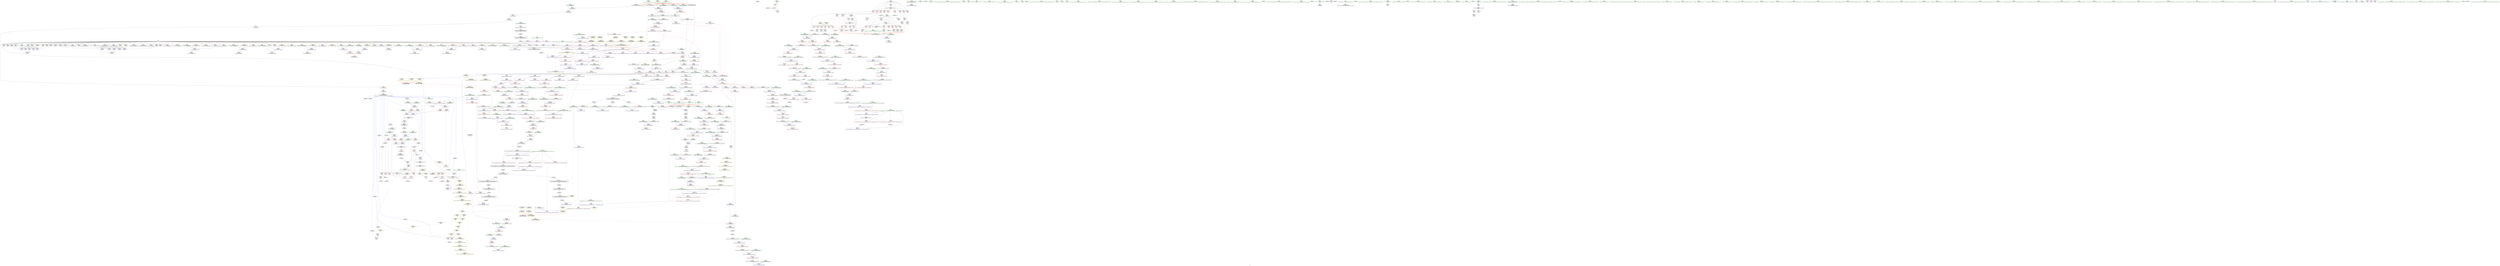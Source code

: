 digraph "SVFG" {
	label="SVFG";

	Node0x5583f1d18f10 [shape=record,color=grey,label="{NodeID: 0\nNullPtr|{|<s45>80}}"];
	Node0x5583f1d18f10 -> Node0x5583f1d410b0[style=solid];
	Node0x5583f1d18f10 -> Node0x5583f1d411b0[style=solid];
	Node0x5583f1d18f10 -> Node0x5583f1d41280[style=solid];
	Node0x5583f1d18f10 -> Node0x5583f1d41350[style=solid];
	Node0x5583f1d18f10 -> Node0x5583f1d41420[style=solid];
	Node0x5583f1d18f10 -> Node0x5583f1d414f0[style=solid];
	Node0x5583f1d18f10 -> Node0x5583f1d415c0[style=solid];
	Node0x5583f1d18f10 -> Node0x5583f1d41690[style=solid];
	Node0x5583f1d18f10 -> Node0x5583f1d41760[style=solid];
	Node0x5583f1d18f10 -> Node0x5583f1d41830[style=solid];
	Node0x5583f1d18f10 -> Node0x5583f1d41900[style=solid];
	Node0x5583f1d18f10 -> Node0x5583f1d419d0[style=solid];
	Node0x5583f1d18f10 -> Node0x5583f1d41aa0[style=solid];
	Node0x5583f1d18f10 -> Node0x5583f1d41b70[style=solid];
	Node0x5583f1d18f10 -> Node0x5583f1d41c40[style=solid];
	Node0x5583f1d18f10 -> Node0x5583f1d41d10[style=solid];
	Node0x5583f1d18f10 -> Node0x5583f1d41de0[style=solid];
	Node0x5583f1d18f10 -> Node0x5583f1d41eb0[style=solid];
	Node0x5583f1d18f10 -> Node0x5583f1d41f80[style=solid];
	Node0x5583f1d18f10 -> Node0x5583f1d42050[style=solid];
	Node0x5583f1d18f10 -> Node0x5583f1d42120[style=solid];
	Node0x5583f1d18f10 -> Node0x5583f1d421f0[style=solid];
	Node0x5583f1d18f10 -> Node0x5583f1d422c0[style=solid];
	Node0x5583f1d18f10 -> Node0x5583f1d42390[style=solid];
	Node0x5583f1d18f10 -> Node0x5583f1d42460[style=solid];
	Node0x5583f1d18f10 -> Node0x5583f1d4a890[style=solid];
	Node0x5583f1d18f10 -> Node0x5583f1d4a920[style=solid];
	Node0x5583f1d18f10 -> Node0x5583f1d4a9b0[style=solid];
	Node0x5583f1d18f10 -> Node0x5583f1d4aa80[style=solid];
	Node0x5583f1d18f10 -> Node0x5583f1d4ab50[style=solid];
	Node0x5583f1d18f10 -> Node0x5583f1d4ac20[style=solid];
	Node0x5583f1d18f10 -> Node0x5583f1d4acf0[style=solid];
	Node0x5583f1d18f10 -> Node0x5583f1d4adc0[style=solid];
	Node0x5583f1d18f10 -> Node0x5583f1d4ae90[style=solid];
	Node0x5583f1d18f10 -> Node0x5583f1d4af60[style=solid];
	Node0x5583f1d18f10 -> Node0x5583f1d4b030[style=solid];
	Node0x5583f1d18f10 -> Node0x5583f1d4b100[style=solid];
	Node0x5583f1d18f10 -> Node0x5583f1d4b1d0[style=solid];
	Node0x5583f1d18f10 -> Node0x5583f1d4b2a0[style=solid];
	Node0x5583f1d18f10 -> Node0x5583f1d5db80[style=solid];
	Node0x5583f1d18f10 -> Node0x5583f1d61220[style=solid];
	Node0x5583f1d18f10 -> Node0x5583f1d612f0[style=solid];
	Node0x5583f1d18f10 -> Node0x5583f1d613c0[style=solid];
	Node0x5583f1d18f10 -> Node0x5583f1d7bf60[style=solid];
	Node0x5583f1d18f10 -> Node0x5583f1d7e670[style=solid];
	Node0x5583f1d18f10:s45 -> Node0x5583f1e2c0c0[style=solid,color=red];
	Node0x5583f1e24f40 [shape=record,color=black,label="{NodeID: 1550\n125 = PHI()\n}"];
	Node0x5583f1d49860 [shape=record,color=red,label="{NodeID: 443\n579\<--574\n\<--t\nmain\n}"];
	Node0x5583f1d49860 -> Node0x5583f1d7d2f0[style=solid];
	Node0x5583f1d49860 -> Node0x5583f1d7e7f0[style=solid];
	Node0x5583f1d3ced0 [shape=record,color=green,label="{NodeID: 111\n672\<--673\nexn.slot\<--exn.slot_field_insensitive\n_ZNSt12_Vector_baseIiSaIiEED2Ev\n}"];
	Node0x5583f1d3ced0 -> Node0x5583f1d4a220[style=solid];
	Node0x5583f1d3ced0 -> Node0x5583f1d60ee0[style=solid];
	Node0x5583f1e2eee0 [shape=record,color=black,label="{NodeID: 1661\n331 = PHI(65, 73, 81, )\n0th arg _ZNSaIiEC2Ev }"];
	Node0x5583f1e2eee0 -> Node0x5583f1d5ef30[style=solid];
	Node0x5583f1d5f0d0 [shape=record,color=blue,label="{NodeID: 554\n347\<--343\n__n.addr\<--__n\n_ZNSt6vectorIiSaIiEEC2EmRKS0_\n}"];
	Node0x5583f1d5f0d0 -> Node0x5583f1d47cc0[style=dashed];
	Node0x5583f1d5f0d0 -> Node0x5583f1d47d90[style=dashed];
	Node0x5583f1d41eb0 [shape=record,color=black,label="{NodeID: 222\n325\<--3\nlpad.val92\<--dummyVal\n_Z5solvev\n}"];
	Node0x5583f1d64b00 [shape=record,color=blue,label="{NodeID: 665\n1205\<--280\n__assignable\<--\n_ZSt20uninitialized_fill_nIPimiET_S1_T0_RKT1_\n}"];
	Node0x5583f1d4fc80 [shape=record,color=purple,label="{NodeID: 333\n678\<--677\n_M_impl\<--this1\n_ZNSt12_Vector_baseIiSaIiEED2Ev\n}"];
	Node0x5583f1d39850 [shape=record,color=green,label="{NodeID: 1\n7\<--1\n__dso_handle\<--dummyObj\nGlob }"];
	Node0x5583f1e25010 [shape=record,color=black,label="{NodeID: 1551\n39 = PHI()\n}"];
	Node0x5583f1d49930 [shape=record,color=red,label="{NodeID: 444\n592\<--589\nthis1\<--this.addr\n_ZN9__gnu_cxx13new_allocatorIiEC2Ev\n}"];
	Node0x5583f1d3cfa0 [shape=record,color=green,label="{NodeID: 112\n674\<--675\nehselector.slot\<--ehselector.slot_field_insensitive\n_ZNSt12_Vector_baseIiSaIiEED2Ev\n}"];
	Node0x5583f1d3cfa0 -> Node0x5583f1d60fb0[style=solid];
	Node0x5583f1e2f070 [shape=record,color=black,label="{NodeID: 1662\n911 = PHI(895, )\n0th arg _ZSt25__uninitialized_default_nIPimET_S1_T0_ }"];
	Node0x5583f1e2f070 -> Node0x5583f1d62670[style=solid];
	Node0x5583f1d5f1a0 [shape=record,color=blue,label="{NodeID: 555\n349\<--344\n__a.addr\<--__a\n_ZNSt6vectorIiSaIiEEC2EmRKS0_\n}"];
	Node0x5583f1d5f1a0 -> Node0x5583f1d47e60[style=dashed];
	Node0x5583f1d41f80 [shape=record,color=black,label="{NodeID: 223\n370\<--3\n\<--dummyVal\n_ZNSt6vectorIiSaIiEEC2EmRKS0_\n}"];
	Node0x5583f1d64bd0 [shape=record,color=blue,label="{NodeID: 666\n1222\<--1219\n__first.addr\<--__first\n_ZNSt22__uninitialized_fill_nILb1EE15__uninit_fill_nIPimiEET_S3_T0_RKT1_\n}"];
	Node0x5583f1d64bd0 -> Node0x5583f1d5d640[style=dashed];
	Node0x5583f1d4fd50 [shape=record,color=purple,label="{NodeID: 334\n679\<--677\n_M_start\<--this1\n_ZNSt12_Vector_baseIiSaIiEED2Ev\n}"];
	Node0x5583f1d4fd50 -> Node0x5583f1d4a2f0[style=solid];
	Node0x5583f1d398e0 [shape=record,color=green,label="{NodeID: 2\n8\<--1\n_ZSt3cin\<--dummyObj\nGlob }"];
	Node0x5583f1e250e0 [shape=record,color=black,label="{NodeID: 1552\n230 = PHI(400, )\n}"];
	Node0x5583f1e250e0 -> Node0x5583f1d477e0[style=solid];
	Node0x5583f1d49a00 [shape=record,color=red,label="{NodeID: 445\n599\<--596\nthis1\<--this.addr\n_ZN9__gnu_cxx13new_allocatorIiED2Ev\n}"];
	Node0x5583f1d3d070 [shape=record,color=green,label="{NodeID: 113\n693\<--694\n_ZNSt12_Vector_baseIiSaIiEE13_M_deallocateEPim\<--_ZNSt12_Vector_baseIiSaIiEE13_M_deallocateEPim_field_insensitive\n}"];
	Node0x5583f1e2f180 [shape=record,color=black,label="{NodeID: 1663\n912 = PHI(896, )\n1st arg _ZSt25__uninitialized_default_nIPimET_S1_T0_ }"];
	Node0x5583f1e2f180 -> Node0x5583f1d62740[style=solid];
	Node0x5583f1d5f270 [shape=record,color=blue,label="{NodeID: 556\n351\<--371\nexn.slot\<--\n_ZNSt6vectorIiSaIiEEC2EmRKS0_\n}"];
	Node0x5583f1d5f270 -> Node0x5583f1d47f30[style=dashed];
	Node0x5583f1d42050 [shape=record,color=black,label="{NodeID: 224\n371\<--3\n\<--dummyVal\n_ZNSt6vectorIiSaIiEEC2EmRKS0_\n}"];
	Node0x5583f1d42050 -> Node0x5583f1d5f270[style=solid];
	Node0x5583f1d64ca0 [shape=record,color=blue,label="{NodeID: 667\n1224\<--1220\n__n.addr\<--__n\n_ZNSt22__uninitialized_fill_nILb1EE15__uninit_fill_nIPimiEET_S3_T0_RKT1_\n}"];
	Node0x5583f1d64ca0 -> Node0x5583f1d5d710[style=dashed];
	Node0x5583f1d4fe20 [shape=record,color=purple,label="{NodeID: 335\n681\<--677\n_M_impl2\<--this1\n_ZNSt12_Vector_baseIiSaIiEED2Ev\n}"];
	Node0x5583f1d3a360 [shape=record,color=green,label="{NodeID: 3\n9\<--1\n.str\<--dummyObj\nGlob }"];
	Node0x5583f1e25280 [shape=record,color=black,label="{NodeID: 1553\n234 = PHI(492, )\n|{<s0>34}}"];
	Node0x5583f1e25280:s0 -> Node0x5583f1e2f5c0[style=solid,color=red];
	Node0x5583f1d49ad0 [shape=record,color=red,label="{NodeID: 446\n618\<--605\nthis1\<--this.addr\n_ZNSt12_Vector_baseIiSaIiEEC2EmRKS0_\n|{|<s1>67}}"];
	Node0x5583f1d49ad0 -> Node0x5583f1d4f870[style=solid];
	Node0x5583f1d49ad0:s1 -> Node0x5583f1e2d290[style=solid,color=red];
	Node0x5583f1d3d170 [shape=record,color=green,label="{NodeID: 114\n712\<--713\nthis.addr\<--this.addr_field_insensitive\n_ZNSt12_Vector_baseIiSaIiEE12_Vector_implC2ERKS0_\n}"];
	Node0x5583f1d3d170 -> Node0x5583f1d4a560[style=solid];
	Node0x5583f1d3d170 -> Node0x5583f1d61080[style=solid];
	Node0x5583f1e2f290 [shape=record,color=black,label="{NodeID: 1664\n872 = PHI(852, )\n0th arg _ZNK9__gnu_cxx13new_allocatorIiE8max_sizeEv }"];
	Node0x5583f1e2f290 -> Node0x5583f1d62260[style=solid];
	Node0x5583f1d5f340 [shape=record,color=blue,label="{NodeID: 557\n353\<--373\nehselector.slot\<--\n_ZNSt6vectorIiSaIiEEC2EmRKS0_\n}"];
	Node0x5583f1d5f340 -> Node0x5583f1d48000[style=dashed];
	Node0x5583f1d42120 [shape=record,color=black,label="{NodeID: 225\n373\<--3\n\<--dummyVal\n_ZNSt6vectorIiSaIiEEC2EmRKS0_\n}"];
	Node0x5583f1d42120 -> Node0x5583f1d5f340[style=solid];
	Node0x5583f1d64d70 [shape=record,color=blue,label="{NodeID: 668\n1226\<--1221\n__x.addr\<--__x\n_ZNSt22__uninitialized_fill_nILb1EE15__uninit_fill_nIPimiEET_S3_T0_RKT1_\n}"];
	Node0x5583f1d64d70 -> Node0x5583f1d5d7e0[style=dashed];
	Node0x5583f1d4fef0 [shape=record,color=purple,label="{NodeID: 336\n682\<--677\n_M_end_of_storage\<--this1\n_ZNSt12_Vector_baseIiSaIiEED2Ev\n}"];
	Node0x5583f1d4fef0 -> Node0x5583f1d4a3c0[style=solid];
	Node0x5583f1d3a3f0 [shape=record,color=green,label="{NodeID: 4\n11\<--1\n.str.1\<--dummyObj\nGlob }"];
	Node0x5583f1e253c0 [shape=record,color=black,label="{NodeID: 1554\n237 = PHI(467, )\n}"];
	Node0x5583f1e253c0 -> Node0x5583f1d478b0[style=solid];
	Node0x5583f1d49ba0 [shape=record,color=red,label="{NodeID: 447\n624\<--607\n\<--__n.addr\n_ZNSt12_Vector_baseIiSaIiEEC2EmRKS0_\n|{<s0>67}}"];
	Node0x5583f1d49ba0:s0 -> Node0x5583f1e2d3a0[style=solid,color=red];
	Node0x5583f1dc01e0 [shape=record,color=yellow,style=double,label="{NodeID: 1222\n16V_1 = ENCHI(MR_16V_0)\npts\{80 \}\nFun[_ZNSt6vectorIiSaIiEE18_M_fill_initializeEmRKi]|{<s0>97}}"];
	Node0x5583f1dc01e0:s0 -> Node0x5583f1dbd7c0[style=dashed,color=red];
	Node0x5583f1d425f0 [shape=record,color=green,label="{NodeID: 115\n714\<--715\n__a.addr\<--__a.addr_field_insensitive\n_ZNSt12_Vector_baseIiSaIiEE12_Vector_implC2ERKS0_\n}"];
	Node0x5583f1d425f0 -> Node0x5583f1d4a630[style=solid];
	Node0x5583f1d425f0 -> Node0x5583f1d61150[style=solid];
	Node0x5583f1e2f3a0 [shape=record,color=black,label="{NodeID: 1665\n1010 = PHI(959, )\n0th arg _ZSt12__niter_baseIPiET_S1_ }"];
	Node0x5583f1e2f3a0 -> Node0x5583f1d63440[style=solid];
	Node0x5583f1d5f410 [shape=record,color=blue,label="{NodeID: 558\n391\<--390\nthis.addr\<--this\n_ZNSaIiED2Ev\n}"];
	Node0x5583f1d5f410 -> Node0x5583f1d480d0[style=dashed];
	Node0x5583f1d421f0 [shape=record,color=black,label="{NodeID: 226\n382\<--3\nlpad.val\<--dummyVal\n_ZNSt6vectorIiSaIiEEC2EmRKS0_\n}"];
	Node0x5583f1d4ffc0 [shape=record,color=purple,label="{NodeID: 337\n684\<--677\n_M_impl3\<--this1\n_ZNSt12_Vector_baseIiSaIiEED2Ev\n}"];
	Node0x5583f1d3a480 [shape=record,color=green,label="{NodeID: 5\n13\<--1\n__PRETTY_FUNCTION__._Z5solvev\<--dummyObj\nGlob }"];
	Node0x5583f1e25500 [shape=record,color=black,label="{NodeID: 1555\n243 = PHI(400, )\n}"];
	Node0x5583f1e25500 -> Node0x5583f1d5e7e0[style=solid];
	Node0x5583f1d49c70 [shape=record,color=red,label="{NodeID: 448\n620\<--609\n\<--__a.addr\n_ZNSt12_Vector_baseIiSaIiEEC2EmRKS0_\n|{<s0>66}}"];
	Node0x5583f1d49c70:s0 -> Node0x5583f1e29200[style=solid,color=red];
	Node0x5583f1dc02f0 [shape=record,color=yellow,style=double,label="{NodeID: 1223\n24V_1 = ENCHI(MR_24V_0)\npts\{866 \}\nFun[_ZNSt6vectorIiSaIiEE18_M_fill_initializeEmRKi]|{<s0>97}}"];
	Node0x5583f1dc02f0:s0 -> Node0x5583f1dbd8d0[style=dashed,color=red];
	Node0x5583f1d426c0 [shape=record,color=green,label="{NodeID: 116\n722\<--723\n_ZNSaIiEC2ERKS_\<--_ZNSaIiEC2ERKS__field_insensitive\n}"];
	Node0x5583f1e2f4b0 [shape=record,color=black,label="{NodeID: 1666\n468 = PHI(220, )\n0th arg _ZSt3maxIiERKT_S2_S2_ }"];
	Node0x5583f1e2f4b0 -> Node0x5583f1d5fb60[style=solid];
	Node0x5583f1d5f4e0 [shape=record,color=blue,label="{NodeID: 559\n403\<--401\nthis.addr\<--this\n_ZNSt6vectorIiSaIiEEixEm\n}"];
	Node0x5583f1d5f4e0 -> Node0x5583f1d481a0[style=dashed];
	Node0x5583f1d422c0 [shape=record,color=black,label="{NodeID: 227\n383\<--3\nlpad.val2\<--dummyVal\n_ZNSt6vectorIiSaIiEEC2EmRKS0_\n}"];
	Node0x5583f1d50090 [shape=record,color=purple,label="{NodeID: 338\n685\<--677\n_M_start4\<--this1\n_ZNSt12_Vector_baseIiSaIiEED2Ev\n}"];
	Node0x5583f1d50090 -> Node0x5583f1d4a490[style=solid];
	Node0x5583f1d3a510 [shape=record,color=green,label="{NodeID: 6\n16\<--1\n\<--dummyObj\nCan only get source location for instruction, argument, global var or function.}"];
	Node0x5583f1e25640 [shape=record,color=black,label="{NodeID: 1556\n152 = PHI(400, )\n}"];
	Node0x5583f1e25640 -> Node0x5583f1d47160[style=solid];
	Node0x5583f1d49d40 [shape=record,color=red,label="{NodeID: 449\n638\<--611\nexn\<--exn.slot\n_ZNSt12_Vector_baseIiSaIiEEC2EmRKS0_\n}"];
	Node0x5583f1d427c0 [shape=record,color=green,label="{NodeID: 117\n734\<--735\nthis.addr\<--this.addr_field_insensitive\n_ZNSt12_Vector_baseIiSaIiEE17_M_create_storageEm\n}"];
	Node0x5583f1d427c0 -> Node0x5583f1d4a700[style=solid];
	Node0x5583f1d427c0 -> Node0x5583f1d61490[style=solid];
	Node0x5583f1e2f5c0 [shape=record,color=black,label="{NodeID: 1667\n469 = PHI(234, )\n1st arg _ZSt3maxIiERKT_S2_S2_ }"];
	Node0x5583f1e2f5c0 -> Node0x5583f1d5fc30[style=solid];
	Node0x5583f1d5f5b0 [shape=record,color=blue,label="{NodeID: 560\n405\<--402\n__n.addr\<--__n\n_ZNSt6vectorIiSaIiEEixEm\n}"];
	Node0x5583f1d5f5b0 -> Node0x5583f1d48270[style=dashed];
	Node0x5583f1d42390 [shape=record,color=black,label="{NodeID: 228\n454\<--3\n\<--dummyVal\n_ZNSt6vectorIiSaIiEEC2EmRKiRKS0_\n}"];
	Node0x5583f1d7bf60 [shape=record,color=black,label="{NodeID: 1003\n821 = PHI(816, 3, )\n}"];
	Node0x5583f1d7bf60 -> Node0x5583f1d4d760[style=solid];
	Node0x5583f1d50160 [shape=record,color=purple,label="{NodeID: 339\n695\<--677\n_M_impl5\<--this1\n_ZNSt12_Vector_baseIiSaIiEED2Ev\n|{<s0>72}}"];
	Node0x5583f1d50160:s0 -> Node0x5583f1e2ed50[style=solid,color=red];
	Node0x5583f1d3a5a0 [shape=record,color=green,label="{NodeID: 7\n18\<--1\n_ZSt4cout\<--dummyObj\nGlob }"];
	Node0x5583f1e25780 [shape=record,color=black,label="{NodeID: 1557\n155 = PHI(400, )\n}"];
	Node0x5583f1e25780 -> Node0x5583f1d47230[style=solid];
	Node0x5583f1d49e10 [shape=record,color=red,label="{NodeID: 450\n639\<--613\nsel\<--ehselector.slot\n_ZNSt12_Vector_baseIiSaIiEEC2EmRKS0_\n}"];
	Node0x5583f1d42890 [shape=record,color=green,label="{NodeID: 118\n736\<--737\n__n.addr\<--__n.addr_field_insensitive\n_ZNSt12_Vector_baseIiSaIiEE17_M_create_storageEm\n}"];
	Node0x5583f1d42890 -> Node0x5583f1d4a7d0[style=solid];
	Node0x5583f1d42890 -> Node0x5583f1d5a650[style=solid];
	Node0x5583f1d42890 -> Node0x5583f1d61560[style=solid];
	Node0x5583f1e2f6d0 [shape=record,color=black,label="{NodeID: 1668\n1043 = PHI(564, 706, )\n0th arg __clang_call_terminate }"];
	Node0x5583f1d5f680 [shape=record,color=blue,label="{NodeID: 561\n427\<--423\nthis.addr\<--this\n_ZNSt6vectorIiSaIiEEC2EmRKiRKS0_\n}"];
	Node0x5583f1d5f680 -> Node0x5583f1d48410[style=dashed];
	Node0x5583f1d42460 [shape=record,color=black,label="{NodeID: 229\n455\<--3\n\<--dummyVal\n_ZNSt6vectorIiSaIiEEC2EmRKiRKS0_\n}"];
	Node0x5583f1d42460 -> Node0x5583f1d5f9c0[style=solid];
	Node0x5583f1d7c0f0 [shape=record,color=grey,label="{NodeID: 1004\n128 = Binary(127, 129, )\n}"];
	Node0x5583f1d7c0f0 -> Node0x5583f1d5de20[style=solid];
	Node0x5583f1d50230 [shape=record,color=purple,label="{NodeID: 340\n703\<--677\n_M_impl6\<--this1\n_ZNSt12_Vector_baseIiSaIiEED2Ev\n|{<s0>73}}"];
	Node0x5583f1d50230:s0 -> Node0x5583f1e2ed50[style=solid,color=red];
	Node0x5583f1d3a630 [shape=record,color=green,label="{NodeID: 8\n19\<--1\n.str.2\<--dummyObj\nGlob }"];
	Node0x5583f1e258c0 [shape=record,color=black,label="{NodeID: 1558\n169 = PHI()\n}"];
	Node0x5583f1d49ee0 [shape=record,color=red,label="{NodeID: 451\n652\<--646\nthis1\<--this.addr\n_ZNSt6vectorIiSaIiEE21_M_default_initializeEm\n}"];
	Node0x5583f1d49ee0 -> Node0x5583f1d4cf40[style=solid];
	Node0x5583f1d49ee0 -> Node0x5583f1d4d010[style=solid];
	Node0x5583f1d49ee0 -> Node0x5583f1d4d0e0[style=solid];
	Node0x5583f1d42960 [shape=record,color=green,label="{NodeID: 119\n743\<--744\n_ZNSt12_Vector_baseIiSaIiEE11_M_allocateEm\<--_ZNSt12_Vector_baseIiSaIiEE11_M_allocateEm_field_insensitive\n}"];
	Node0x5583f1e2f820 [shape=record,color=black,label="{NodeID: 1669\n1132 = PHI(1125, )\n0th arg _ZNSt12_Destroy_auxILb1EE9__destroyIPiEEvT_S3_ }"];
	Node0x5583f1e2f820 -> Node0x5583f1d64070[style=solid];
	Node0x5583f1d5f750 [shape=record,color=blue,label="{NodeID: 562\n429\<--424\n__n.addr\<--__n\n_ZNSt6vectorIiSaIiEEC2EmRKiRKS0_\n}"];
	Node0x5583f1d5f750 -> Node0x5583f1d484e0[style=dashed];
	Node0x5583f1d5f750 -> Node0x5583f1d485b0[style=dashed];
	Node0x5583f1d4a890 [shape=record,color=black,label="{NodeID: 230\n457\<--3\n\<--dummyVal\n_ZNSt6vectorIiSaIiEEC2EmRKiRKS0_\n}"];
	Node0x5583f1d4a890 -> Node0x5583f1d5fa90[style=solid];
	Node0x5583f1d7c270 [shape=record,color=grey,label="{NodeID: 1005\n293 = Binary(292, 129, )\n}"];
	Node0x5583f1d7c270 -> Node0x5583f1d5ee60[style=solid];
	Node0x5583f1d50300 [shape=record,color=purple,label="{NodeID: 341\n724\<--718\n_M_start\<--this1\n_ZNSt12_Vector_baseIiSaIiEE12_Vector_implC2ERKS0_\n}"];
	Node0x5583f1d50300 -> Node0x5583f1d61220[style=solid];
	Node0x5583f1d3a6c0 [shape=record,color=green,label="{NodeID: 9\n21\<--1\n.str.3\<--dummyObj\nGlob }"];
	Node0x5583f1e25990 [shape=record,color=black,label="{NodeID: 1559\n179 = PHI(400, )\n}"];
	Node0x5583f1e25990 -> Node0x5583f1d47300[style=solid];
	Node0x5583f1d49fb0 [shape=record,color=red,label="{NodeID: 452\n657\<--648\n\<--__n.addr\n_ZNSt6vectorIiSaIiEE21_M_default_initializeEm\n|{<s0>70}}"];
	Node0x5583f1d49fb0:s0 -> Node0x5583f1e29700[style=solid,color=red];
	Node0x5583f1dc0670 [shape=record,color=yellow,style=double,label="{NodeID: 1227\n30V_1 = ENCHI(MR_30V_0)\npts\{780000 \}\nFun[_ZNSt6vectorIiSaIiEE18_M_fill_initializeEmRKi]}"];
	Node0x5583f1dc0670 -> Node0x5583f1d5d090[style=dashed];
	Node0x5583f1d42a60 [shape=record,color=green,label="{NodeID: 120\n765\<--766\nthis.addr\<--this.addr_field_insensitive\n_ZNSt12_Vector_baseIiSaIiEE12_Vector_implD2Ev\n}"];
	Node0x5583f1d42a60 -> Node0x5583f1d5a8c0[style=solid];
	Node0x5583f1d42a60 -> Node0x5583f1d618a0[style=solid];
	Node0x5583f1e2f930 [shape=record,color=black,label="{NodeID: 1670\n1133 = PHI(1126, )\n1st arg _ZNSt12_Destroy_auxILb1EE9__destroyIPiEEvT_S3_ }"];
	Node0x5583f1e2f930 -> Node0x5583f1d64140[style=solid];
	Node0x5583f1d5f820 [shape=record,color=blue,label="{NodeID: 563\n431\<--425\n__value.addr\<--__value\n_ZNSt6vectorIiSaIiEEC2EmRKiRKS0_\n}"];
	Node0x5583f1d5f820 -> Node0x5583f1d48680[style=dashed];
	Node0x5583f1d4a920 [shape=record,color=black,label="{NodeID: 231\n464\<--3\nlpad.val\<--dummyVal\n_ZNSt6vectorIiSaIiEEC2EmRKiRKS0_\n}"];
	Node0x5583f1d7c3f0 [shape=record,color=grey,label="{NodeID: 1006\n285 = Binary(284, 129, )\n}"];
	Node0x5583f1d7c3f0 -> Node0x5583f1d5ed90[style=solid];
	Node0x5583f1d503d0 [shape=record,color=purple,label="{NodeID: 342\n726\<--718\n_M_finish\<--this1\n_ZNSt12_Vector_baseIiSaIiEE12_Vector_implC2ERKS0_\n}"];
	Node0x5583f1d503d0 -> Node0x5583f1d612f0[style=solid];
	Node0x5583f1d3a750 [shape=record,color=green,label="{NodeID: 10\n23\<--1\n.str.4\<--dummyObj\nGlob }"];
	Node0x5583f1e25b00 [shape=record,color=black,label="{NodeID: 1560\n181 = PHI(400, )\n}"];
	Node0x5583f1e25b00 -> Node0x5583f1d5e4a0[style=solid];
	Node0x5583f1d4a080 [shape=record,color=red,label="{NodeID: 453\n656\<--655\n\<--_M_start\n_ZNSt6vectorIiSaIiEE21_M_default_initializeEm\n|{<s0>70}}"];
	Node0x5583f1d4a080:s0 -> Node0x5583f1e295c0[style=solid,color=red];
	Node0x5583f1d42b30 [shape=record,color=green,label="{NodeID: 121\n775\<--776\nthis.addr\<--this.addr_field_insensitive\n_ZNSaIiEC2ERKS_\n}"];
	Node0x5583f1d42b30 -> Node0x5583f1d5a990[style=solid];
	Node0x5583f1d42b30 -> Node0x5583f1d61970[style=solid];
	Node0x5583f1e2fa40 [shape=record,color=black,label="{NodeID: 1671\n493 = PHI(223, )\n0th arg _ZSt3minIiERKT_S2_S2_ }"];
	Node0x5583f1e2fa40 -> Node0x5583f1d5fea0[style=solid];
	Node0x5583f1d5f8f0 [shape=record,color=blue,label="{NodeID: 564\n433\<--426\n__a.addr\<--__a\n_ZNSt6vectorIiSaIiEEC2EmRKiRKS0_\n}"];
	Node0x5583f1d5f8f0 -> Node0x5583f1d48750[style=dashed];
	Node0x5583f1d4a9b0 [shape=record,color=black,label="{NodeID: 232\n465\<--3\nlpad.val2\<--dummyVal\n_ZNSt6vectorIiSaIiEEC2EmRKiRKS0_\n}"];
	Node0x5583f1d7c570 [shape=record,color=grey,label="{NodeID: 1007\n264 = Binary(263, 129, )\n}"];
	Node0x5583f1d7c570 -> Node0x5583f1d5ebf0[style=solid];
	Node0x5583f1d504a0 [shape=record,color=purple,label="{NodeID: 343\n728\<--718\n_M_end_of_storage\<--this1\n_ZNSt12_Vector_baseIiSaIiEE12_Vector_implC2ERKS0_\n}"];
	Node0x5583f1d504a0 -> Node0x5583f1d613c0[style=solid];
	Node0x5583f1db9e40 [shape=record,color=yellow,style=double,label="{NodeID: 1118\n24V_1 = ENCHI(MR_24V_0)\npts\{866 \}\nFun[_ZSt27__uninitialized_default_n_aIPimiET_S1_T0_RSaIT1_E]|{<s0>84}}"];
	Node0x5583f1db9e40:s0 -> Node0x5583f1dc0f70[style=dashed,color=red];
	Node0x5583f1d3a820 [shape=record,color=green,label="{NodeID: 11\n25\<--1\n.str.5\<--dummyObj\nGlob }"];
	Node0x5583f1e25c40 [shape=record,color=black,label="{NodeID: 1561\n191 = PHI(400, )\n}"];
	Node0x5583f1e25c40 -> Node0x5583f1d473d0[style=solid];
	Node0x5583f1d4a150 [shape=record,color=red,label="{NodeID: 454\n677\<--670\nthis1\<--this.addr\n_ZNSt12_Vector_baseIiSaIiEED2Ev\n|{|<s8>71}}"];
	Node0x5583f1d4a150 -> Node0x5583f1d4fc80[style=solid];
	Node0x5583f1d4a150 -> Node0x5583f1d4fd50[style=solid];
	Node0x5583f1d4a150 -> Node0x5583f1d4fe20[style=solid];
	Node0x5583f1d4a150 -> Node0x5583f1d4fef0[style=solid];
	Node0x5583f1d4a150 -> Node0x5583f1d4ffc0[style=solid];
	Node0x5583f1d4a150 -> Node0x5583f1d50090[style=solid];
	Node0x5583f1d4a150 -> Node0x5583f1d50160[style=solid];
	Node0x5583f1d4a150 -> Node0x5583f1d50230[style=solid];
	Node0x5583f1d4a150:s8 -> Node0x5583f1e2cd40[style=solid,color=red];
	Node0x5583f1d42c00 [shape=record,color=green,label="{NodeID: 122\n777\<--778\n__a.addr\<--__a.addr_field_insensitive\n_ZNSaIiEC2ERKS_\n}"];
	Node0x5583f1d42c00 -> Node0x5583f1d5aa60[style=solid];
	Node0x5583f1d42c00 -> Node0x5583f1d61a40[style=solid];
	Node0x5583f1e2fb50 [shape=record,color=black,label="{NodeID: 1672\n494 = PHI(87, )\n1st arg _ZSt3minIiERKT_S2_S2_ }"];
	Node0x5583f1e2fb50 -> Node0x5583f1d5ff70[style=solid];
	Node0x5583f1d5f9c0 [shape=record,color=blue,label="{NodeID: 565\n435\<--455\nexn.slot\<--\n_ZNSt6vectorIiSaIiEEC2EmRKiRKS0_\n}"];
	Node0x5583f1d5f9c0 -> Node0x5583f1d48820[style=dashed];
	Node0x5583f1d4aa80 [shape=record,color=black,label="{NodeID: 233\n556\<--3\n\<--dummyVal\n_ZNSt6vectorIiSaIiEED2Ev\n}"];
	Node0x5583f1d7c6f0 [shape=record,color=grey,label="{NodeID: 1008\n864 = Binary(863, 691, )\n}"];
	Node0x5583f1d50570 [shape=record,color=purple,label="{NodeID: 344\n745\<--740\n_M_impl\<--this1\n_ZNSt12_Vector_baseIiSaIiEE17_M_create_storageEm\n}"];
	Node0x5583f1d3a920 [shape=record,color=green,label="{NodeID: 12\n28\<--1\n\<--dummyObj\nCan only get source location for instruction, argument, global var or function.}"];
	Node0x5583f1e25d80 [shape=record,color=black,label="{NodeID: 1562\n205 = PHI(400, )\n}"];
	Node0x5583f1e25d80 -> Node0x5583f1d474a0[style=solid];
	Node0x5583f1d4a220 [shape=record,color=red,label="{NodeID: 455\n706\<--672\nexn\<--exn.slot\n_ZNSt12_Vector_baseIiSaIiEED2Ev\n|{<s0>74}}"];
	Node0x5583f1d4a220:s0 -> Node0x5583f1e2f6d0[style=solid,color=red];
	Node0x5583f1d42cd0 [shape=record,color=green,label="{NodeID: 123\n786\<--787\n_ZN9__gnu_cxx13new_allocatorIiEC2ERKS1_\<--_ZN9__gnu_cxx13new_allocatorIiEC2ERKS1__field_insensitive\n}"];
	Node0x5583f1e2fc60 [shape=record,color=black,label="{NodeID: 1673\n1076 = PHI(1068, )\n0th arg _ZN9__gnu_cxx13new_allocatorIiE10deallocateEPim }"];
	Node0x5583f1e2fc60 -> Node0x5583f1d639f0[style=solid];
	Node0x5583f1d5fa90 [shape=record,color=blue,label="{NodeID: 566\n437\<--457\nehselector.slot\<--\n_ZNSt6vectorIiSaIiEEC2EmRKiRKS0_\n}"];
	Node0x5583f1d5fa90 -> Node0x5583f1d488f0[style=dashed];
	Node0x5583f1d4ab50 [shape=record,color=black,label="{NodeID: 234\n557\<--3\n\<--dummyVal\n_ZNSt6vectorIiSaIiEED2Ev\n}"];
	Node0x5583f1d4ab50 -> Node0x5583f1d602b0[style=solid];
	Node0x5583f1d7c870 [shape=record,color=grey,label="{NodeID: 1009\n1000 = Binary(999, 1001, )\n}"];
	Node0x5583f1d7c870 -> Node0x5583f1d632a0[style=solid];
	Node0x5583f1d50640 [shape=record,color=purple,label="{NodeID: 345\n746\<--740\n_M_start\<--this1\n_ZNSt12_Vector_baseIiSaIiEE17_M_create_storageEm\n}"];
	Node0x5583f1d50640 -> Node0x5583f1d61630[style=solid];
	Node0x5583f1d3aa20 [shape=record,color=green,label="{NodeID: 13\n90\<--1\n\<--dummyObj\nCan only get source location for instruction, argument, global var or function.}"];
	Node0x5583f1e25ec0 [shape=record,color=black,label="{NodeID: 1563\n209 = PHI(400, )\n}"];
	Node0x5583f1e25ec0 -> Node0x5583f1d47570[style=solid];
	Node0x5583f1d4a2f0 [shape=record,color=red,label="{NodeID: 456\n680\<--679\n\<--_M_start\n_ZNSt12_Vector_baseIiSaIiEED2Ev\n|{<s0>71}}"];
	Node0x5583f1d4a2f0:s0 -> Node0x5583f1e2ce50[style=solid,color=red];
	Node0x5583f1d42dd0 [shape=record,color=green,label="{NodeID: 124\n792\<--793\nthis.addr\<--this.addr_field_insensitive\n_ZN9__gnu_cxx13new_allocatorIiEC2ERKS1_\n}"];
	Node0x5583f1d42dd0 -> Node0x5583f1d5ab30[style=solid];
	Node0x5583f1d42dd0 -> Node0x5583f1d61b10[style=solid];
	Node0x5583f1e2fd70 [shape=record,color=black,label="{NodeID: 1674\n1077 = PHI(1069, )\n1st arg _ZN9__gnu_cxx13new_allocatorIiE10deallocateEPim }"];
	Node0x5583f1e2fd70 -> Node0x5583f1d63ac0[style=solid];
	Node0x5583f1d5fb60 [shape=record,color=blue,label="{NodeID: 567\n472\<--468\n__a.addr\<--__a\n_ZSt3maxIiERKT_S2_S2_\n}"];
	Node0x5583f1d5fb60 -> Node0x5583f1d48a90[style=dashed];
	Node0x5583f1d5fb60 -> Node0x5583f1d48b60[style=dashed];
	Node0x5583f1d4ac20 [shape=record,color=black,label="{NodeID: 235\n559\<--3\n\<--dummyVal\n_ZNSt6vectorIiSaIiEED2Ev\n}"];
	Node0x5583f1d4ac20 -> Node0x5583f1d60380[style=solid];
	Node0x5583f1d7c9f0 [shape=record,color=grey,label="{NodeID: 1010\n275 = Binary(270, 274, )\n}"];
	Node0x5583f1d7c9f0 -> Node0x5583f1d7e1f0[style=solid];
	Node0x5583f1d50710 [shape=record,color=purple,label="{NodeID: 346\n748\<--740\n_M_impl2\<--this1\n_ZNSt12_Vector_baseIiSaIiEE17_M_create_storageEm\n}"];
	Node0x5583f1d3ab20 [shape=record,color=green,label="{NodeID: 14\n129\<--1\n\<--dummyObj\nCan only get source location for instruction, argument, global var or function.}"];
	Node0x5583f1e26000 [shape=record,color=black,label="{NodeID: 1564\n214 = PHI(400, )\n}"];
	Node0x5583f1e26000 -> Node0x5583f1d47640[style=solid];
	Node0x5583f1d4a3c0 [shape=record,color=red,label="{NodeID: 457\n683\<--682\n\<--_M_end_of_storage\n_ZNSt12_Vector_baseIiSaIiEED2Ev\n}"];
	Node0x5583f1d4a3c0 -> Node0x5583f1d4d1b0[style=solid];
	Node0x5583f1d42ea0 [shape=record,color=green,label="{NodeID: 125\n794\<--795\n.addr\<--.addr_field_insensitive\n_ZN9__gnu_cxx13new_allocatorIiEC2ERKS1_\n}"];
	Node0x5583f1d42ea0 -> Node0x5583f1d61be0[style=solid];
	Node0x5583f1e2fe80 [shape=record,color=black,label="{NodeID: 1675\n1078 = PHI(1070, )\n2nd arg _ZN9__gnu_cxx13new_allocatorIiE10deallocateEPim }"];
	Node0x5583f1e2fe80 -> Node0x5583f1d63b90[style=solid];
	Node0x5583f1d5fc30 [shape=record,color=blue,label="{NodeID: 568\n474\<--469\n__b.addr\<--__b\n_ZSt3maxIiERKT_S2_S2_\n}"];
	Node0x5583f1d5fc30 -> Node0x5583f1d48c30[style=dashed];
	Node0x5583f1d5fc30 -> Node0x5583f1d48d00[style=dashed];
	Node0x5583f1d4acf0 [shape=record,color=black,label="{NodeID: 236\n629\<--3\n\<--dummyVal\n_ZNSt12_Vector_baseIiSaIiEEC2EmRKS0_\n}"];
	Node0x5583f1d7cb70 [shape=record,color=grey,label="{NodeID: 1011\n232 = Binary(227, 231, )\n}"];
	Node0x5583f1d7cb70 -> Node0x5583f1d5e710[style=solid];
	Node0x5583f1d507e0 [shape=record,color=purple,label="{NodeID: 347\n749\<--740\n_M_start3\<--this1\n_ZNSt12_Vector_baseIiSaIiEE17_M_create_storageEm\n}"];
	Node0x5583f1d507e0 -> Node0x5583f1d5a720[style=solid];
	Node0x5583f1d3ac20 [shape=record,color=green,label="{NodeID: 15\n153\<--1\n\<--dummyObj\nCan only get source location for instruction, argument, global var or function.|{<s0>16|<s1>17|<s2>23|<s3>24}}"];
	Node0x5583f1d3ac20:s0 -> Node0x5583f1e2e810[style=solid,color=red];
	Node0x5583f1d3ac20:s1 -> Node0x5583f1e2e810[style=solid,color=red];
	Node0x5583f1d3ac20:s2 -> Node0x5583f1e2e810[style=solid,color=red];
	Node0x5583f1d3ac20:s3 -> Node0x5583f1e2e810[style=solid,color=red];
	Node0x5583f1e26140 [shape=record,color=black,label="{NodeID: 1565\n220 = PHI(400, )\n|{<s0>34}}"];
	Node0x5583f1e26140:s0 -> Node0x5583f1e2f4b0[style=solid,color=red];
	Node0x5583f1d4a490 [shape=record,color=red,label="{NodeID: 458\n686\<--685\n\<--_M_start4\n_ZNSt12_Vector_baseIiSaIiEED2Ev\n}"];
	Node0x5583f1d4a490 -> Node0x5583f1d4d280[style=solid];
	Node0x5583f1dc0c10 [shape=record,color=yellow,style=double,label="{NodeID: 1233\n63V_1 = ENCHI(MR_63V_0)\npts\{640000 720000 780000 \}\nFun[_ZNSt6vectorIiSaIiEEixEm]}"];
	Node0x5583f1dc0c10 -> Node0x5583f1d48340[style=dashed];
	Node0x5583f1d42f70 [shape=record,color=green,label="{NodeID: 126\n803\<--804\nthis.addr\<--this.addr_field_insensitive\n_ZNSt12_Vector_baseIiSaIiEE11_M_allocateEm\n}"];
	Node0x5583f1d42f70 -> Node0x5583f1d5ac00[style=solid];
	Node0x5583f1d42f70 -> Node0x5583f1d61cb0[style=solid];
	Node0x5583f1e2ff90 [shape=record,color=black,label="{NodeID: 1676\n801 = PHI(740, )\n0th arg _ZNSt12_Vector_baseIiSaIiEE11_M_allocateEm }"];
	Node0x5583f1e2ff90 -> Node0x5583f1d61cb0[style=solid];
	Node0x5583f1d5fd00 [shape=record,color=blue,label="{NodeID: 569\n470\<--484\nretval\<--\n_ZSt3maxIiERKT_S2_S2_\n}"];
	Node0x5583f1d5fd00 -> Node0x5583f1da6920[style=dashed];
	Node0x5583f1d4adc0 [shape=record,color=black,label="{NodeID: 237\n630\<--3\n\<--dummyVal\n_ZNSt12_Vector_baseIiSaIiEEC2EmRKS0_\n}"];
	Node0x5583f1d4adc0 -> Node0x5583f1d60a00[style=solid];
	Node0x5583f1d7ccf0 [shape=record,color=grey,label="{NodeID: 1012\n690 = Binary(689, 691, )\n|{<s0>71}}"];
	Node0x5583f1d7ccf0:s0 -> Node0x5583f1e2cf60[style=solid,color=red];
	Node0x5583f1d508b0 [shape=record,color=purple,label="{NodeID: 348\n751\<--740\n_M_impl4\<--this1\n_ZNSt12_Vector_baseIiSaIiEE17_M_create_storageEm\n}"];
	Node0x5583f1d3ad20 [shape=record,color=green,label="{NodeID: 16\n164\<--1\n\<--dummyObj\nCan only get source location for instruction, argument, global var or function.}"];
	Node0x5583f1e26280 [shape=record,color=black,label="{NodeID: 1566\n223 = PHI(400, )\n|{<s0>33}}"];
	Node0x5583f1e26280:s0 -> Node0x5583f1e2fa40[style=solid,color=red];
	Node0x5583f1d4a560 [shape=record,color=red,label="{NodeID: 459\n718\<--712\nthis1\<--this.addr\n_ZNSt12_Vector_baseIiSaIiEE12_Vector_implC2ERKS0_\n}"];
	Node0x5583f1d4a560 -> Node0x5583f1d4d350[style=solid];
	Node0x5583f1d4a560 -> Node0x5583f1d50300[style=solid];
	Node0x5583f1d4a560 -> Node0x5583f1d503d0[style=solid];
	Node0x5583f1d4a560 -> Node0x5583f1d504a0[style=solid];
	Node0x5583f1d43040 [shape=record,color=green,label="{NodeID: 127\n805\<--806\n__n.addr\<--__n.addr_field_insensitive\n_ZNSt12_Vector_baseIiSaIiEE11_M_allocateEm\n}"];
	Node0x5583f1d43040 -> Node0x5583f1d5acd0[style=solid];
	Node0x5583f1d43040 -> Node0x5583f1d5ada0[style=solid];
	Node0x5583f1d43040 -> Node0x5583f1d61d80[style=solid];
	Node0x5583f1e300a0 [shape=record,color=black,label="{NodeID: 1677\n802 = PHI(741, )\n1st arg _ZNSt12_Vector_baseIiSaIiEE11_M_allocateEm }"];
	Node0x5583f1e300a0 -> Node0x5583f1d61d80[style=solid];
	Node0x5583f1d5fdd0 [shape=record,color=blue,label="{NodeID: 570\n470\<--487\nretval\<--\n_ZSt3maxIiERKT_S2_S2_\n}"];
	Node0x5583f1d5fdd0 -> Node0x5583f1da6920[style=dashed];
	Node0x5583f1d4ae90 [shape=record,color=black,label="{NodeID: 238\n632\<--3\n\<--dummyVal\n_ZNSt12_Vector_baseIiSaIiEEC2EmRKS0_\n}"];
	Node0x5583f1d4ae90 -> Node0x5583f1d60ad0[style=solid];
	Node0x5583f1d7ce70 [shape=record,color=grey,label="{NodeID: 1013\n689 = Binary(687, 688, )\n}"];
	Node0x5583f1d7ce70 -> Node0x5583f1d7ccf0[style=solid];
	Node0x5583f1d50980 [shape=record,color=purple,label="{NodeID: 349\n752\<--740\n_M_finish\<--this1\n_ZNSt12_Vector_baseIiSaIiEE17_M_create_storageEm\n}"];
	Node0x5583f1d50980 -> Node0x5583f1d61700[style=solid];
	Node0x5583f1d3ae20 [shape=record,color=green,label="{NodeID: 17\n173\<--1\n\<--dummyObj\nCan only get source location for instruction, argument, global var or function.}"];
	Node0x5583f1e263c0 [shape=record,color=black,label="{NodeID: 1567\n226 = PHI(400, )\n}"];
	Node0x5583f1e263c0 -> Node0x5583f1d47710[style=solid];
	Node0x5583f1d4a630 [shape=record,color=red,label="{NodeID: 460\n720\<--714\n\<--__a.addr\n_ZNSt12_Vector_baseIiSaIiEE12_Vector_implC2ERKS0_\n|{<s0>75}}"];
	Node0x5583f1d4a630:s0 -> Node0x5583f1e2c900[style=solid,color=red];
	Node0x5583f1d43110 [shape=record,color=green,label="{NodeID: 128\n817\<--818\n_ZNSt16allocator_traitsISaIiEE8allocateERS0_m\<--_ZNSt16allocator_traitsISaIiEE8allocateERS0_m_field_insensitive\n}"];
	Node0x5583f1e301b0 [shape=record,color=black,label="{NodeID: 1678\n1219 = PHI(1211, )\n0th arg _ZNSt22__uninitialized_fill_nILb1EE15__uninit_fill_nIPimiEET_S3_T0_RKT1_ }"];
	Node0x5583f1e301b0 -> Node0x5583f1d64bd0[style=solid];
	Node0x5583f1d5fea0 [shape=record,color=blue,label="{NodeID: 571\n497\<--493\n__a.addr\<--__a\n_ZSt3minIiERKT_S2_S2_\n}"];
	Node0x5583f1d5fea0 -> Node0x5583f1d49040[style=dashed];
	Node0x5583f1d5fea0 -> Node0x5583f1d49110[style=dashed];
	Node0x5583f1d4af60 [shape=record,color=black,label="{NodeID: 239\n640\<--3\nlpad.val\<--dummyVal\n_ZNSt12_Vector_baseIiSaIiEEC2EmRKS0_\n}"];
	Node0x5583f1d7cff0 [shape=record,color=grey,label="{NodeID: 1014\n196 = Binary(195, 129, )\n}"];
	Node0x5583f1d7cff0 -> Node0x5583f1d5e640[style=solid];
	Node0x5583f1d50a50 [shape=record,color=purple,label="{NodeID: 350\n754\<--740\n_M_impl5\<--this1\n_ZNSt12_Vector_baseIiSaIiEE17_M_create_storageEm\n}"];
	Node0x5583f1d3af20 [shape=record,color=green,label="{NodeID: 18\n280\<--1\n\<--dummyObj\nCan only get source location for instruction, argument, global var or function.}"];
	Node0x5583f1e26500 [shape=record,color=black,label="{NodeID: 1568\n269 = PHI(400, )\n}"];
	Node0x5583f1e26500 -> Node0x5583f1d47980[style=solid];
	Node0x5583f1d4a700 [shape=record,color=red,label="{NodeID: 461\n740\<--734\nthis1\<--this.addr\n_ZNSt12_Vector_baseIiSaIiEE17_M_create_storageEm\n|{|<s10>76}}"];
	Node0x5583f1d4a700 -> Node0x5583f1d50570[style=solid];
	Node0x5583f1d4a700 -> Node0x5583f1d50640[style=solid];
	Node0x5583f1d4a700 -> Node0x5583f1d50710[style=solid];
	Node0x5583f1d4a700 -> Node0x5583f1d507e0[style=solid];
	Node0x5583f1d4a700 -> Node0x5583f1d508b0[style=solid];
	Node0x5583f1d4a700 -> Node0x5583f1d50980[style=solid];
	Node0x5583f1d4a700 -> Node0x5583f1d50a50[style=solid];
	Node0x5583f1d4a700 -> Node0x5583f1d50b20[style=solid];
	Node0x5583f1d4a700 -> Node0x5583f1d50bf0[style=solid];
	Node0x5583f1d4a700 -> Node0x5583f1d50cc0[style=solid];
	Node0x5583f1d4a700:s10 -> Node0x5583f1e2ff90[style=solid,color=red];
	Node0x5583f1dc0f70 [shape=record,color=yellow,style=double,label="{NodeID: 1236\n24V_1 = ENCHI(MR_24V_0)\npts\{866 \}\nFun[_ZSt25__uninitialized_default_nIPimET_S1_T0_]|{<s0>85}}"];
	Node0x5583f1dc0f70:s0 -> Node0x5583f1dbf580[style=dashed,color=red];
	Node0x5583f1d43210 [shape=record,color=green,label="{NodeID: 129\n826\<--827\n__a.addr\<--__a.addr_field_insensitive\n_ZNSt16allocator_traitsISaIiEE8allocateERS0_m\n}"];
	Node0x5583f1d43210 -> Node0x5583f1d5ae70[style=solid];
	Node0x5583f1d43210 -> Node0x5583f1d61e50[style=solid];
	Node0x5583f1e302c0 [shape=record,color=black,label="{NodeID: 1679\n1220 = PHI(1212, )\n1st arg _ZNSt22__uninitialized_fill_nILb1EE15__uninit_fill_nIPimiEET_S3_T0_RKT1_ }"];
	Node0x5583f1e302c0 -> Node0x5583f1d64ca0[style=solid];
	Node0x5583f1d5ff70 [shape=record,color=blue,label="{NodeID: 572\n499\<--494\n__b.addr\<--__b\n_ZSt3minIiERKT_S2_S2_\n}"];
	Node0x5583f1d5ff70 -> Node0x5583f1d491e0[style=dashed];
	Node0x5583f1d5ff70 -> Node0x5583f1d492b0[style=dashed];
	Node0x5583f1d4b030 [shape=record,color=black,label="{NodeID: 240\n641\<--3\nlpad.val2\<--dummyVal\n_ZNSt12_Vector_baseIiSaIiEEC2EmRKS0_\n}"];
	Node0x5583f1d7d170 [shape=record,color=grey,label="{NodeID: 1015\n211 = Binary(206, 210, )\n}"];
	Node0x5583f1d7d170 -> Node0x5583f1d7e070[style=solid];
	Node0x5583f1d50b20 [shape=record,color=purple,label="{NodeID: 351\n755\<--740\n_M_start6\<--this1\n_ZNSt12_Vector_baseIiSaIiEE17_M_create_storageEm\n}"];
	Node0x5583f1d50b20 -> Node0x5583f1d5a7f0[style=solid];
	Node0x5583f1dba5d0 [shape=record,color=yellow,style=double,label="{NodeID: 1126\n6V_1 = ENCHI(MR_6V_0)\npts\{60 \}\nFun[_Z5solvev]}"];
	Node0x5583f1dba5d0 -> Node0x5583f1d51750[style=dashed];
	Node0x5583f1dba5d0 -> Node0x5583f1d51820[style=dashed];
	Node0x5583f1dba5d0 -> Node0x5583f1d518f0[style=dashed];
	Node0x5583f1dba5d0 -> Node0x5583f1d519c0[style=dashed];
	Node0x5583f1dba5d0 -> Node0x5583f1d51a90[style=dashed];
	Node0x5583f1dba5d0 -> Node0x5583f1d51b60[style=dashed];
	Node0x5583f1d3b020 [shape=record,color=green,label="{NodeID: 19\n691\<--1\n\<--dummyObj\nCan only get source location for instruction, argument, global var or function.}"];
	Node0x5583f1e26640 [shape=record,color=black,label="{NodeID: 1569\n273 = PHI(400, )\n}"];
	Node0x5583f1e26640 -> Node0x5583f1d47a50[style=solid];
	Node0x5583f1d4a7d0 [shape=record,color=red,label="{NodeID: 462\n741\<--736\n\<--__n.addr\n_ZNSt12_Vector_baseIiSaIiEE17_M_create_storageEm\n|{<s0>76}}"];
	Node0x5583f1d4a7d0:s0 -> Node0x5583f1e300a0[style=solid,color=red];
	Node0x5583f1d432e0 [shape=record,color=green,label="{NodeID: 130\n828\<--829\n__n.addr\<--__n.addr_field_insensitive\n_ZNSt16allocator_traitsISaIiEE8allocateERS0_m\n}"];
	Node0x5583f1d432e0 -> Node0x5583f1d5af40[style=solid];
	Node0x5583f1d432e0 -> Node0x5583f1d61f20[style=solid];
	Node0x5583f1e303d0 [shape=record,color=black,label="{NodeID: 1680\n1221 = PHI(1213, )\n2nd arg _ZNSt22__uninitialized_fill_nILb1EE15__uninit_fill_nIPimiEET_S3_T0_RKT1_ }"];
	Node0x5583f1e303d0 -> Node0x5583f1d64d70[style=solid];
	Node0x5583f1d60040 [shape=record,color=blue,label="{NodeID: 573\n495\<--509\nretval\<--\n_ZSt3minIiERKT_S2_S2_\n}"];
	Node0x5583f1d60040 -> Node0x5583f1db6970[style=dashed];
	Node0x5583f1d4b100 [shape=record,color=black,label="{NodeID: 241\n698\<--3\n\<--dummyVal\n_ZNSt12_Vector_baseIiSaIiEED2Ev\n}"];
	Node0x5583f1d7d2f0 [shape=record,color=grey,label="{NodeID: 1016\n580 = Binary(579, 173, )\n}"];
	Node0x5583f1d7d2f0 -> Node0x5583f1d60520[style=solid];
	Node0x5583f1d50bf0 [shape=record,color=purple,label="{NodeID: 352\n759\<--740\n_M_impl7\<--this1\n_ZNSt12_Vector_baseIiSaIiEE17_M_create_storageEm\n}"];
	Node0x5583f1dba6b0 [shape=record,color=yellow,style=double,label="{NodeID: 1127\n8V_1 = ENCHI(MR_8V_0)\npts\{62 \}\nFun[_Z5solvev]}"];
	Node0x5583f1dba6b0 -> Node0x5583f1d51c30[style=dashed];
	Node0x5583f1d3b120 [shape=record,color=green,label="{NodeID: 20\n878\<--1\n\<--dummyObj\nCan only get source location for instruction, argument, global var or function.}"];
	Node0x5583f1e26780 [shape=record,color=black,label="{NodeID: 1570\n289 = PHI()\n}"];
	Node0x5583f1d5a650 [shape=record,color=red,label="{NodeID: 463\n757\<--736\n\<--__n.addr\n_ZNSt12_Vector_baseIiSaIiEE17_M_create_storageEm\n}"];
	Node0x5583f1d433b0 [shape=record,color=green,label="{NodeID: 131\n836\<--837\n_ZN9__gnu_cxx13new_allocatorIiE8allocateEmPKv\<--_ZN9__gnu_cxx13new_allocatorIiE8allocateEmPKv_field_insensitive\n}"];
	Node0x5583f1d60110 [shape=record,color=blue,label="{NodeID: 574\n495\<--512\nretval\<--\n_ZSt3minIiERKT_S2_S2_\n}"];
	Node0x5583f1d60110 -> Node0x5583f1db6970[style=dashed];
	Node0x5583f1d4b1d0 [shape=record,color=black,label="{NodeID: 242\n699\<--3\n\<--dummyVal\n_ZNSt12_Vector_baseIiSaIiEED2Ev\n}"];
	Node0x5583f1d4b1d0 -> Node0x5583f1d60ee0[style=solid];
	Node0x5583f1d7d470 [shape=record,color=grey,label="{NodeID: 1017\n114 = cmp(112, 113, )\n}"];
	Node0x5583f1d50cc0 [shape=record,color=purple,label="{NodeID: 353\n760\<--740\n_M_end_of_storage\<--this1\n_ZNSt12_Vector_baseIiSaIiEE17_M_create_storageEm\n}"];
	Node0x5583f1d50cc0 -> Node0x5583f1d617d0[style=solid];
	Node0x5583f1dba790 [shape=record,color=yellow,style=double,label="{NodeID: 1128\n10V_1 = ENCHI(MR_10V_0)\npts\{68 \}\nFun[_Z5solvev]}"];
	Node0x5583f1dba790 -> Node0x5583f1d5def0[style=dashed];
	Node0x5583f1dba790 -> Node0x5583f1d5e090[style=dashed];
	Node0x5583f1dba790 -> Node0x5583f1d5e230[style=dashed];
	Node0x5583f1dba790 -> Node0x5583f1d5e8b0[style=dashed];
	Node0x5583f1dba790 -> Node0x5583f1d5ea50[style=dashed];
	Node0x5583f1d3b220 [shape=record,color=green,label="{NodeID: 21\n1001\<--1\n\<--dummyObj\nCan only get source location for instruction, argument, global var or function.}"];
	Node0x5583f1e26850 [shape=record,color=black,label="{NodeID: 1571\n295 = PHI()\n}"];
	Node0x5583f1d5a720 [shape=record,color=red,label="{NodeID: 464\n750\<--749\n\<--_M_start3\n_ZNSt12_Vector_baseIiSaIiEE17_M_create_storageEm\n}"];
	Node0x5583f1d5a720 -> Node0x5583f1d61700[style=solid];
	Node0x5583f1d434b0 [shape=record,color=green,label="{NodeID: 132\n843\<--844\nthis.addr\<--this.addr_field_insensitive\n_ZN9__gnu_cxx13new_allocatorIiE8allocateEmPKv\n}"];
	Node0x5583f1d434b0 -> Node0x5583f1d5b010[style=solid];
	Node0x5583f1d434b0 -> Node0x5583f1d61ff0[style=solid];
	Node0x5583f1d601e0 [shape=record,color=blue,label="{NodeID: 575\n530\<--529\nthis.addr\<--this\n_ZNSt6vectorIiSaIiEED2Ev\n}"];
	Node0x5583f1d601e0 -> Node0x5583f1d49520[style=dashed];
	Node0x5583f1d4b2a0 [shape=record,color=black,label="{NodeID: 243\n701\<--3\n\<--dummyVal\n_ZNSt12_Vector_baseIiSaIiEED2Ev\n}"];
	Node0x5583f1d4b2a0 -> Node0x5583f1d60fb0[style=solid];
	Node0x5583f1d7d5f0 [shape=record,color=grey,label="{NodeID: 1018\n507 = cmp(504, 506, )\n}"];
	Node0x5583f1d50d90 [shape=record,color=purple,label="{NodeID: 354\n813\<--809\n_M_impl\<--this1\n_ZNSt12_Vector_baseIiSaIiEE11_M_allocateEm\n}"];
	Node0x5583f1d50d90 -> Node0x5583f1d4d690[style=solid];
	Node0x5583f1dba870 [shape=record,color=yellow,style=double,label="{NodeID: 1129\n12V_1 = ENCHI(MR_12V_0)\npts\{70 \}\nFun[_Z5solvev]}"];
	Node0x5583f1dba870 -> Node0x5583f1d5dfc0[style=dashed];
	Node0x5583f1dba870 -> Node0x5583f1d5e160[style=dashed];
	Node0x5583f1dba870 -> Node0x5583f1d5e300[style=dashed];
	Node0x5583f1dba870 -> Node0x5583f1d5e980[style=dashed];
	Node0x5583f1dba870 -> Node0x5583f1d5eb20[style=dashed];
	Node0x5583f1d3b320 [shape=record,color=green,label="{NodeID: 22\n4\<--6\n_ZStL8__ioinit\<--_ZStL8__ioinit_field_insensitive\nGlob }"];
	Node0x5583f1d3b320 -> Node0x5583f1d4ea10[style=solid];
	Node0x5583f1e26920 [shape=record,color=black,label="{NodeID: 1572\n299 = PHI()\n}"];
	Node0x5583f1d5a7f0 [shape=record,color=red,label="{NodeID: 465\n756\<--755\n\<--_M_start6\n_ZNSt12_Vector_baseIiSaIiEE17_M_create_storageEm\n}"];
	Node0x5583f1d5a7f0 -> Node0x5583f1d514e0[style=solid];
	Node0x5583f1d43580 [shape=record,color=green,label="{NodeID: 133\n845\<--846\n__n.addr\<--__n.addr_field_insensitive\n_ZN9__gnu_cxx13new_allocatorIiE8allocateEmPKv\n}"];
	Node0x5583f1d43580 -> Node0x5583f1d5b0e0[style=solid];
	Node0x5583f1d43580 -> Node0x5583f1d5b1b0[style=solid];
	Node0x5583f1d43580 -> Node0x5583f1d620c0[style=solid];
	Node0x5583f1d602b0 [shape=record,color=blue,label="{NodeID: 576\n532\<--557\nexn.slot\<--\n_ZNSt6vectorIiSaIiEED2Ev\n}"];
	Node0x5583f1d602b0 -> Node0x5583f1d495f0[style=dashed];
	Node0x5583f1d4b370 [shape=record,color=black,label="{NodeID: 244\n571\<--16\nmain_ret\<--\nmain\n}"];
	Node0x5583f1d7d770 [shape=record,color=grey,label="{NodeID: 1019\n482 = cmp(479, 481, )\n}"];
	Node0x5583f1d50e60 [shape=record,color=purple,label="{NodeID: 355\n907\<--906\n_M_impl\<--this1\n_ZNSt12_Vector_baseIiSaIiEE19_M_get_Tp_allocatorEv\n}"];
	Node0x5583f1d50e60 -> Node0x5583f1d4dd10[style=solid];
	Node0x5583f1d3b420 [shape=record,color=green,label="{NodeID: 23\n15\<--17\n_ZZ5solvevE4test\<--_ZZ5solvevE4test_field_insensitive\nGlob }"];
	Node0x5583f1d3b420 -> Node0x5583f1d515b0[style=solid];
	Node0x5583f1d3b420 -> Node0x5583f1d5d8b0[style=solid];
	Node0x5583f1d3b420 -> Node0x5583f1d5ee60[style=solid];
	Node0x5583f1e269f0 [shape=record,color=black,label="{NodeID: 1573\n304 = PHI()\n}"];
	Node0x5583f1d5a8c0 [shape=record,color=red,label="{NodeID: 466\n768\<--765\nthis1\<--this.addr\n_ZNSt12_Vector_baseIiSaIiEE12_Vector_implD2Ev\n}"];
	Node0x5583f1d5a8c0 -> Node0x5583f1d4d420[style=solid];
	Node0x5583f1d43650 [shape=record,color=green,label="{NodeID: 134\n847\<--848\n.addr\<--.addr_field_insensitive\n_ZN9__gnu_cxx13new_allocatorIiE8allocateEmPKv\n}"];
	Node0x5583f1d43650 -> Node0x5583f1d62190[style=solid];
	Node0x5583f1d60380 [shape=record,color=blue,label="{NodeID: 577\n534\<--559\nehselector.slot\<--\n_ZNSt6vectorIiSaIiEED2Ev\n}"];
	Node0x5583f1d4b440 [shape=record,color=black,label="{NodeID: 245\n40\<--41\n\<--_ZNSt8ios_base4InitD1Ev\nCan only get source location for instruction, argument, global var or function.}"];
	Node0x5583f1d7d8f0 [shape=record,color=grey,label="{NodeID: 1020\n857 = cmp(853, 854, )\n}"];
	Node0x5583f1d50f30 [shape=record,color=purple,label="{NodeID: 356\n1004\<--1003\nincdec.ptr\<--\n_ZSt10__fill_n_aIPimiEN9__gnu_cxx11__enable_ifIXsr11__is_scalarIT1_EE7__valueET_E6__typeES4_T0_RKS3_\n}"];
	Node0x5583f1d50f30 -> Node0x5583f1d63370[style=solid];
	Node0x5583f1d3b520 [shape=record,color=green,label="{NodeID: 24\n27\<--31\nllvm.global_ctors\<--llvm.global_ctors_field_insensitive\nGlob }"];
	Node0x5583f1d3b520 -> Node0x5583f1d4f090[style=solid];
	Node0x5583f1d3b520 -> Node0x5583f1d4f190[style=solid];
	Node0x5583f1d3b520 -> Node0x5583f1d4f290[style=solid];
	Node0x5583f1e26ac0 [shape=record,color=black,label="{NodeID: 1574\n307 = PHI()\n}"];
	Node0x5583f1d5a990 [shape=record,color=red,label="{NodeID: 467\n781\<--775\nthis1\<--this.addr\n_ZNSaIiEC2ERKS_\n}"];
	Node0x5583f1d5a990 -> Node0x5583f1d4d4f0[style=solid];
	Node0x5583f1dc1540 [shape=record,color=yellow,style=double,label="{NodeID: 1242\n22V_1 = ENCHI(MR_22V_0)\npts\{88 \}\nFun[_ZSt3maxIiERKT_S2_S2_]}"];
	Node0x5583f1dc1540 -> Node0x5583f1d48ea0[style=dashed];
	Node0x5583f1d43720 [shape=record,color=green,label="{NodeID: 135\n855\<--856\n_ZNK9__gnu_cxx13new_allocatorIiE8max_sizeEv\<--_ZNK9__gnu_cxx13new_allocatorIiE8max_sizeEv_field_insensitive\n}"];
	Node0x5583f1d60450 [shape=record,color=blue,label="{NodeID: 578\n572\<--16\nretval\<--\nmain\n}"];
	Node0x5583f1d4b540 [shape=record,color=black,label="{NodeID: 246\n95\<--94\nconv\<--\n_Z5solvev\n|{<s0>5}}"];
	Node0x5583f1d4b540:s0 -> Node0x5583f1e2bc80[style=solid,color=red];
	Node0x5583f1d7da70 [shape=record,color=grey,label="{NodeID: 1021\n201 = cmp(199, 200, )\n}"];
	Node0x5583f1d51000 [shape=record,color=purple,label="{NodeID: 357\n1033\<--1029\n_M_impl\<--this1\n_ZNSt12_Vector_baseIiSaIiEE13_M_deallocateEPim\n}"];
	Node0x5583f1d51000 -> Node0x5583f1d4e2c0[style=solid];
	Node0x5583f1d3b620 [shape=record,color=green,label="{NodeID: 25\n32\<--33\n__cxx_global_var_init\<--__cxx_global_var_init_field_insensitive\n}"];
	Node0x5583f1e26b90 [shape=record,color=black,label="{NodeID: 1575\n309 = PHI()\n}"];
	Node0x5583f1d5aa60 [shape=record,color=red,label="{NodeID: 468\n783\<--777\n\<--__a.addr\n_ZNSaIiEC2ERKS_\n}"];
	Node0x5583f1d5aa60 -> Node0x5583f1d4d5c0[style=solid];
	Node0x5583f1d43820 [shape=record,color=green,label="{NodeID: 136\n860\<--861\n_ZSt17__throw_bad_allocv\<--_ZSt17__throw_bad_allocv_field_insensitive\n}"];
	Node0x5583f1d60520 [shape=record,color=blue,label="{NodeID: 579\n574\<--580\nt\<--dec\nmain\n}"];
	Node0x5583f1d60520 -> Node0x5583f1d49860[style=dashed];
	Node0x5583f1d60520 -> Node0x5583f1d60520[style=dashed];
	Node0x5583f1d4b610 [shape=record,color=black,label="{NodeID: 247\n106\<--105\nconv1\<--\n_Z5solvev\n|{<s0>8}}"];
	Node0x5583f1d4b610:s0 -> Node0x5583f1e2bc80[style=solid,color=red];
	Node0x5583f1d7dbf0 [shape=record,color=grey,label="{NodeID: 1022\n993 = cmp(992, 153, )\n}"];
	Node0x5583f1d510d0 [shape=record,color=purple,label="{NodeID: 358\n1156\<--1155\n_M_impl\<--\n_ZNSt6vectorIiSaIiEE18_M_fill_initializeEmRKi\n}"];
	Node0x5583f1d3b720 [shape=record,color=green,label="{NodeID: 26\n36\<--37\n_ZNSt8ios_base4InitC1Ev\<--_ZNSt8ios_base4InitC1Ev_field_insensitive\n}"];
	Node0x5583f1e26c90 [shape=record,color=black,label="{NodeID: 1576\n816 = PHI(823, )\n}"];
	Node0x5583f1e26c90 -> Node0x5583f1d7bf60[style=solid];
	Node0x5583f1d5ab30 [shape=record,color=red,label="{NodeID: 469\n798\<--792\nthis1\<--this.addr\n_ZN9__gnu_cxx13new_allocatorIiEC2ERKS1_\n}"];
	Node0x5583f1d43920 [shape=record,color=green,label="{NodeID: 137\n865\<--866\ncall2\<--call2_field_insensitive\n_ZN9__gnu_cxx13new_allocatorIiE8allocateEmPKv\n}"];
	Node0x5583f1d43920 -> Node0x5583f1d4d9d0[style=solid];
	Node0x5583f1d605f0 [shape=record,color=blue,label="{NodeID: 580\n589\<--588\nthis.addr\<--this\n_ZN9__gnu_cxx13new_allocatorIiEC2Ev\n}"];
	Node0x5583f1d605f0 -> Node0x5583f1d49930[style=dashed];
	Node0x5583f1d4b6e0 [shape=record,color=black,label="{NodeID: 248\n117\<--116\nconv5\<--\n_Z5solvev\n|{<s0>10}}"];
	Node0x5583f1d4b6e0:s0 -> Node0x5583f1e2e810[style=solid,color=red];
	Node0x5583f1d7dd70 [shape=record,color=grey,label="{NodeID: 1023\n187 = cmp(185, 186, )\n}"];
	Node0x5583f1d511a0 [shape=record,color=purple,label="{NodeID: 359\n1157\<--1155\n_M_start\<--\n_ZNSt6vectorIiSaIiEE18_M_fill_initializeEmRKi\n}"];
	Node0x5583f1d511a0 -> Node0x5583f1d5d090[style=solid];
	Node0x5583f1d3b820 [shape=record,color=green,label="{NodeID: 27\n42\<--43\n__cxa_atexit\<--__cxa_atexit_field_insensitive\n}"];
	Node0x5583f1e26ec0 [shape=record,color=black,label="{NodeID: 1577\n835 = PHI(839, )\n}"];
	Node0x5583f1e26ec0 -> Node0x5583f1d4d900[style=solid];
	Node0x5583f1d5ac00 [shape=record,color=red,label="{NodeID: 470\n809\<--803\nthis1\<--this.addr\n_ZNSt12_Vector_baseIiSaIiEE11_M_allocateEm\n}"];
	Node0x5583f1d5ac00 -> Node0x5583f1d50d90[style=solid];
	Node0x5583f1d439f0 [shape=record,color=green,label="{NodeID: 138\n867\<--868\n_Znwm\<--_Znwm_field_insensitive\n}"];
	Node0x5583f1d606c0 [shape=record,color=blue,label="{NodeID: 581\n596\<--595\nthis.addr\<--this\n_ZN9__gnu_cxx13new_allocatorIiED2Ev\n}"];
	Node0x5583f1d606c0 -> Node0x5583f1d49a00[style=dashed];
	Node0x5583f1d4b7b0 [shape=record,color=black,label="{NodeID: 249\n123\<--122\nconv10\<--\n_Z5solvev\n|{<s0>12}}"];
	Node0x5583f1d4b7b0:s0 -> Node0x5583f1e2e810[style=solid,color=red];
	Node0x5583f1d7def0 [shape=record,color=grey,label="{NodeID: 1024\n193 = cmp(192, 173, )\n}"];
	Node0x5583f1d51270 [shape=record,color=purple,label="{NodeID: 360\n1167\<--1166\n_M_impl3\<--\n_ZNSt6vectorIiSaIiEE18_M_fill_initializeEmRKi\n}"];
	Node0x5583f1dbadb0 [shape=record,color=yellow,style=double,label="{NodeID: 1135\n24V_1 = ENCHI(MR_24V_0)\npts\{866 \}\nFun[_Z5solvev]|{<s0>5}}"];
	Node0x5583f1dbadb0:s0 -> Node0x5583f1dbe4f0[style=dashed,color=red];
	Node0x5583f1d3b920 [shape=record,color=green,label="{NodeID: 28\n41\<--47\n_ZNSt8ios_base4InitD1Ev\<--_ZNSt8ios_base4InitD1Ev_field_insensitive\n}"];
	Node0x5583f1d3b920 -> Node0x5583f1d4b440[style=solid];
	Node0x5583f1e27000 [shape=record,color=black,label="{NodeID: 1578\n547 = PHI(901, )\n|{<s0>60}}"];
	Node0x5583f1e27000:s0 -> Node0x5583f1e2a800[style=solid,color=red];
	Node0x5583f1d5acd0 [shape=record,color=red,label="{NodeID: 471\n810\<--805\n\<--__n.addr\n_ZNSt12_Vector_baseIiSaIiEE11_M_allocateEm\n}"];
	Node0x5583f1d5acd0 -> Node0x5583f1d7e370[style=solid];
	Node0x5583f1dc18f0 [shape=record,color=yellow,style=double,label="{NodeID: 1246\n24V_1 = ENCHI(MR_24V_0)\npts\{866 \}\nFun[_ZSt3maxIiERKT_S2_S2_]}"];
	Node0x5583f1dc18f0 -> Node0x5583f1d48dd0[style=dashed];
	Node0x5583f1dc18f0 -> Node0x5583f1d48ea0[style=dashed];
	Node0x5583f1d43af0 [shape=record,color=green,label="{NodeID: 139\n873\<--874\nthis.addr\<--this.addr_field_insensitive\n_ZNK9__gnu_cxx13new_allocatorIiE8max_sizeEv\n}"];
	Node0x5583f1d43af0 -> Node0x5583f1d5b280[style=solid];
	Node0x5583f1d43af0 -> Node0x5583f1d62260[style=solid];
	Node0x5583f1d60790 [shape=record,color=blue,label="{NodeID: 582\n605\<--602\nthis.addr\<--this\n_ZNSt12_Vector_baseIiSaIiEEC2EmRKS0_\n}"];
	Node0x5583f1d60790 -> Node0x5583f1d49ad0[style=dashed];
	Node0x5583f1d4b880 [shape=record,color=black,label="{NodeID: 250\n171\<--170\nconv19\<--\n_Z5solvev\n|{<s0>21}}"];
	Node0x5583f1d4b880:s0 -> Node0x5583f1e2aa80[style=solid,color=red];
	Node0x5583f1d7e070 [shape=record,color=grey,label="{NodeID: 1025\n216 = cmp(211, 215, )\n}"];
	Node0x5583f1d51340 [shape=record,color=purple,label="{NodeID: 361\n1168\<--1166\n_M_finish\<--\n_ZNSt6vectorIiSaIiEE18_M_fill_initializeEmRKi\n}"];
	Node0x5583f1d51340 -> Node0x5583f1d64480[style=solid];
	Node0x5583f1dbae90 [shape=record,color=yellow,style=double,label="{NodeID: 1136\n26V_1 = ENCHI(MR_26V_0)\npts\{640000 \}\nFun[_Z5solvev]|{<s0>5}}"];
	Node0x5583f1dbae90:s0 -> Node0x5583f1dbe5d0[style=dashed,color=red];
	Node0x5583f1d3ba20 [shape=record,color=green,label="{NodeID: 29\n54\<--55\n_Z5solvev\<--_Z5solvev_field_insensitive\n}"];
	Node0x5583f1e27140 [shape=record,color=black,label="{NodeID: 1579\n577 = PHI()\n}"];
	Node0x5583f1d5ada0 [shape=record,color=red,label="{NodeID: 472\n815\<--805\n\<--__n.addr\n_ZNSt12_Vector_baseIiSaIiEE11_M_allocateEm\n|{<s0>79}}"];
	Node0x5583f1d5ada0:s0 -> Node0x5583f1e29ac0[style=solid,color=red];
	Node0x5583f1d43bc0 [shape=record,color=green,label="{NodeID: 140\n886\<--887\n__first.addr\<--__first.addr_field_insensitive\n_ZSt27__uninitialized_default_n_aIPimiET_S1_T0_RSaIT1_E\n}"];
	Node0x5583f1d43bc0 -> Node0x5583f1d5b350[style=solid];
	Node0x5583f1d43bc0 -> Node0x5583f1d62330[style=solid];
	Node0x5583f1d60860 [shape=record,color=blue,label="{NodeID: 583\n607\<--603\n__n.addr\<--__n\n_ZNSt12_Vector_baseIiSaIiEEC2EmRKS0_\n}"];
	Node0x5583f1d60860 -> Node0x5583f1d49ba0[style=dashed];
	Node0x5583f1d4b950 [shape=record,color=black,label="{NodeID: 251\n190\<--189\nconv30\<--\n_Z5solvev\n|{<s0>25}}"];
	Node0x5583f1d4b950:s0 -> Node0x5583f1e2e810[style=solid,color=red];
	Node0x5583f1d7e1f0 [shape=record,color=grey,label="{NodeID: 1026\n277 = cmp(275, 276, )\n}"];
	Node0x5583f1d51410 [shape=record,color=purple,label="{NodeID: 362\n415\<--413\nadd.ptr\<--\n_ZNSt6vectorIiSaIiEEixEm\n}"];
	Node0x5583f1d51410 -> Node0x5583f1d4c720[style=solid];
	Node0x5583f1dbaf70 [shape=record,color=yellow,style=double,label="{NodeID: 1137\n28V_1 = ENCHI(MR_28V_0)\npts\{720000 \}\nFun[_Z5solvev]|{<s0>8}}"];
	Node0x5583f1dbaf70:s0 -> Node0x5583f1dbe5d0[style=dashed,color=red];
	Node0x5583f1d3bb20 [shape=record,color=green,label="{NodeID: 30\n57\<--58\ncan\<--can_field_insensitive\n_Z5solvev\n}"];
	Node0x5583f1d3bb20 -> Node0x5583f1d51680[style=solid];
	Node0x5583f1d3bb20 -> Node0x5583f1d5dc80[style=solid];
	Node0x5583f1d3bb20 -> Node0x5583f1d5ecc0[style=solid];
	Node0x5583f1e27210 [shape=record,color=black,label="{NodeID: 1580\n659 = PHI(901, )\n|{<s0>70}}"];
	Node0x5583f1e27210:s0 -> Node0x5583f1e29840[style=solid,color=red];
	Node0x5583f1d5ae70 [shape=record,color=red,label="{NodeID: 473\n832\<--826\n\<--__a.addr\n_ZNSt16allocator_traitsISaIiEE8allocateERS0_m\n}"];
	Node0x5583f1d5ae70 -> Node0x5583f1d4d830[style=solid];
	Node0x5583f1d43c90 [shape=record,color=green,label="{NodeID: 141\n888\<--889\n__n.addr\<--__n.addr_field_insensitive\n_ZSt27__uninitialized_default_n_aIPimiET_S1_T0_RSaIT1_E\n}"];
	Node0x5583f1d43c90 -> Node0x5583f1d5b420[style=solid];
	Node0x5583f1d43c90 -> Node0x5583f1d62400[style=solid];
	Node0x5583f1d60930 [shape=record,color=blue,label="{NodeID: 584\n609\<--604\n__a.addr\<--__a\n_ZNSt12_Vector_baseIiSaIiEEC2EmRKS0_\n}"];
	Node0x5583f1d60930 -> Node0x5583f1d49c70[style=dashed];
	Node0x5583f1d4ba20 [shape=record,color=black,label="{NodeID: 252\n204\<--203\nconv36\<--\n_Z5solvev\n|{<s0>26}}"];
	Node0x5583f1d4ba20:s0 -> Node0x5583f1e2e810[style=solid,color=red];
	Node0x5583f1d7e370 [shape=record,color=grey,label="{NodeID: 1027\n811 = cmp(810, 153, )\n}"];
	Node0x5583f1d514e0 [shape=record,color=purple,label="{NodeID: 363\n758\<--756\nadd.ptr\<--\n_ZNSt12_Vector_baseIiSaIiEE17_M_create_storageEm\n}"];
	Node0x5583f1d514e0 -> Node0x5583f1d617d0[style=solid];
	Node0x5583f1dbb050 [shape=record,color=yellow,style=double,label="{NodeID: 1138\n30V_1 = ENCHI(MR_30V_0)\npts\{780000 \}\nFun[_Z5solvev]|{<s0>21}}"];
	Node0x5583f1dbb050:s0 -> Node0x5583f1dbc940[style=dashed,color=red];
	Node0x5583f1d3bbf0 [shape=record,color=green,label="{NodeID: 31\n59\<--60\nn\<--n_field_insensitive\n_Z5solvev\n}"];
	Node0x5583f1d3bbf0 -> Node0x5583f1d51750[style=solid];
	Node0x5583f1d3bbf0 -> Node0x5583f1d51820[style=solid];
	Node0x5583f1d3bbf0 -> Node0x5583f1d518f0[style=solid];
	Node0x5583f1d3bbf0 -> Node0x5583f1d519c0[style=solid];
	Node0x5583f1d3bbf0 -> Node0x5583f1d51a90[style=solid];
	Node0x5583f1d3bbf0 -> Node0x5583f1d51b60[style=solid];
	Node0x5583f1e27380 [shape=record,color=black,label="{NodeID: 1581\n660 = PHI(882, )\n}"];
	Node0x5583f1e27380 -> Node0x5583f1d60d40[style=solid];
	Node0x5583f1d5af40 [shape=record,color=red,label="{NodeID: 474\n834\<--828\n\<--__n.addr\n_ZNSt16allocator_traitsISaIiEE8allocateERS0_m\n|{<s0>80}}"];
	Node0x5583f1d5af40:s0 -> Node0x5583f1e2bff0[style=solid,color=red];
	Node0x5583f1d43d60 [shape=record,color=green,label="{NodeID: 142\n890\<--891\n.addr\<--.addr_field_insensitive\n_ZSt27__uninitialized_default_n_aIPimiET_S1_T0_RSaIT1_E\n}"];
	Node0x5583f1d43d60 -> Node0x5583f1d624d0[style=solid];
	Node0x5583f1d60a00 [shape=record,color=blue,label="{NodeID: 585\n611\<--630\nexn.slot\<--\n_ZNSt12_Vector_baseIiSaIiEEC2EmRKS0_\n}"];
	Node0x5583f1d60a00 -> Node0x5583f1d49d40[style=dashed];
	Node0x5583f1d4baf0 [shape=record,color=black,label="{NodeID: 253\n208\<--207\nconv38\<--\n_Z5solvev\n|{<s0>27}}"];
	Node0x5583f1d4baf0:s0 -> Node0x5583f1e2e810[style=solid,color=red];
	Node0x5583f1d7e4f0 [shape=record,color=grey,label="{NodeID: 1028\n157 = cmp(154, 156, )\n}"];
	Node0x5583f1d515b0 [shape=record,color=red,label="{NodeID: 364\n292\<--15\n\<--_ZZ5solvevE4test\n_Z5solvev\n}"];
	Node0x5583f1d515b0 -> Node0x5583f1d7c270[style=solid];
	Node0x5583f1dbb130 [shape=record,color=yellow,style=double,label="{NodeID: 1139\n32V_1 = ENCHI(MR_32V_0)\npts\{640001 640002 \}\nFun[_Z5solvev]|{<s0>5|<s1>5}}"];
	Node0x5583f1dbb130:s0 -> Node0x5583f1dbde40[style=dashed,color=red];
	Node0x5583f1dbb130:s1 -> Node0x5583f1dbdf80[style=dashed,color=red];
	Node0x5583f1d3bcc0 [shape=record,color=green,label="{NodeID: 32\n61\<--62\nD\<--D_field_insensitive\n_Z5solvev\n}"];
	Node0x5583f1d3bcc0 -> Node0x5583f1d51c30[style=solid];
	Node0x5583f1e274c0 [shape=record,color=black,label="{NodeID: 1582\n742 = PHI(800, )\n}"];
	Node0x5583f1e274c0 -> Node0x5583f1d61630[style=solid];
	Node0x5583f1d5b010 [shape=record,color=red,label="{NodeID: 475\n852\<--843\nthis1\<--this.addr\n_ZN9__gnu_cxx13new_allocatorIiE8allocateEmPKv\n|{<s0>81}}"];
	Node0x5583f1d5b010:s0 -> Node0x5583f1e2f290[style=solid,color=red];
	Node0x5583f1d43e30 [shape=record,color=green,label="{NodeID: 143\n898\<--899\n_ZSt25__uninitialized_default_nIPimET_S1_T0_\<--_ZSt25__uninitialized_default_nIPimET_S1_T0__field_insensitive\n}"];
	Node0x5583f1d60ad0 [shape=record,color=blue,label="{NodeID: 586\n613\<--632\nehselector.slot\<--\n_ZNSt12_Vector_baseIiSaIiEEC2EmRKS0_\n}"];
	Node0x5583f1d60ad0 -> Node0x5583f1d49e10[style=dashed];
	Node0x5583f1d4bbc0 [shape=record,color=black,label="{NodeID: 254\n213\<--212\nconv41\<--\n_Z5solvev\n|{<s0>28}}"];
	Node0x5583f1d4bbc0:s0 -> Node0x5583f1e2e810[style=solid,color=red];
	Node0x5583f1d7e670 [shape=record,color=grey,label="{NodeID: 1029\n1031 = cmp(1030, 3, )\n}"];
	Node0x5583f1d51680 [shape=record,color=red,label="{NodeID: 365\n300\<--57\n\<--can\n_Z5solvev\n}"];
	Node0x5583f1d51680 -> Node0x5583f1d4c240[style=solid];
	Node0x5583f1dbb210 [shape=record,color=yellow,style=double,label="{NodeID: 1140\n34V_1 = ENCHI(MR_34V_0)\npts\{720001 720002 \}\nFun[_Z5solvev]|{<s0>8|<s1>8}}"];
	Node0x5583f1dbb210:s0 -> Node0x5583f1dbde40[style=dashed,color=red];
	Node0x5583f1dbb210:s1 -> Node0x5583f1dbdf80[style=dashed,color=red];
	Node0x5583f1d3bd90 [shape=record,color=green,label="{NodeID: 33\n63\<--64\nl\<--l_field_insensitive\n_Z5solvev\n|{<s0>5|<s1>12|<s2>17|<s3>30|<s4>48|<s5>50}}"];
	Node0x5583f1d3bd90:s0 -> Node0x5583f1e2bb30[style=solid,color=red];
	Node0x5583f1d3bd90:s1 -> Node0x5583f1e2da00[style=solid,color=red];
	Node0x5583f1d3bd90:s2 -> Node0x5583f1e2da00[style=solid,color=red];
	Node0x5583f1d3bd90:s3 -> Node0x5583f1e2da00[style=solid,color=red];
	Node0x5583f1d3bd90:s4 -> Node0x5583f1e2ae40[style=solid,color=red];
	Node0x5583f1d3bd90:s5 -> Node0x5583f1e2ae40[style=solid,color=red];
	Node0x5583f1e27600 [shape=record,color=black,label="{NodeID: 1583\n854 = PHI(871, )\n}"];
	Node0x5583f1e27600 -> Node0x5583f1d7d8f0[style=solid];
	Node0x5583f1d5b0e0 [shape=record,color=red,label="{NodeID: 476\n853\<--845\n\<--__n.addr\n_ZN9__gnu_cxx13new_allocatorIiE8allocateEmPKv\n}"];
	Node0x5583f1d5b0e0 -> Node0x5583f1d7d8f0[style=solid];
	Node0x5583f1d43f30 [shape=record,color=green,label="{NodeID: 144\n903\<--904\nthis.addr\<--this.addr_field_insensitive\n_ZNSt12_Vector_baseIiSaIiEE19_M_get_Tp_allocatorEv\n}"];
	Node0x5583f1d43f30 -> Node0x5583f1d5b4f0[style=solid];
	Node0x5583f1d43f30 -> Node0x5583f1d625a0[style=solid];
	Node0x5583f1d60ba0 [shape=record,color=blue,label="{NodeID: 587\n646\<--644\nthis.addr\<--this\n_ZNSt6vectorIiSaIiEE21_M_default_initializeEm\n}"];
	Node0x5583f1d60ba0 -> Node0x5583f1d49ee0[style=dashed];
	Node0x5583f1d4bc90 [shape=record,color=black,label="{NodeID: 255\n219\<--218\nconv45\<--\n_Z5solvev\n|{<s0>29}}"];
	Node0x5583f1d4bc90:s0 -> Node0x5583f1e2e810[style=solid,color=red];
	Node0x5583f1d7e7f0 [shape=record,color=grey,label="{NodeID: 1030\n582 = cmp(579, 16, )\n}"];
	Node0x5583f1d51750 [shape=record,color=red,label="{NodeID: 366\n94\<--59\n\<--n\n_Z5solvev\n}"];
	Node0x5583f1d51750 -> Node0x5583f1d4b540[style=solid];
	Node0x5583f1dbb2f0 [shape=record,color=yellow,style=double,label="{NodeID: 1141\n36V_1 = ENCHI(MR_36V_0)\npts\{780001 780002 \}\nFun[_Z5solvev]|{<s0>21|<s1>21}}"];
	Node0x5583f1dbb2f0:s0 -> Node0x5583f1dbca20[style=dashed,color=red];
	Node0x5583f1dbb2f0:s1 -> Node0x5583f1dbcb00[style=dashed,color=red];
	Node0x5583f1d3be60 [shape=record,color=green,label="{NodeID: 34\n65\<--66\nref.tmp\<--ref.tmp_field_insensitive\n_Z5solvev\n|{<s0>4|<s1>5|<s2>6|<s3>14}}"];
	Node0x5583f1d3be60:s0 -> Node0x5583f1e2eee0[style=solid,color=red];
	Node0x5583f1d3be60:s1 -> Node0x5583f1e2bdd0[style=solid,color=red];
	Node0x5583f1d3be60:s2 -> Node0x5583f1e2c1d0[style=solid,color=red];
	Node0x5583f1d3be60:s3 -> Node0x5583f1e2c1d0[style=solid,color=red];
	Node0x5583f1e27740 [shape=record,color=black,label="{NodeID: 1584\n897 = PHI(910, )\n}"];
	Node0x5583f1e27740 -> Node0x5583f1d4dc40[style=solid];
	Node0x5583f1d5b1b0 [shape=record,color=red,label="{NodeID: 477\n863\<--845\n\<--__n.addr\n_ZN9__gnu_cxx13new_allocatorIiE8allocateEmPKv\n}"];
	Node0x5583f1d5b1b0 -> Node0x5583f1d7c6f0[style=solid];
	Node0x5583f1dc1e90 [shape=record,color=yellow,style=double,label="{NodeID: 1252\n22V_1 = ENCHI(MR_22V_0)\npts\{88 \}\nFun[_ZSt3minIiERKT_S2_S2_]}"];
	Node0x5583f1dc1e90 -> Node0x5583f1d49380[style=dashed];
	Node0x5583f1d44000 [shape=record,color=green,label="{NodeID: 145\n913\<--914\n__first.addr\<--__first.addr_field_insensitive\n_ZSt25__uninitialized_default_nIPimET_S1_T0_\n}"];
	Node0x5583f1d44000 -> Node0x5583f1d5b5c0[style=solid];
	Node0x5583f1d44000 -> Node0x5583f1d62670[style=solid];
	Node0x5583f1d60c70 [shape=record,color=blue,label="{NodeID: 588\n648\<--645\n__n.addr\<--__n\n_ZNSt6vectorIiSaIiEE21_M_default_initializeEm\n}"];
	Node0x5583f1d60c70 -> Node0x5583f1d49fb0[style=dashed];
	Node0x5583f1d4bd60 [shape=record,color=black,label="{NodeID: 256\n222\<--221\nconv47\<--\n_Z5solvev\n|{<s0>30}}"];
	Node0x5583f1d4bd60:s0 -> Node0x5583f1e2e810[style=solid,color=red];
	Node0x5583f1d51820 [shape=record,color=red,label="{NodeID: 367\n105\<--59\n\<--n\n_Z5solvev\n}"];
	Node0x5583f1d51820 -> Node0x5583f1d4b610[style=solid];
	Node0x5583f1d3bf30 [shape=record,color=green,label="{NodeID: 35\n67\<--68\nexn.slot\<--exn.slot_field_insensitive\n_Z5solvev\n}"];
	Node0x5583f1d3bf30 -> Node0x5583f1d51d00[style=solid];
	Node0x5583f1d3bf30 -> Node0x5583f1d5def0[style=solid];
	Node0x5583f1d3bf30 -> Node0x5583f1d5e090[style=solid];
	Node0x5583f1d3bf30 -> Node0x5583f1d5e230[style=solid];
	Node0x5583f1d3bf30 -> Node0x5583f1d5e8b0[style=solid];
	Node0x5583f1d3bf30 -> Node0x5583f1d5ea50[style=solid];
	Node0x5583f1e27880 [shape=record,color=black,label="{NodeID: 1585\n924 = PHI(928, )\n}"];
	Node0x5583f1e27880 -> Node0x5583f1d4deb0[style=solid];
	Node0x5583f1d5b280 [shape=record,color=red,label="{NodeID: 478\n876\<--873\nthis1\<--this.addr\n_ZNK9__gnu_cxx13new_allocatorIiE8max_sizeEv\n}"];
	Node0x5583f1d440d0 [shape=record,color=green,label="{NodeID: 146\n915\<--916\n__n.addr\<--__n.addr_field_insensitive\n_ZSt25__uninitialized_default_nIPimET_S1_T0_\n}"];
	Node0x5583f1d440d0 -> Node0x5583f1d5b690[style=solid];
	Node0x5583f1d440d0 -> Node0x5583f1d62740[style=solid];
	Node0x5583f1d60d40 [shape=record,color=blue,label="{NodeID: 589\n665\<--660\n_M_finish\<--call2\n_ZNSt6vectorIiSaIiEE21_M_default_initializeEm\n|{<s0>53}}"];
	Node0x5583f1d60d40:s0 -> Node0x5583f1db33c0[style=dashed,color=blue];
	Node0x5583f1d4be30 [shape=record,color=black,label="{NodeID: 257\n225\<--224\nconv50\<--\n_Z5solvev\n|{<s0>31}}"];
	Node0x5583f1d4be30:s0 -> Node0x5583f1e2e810[style=solid,color=red];
	Node0x5583f1d518f0 [shape=record,color=red,label="{NodeID: 368\n113\<--59\n\<--n\n_Z5solvev\n}"];
	Node0x5583f1d518f0 -> Node0x5583f1d7d470[style=solid];
	Node0x5583f1dbb4e0 [shape=record,color=yellow,style=double,label="{NodeID: 1143\n264V_1 = ENCHI(MR_264V_0)\npts\{80 936 \}\nFun[_ZSt6fill_nIPimiET_S1_T0_RKT1_]|{<s0>88}}"];
	Node0x5583f1dbb4e0:s0 -> Node0x5583f1db8cf0[style=dashed,color=red];
	Node0x5583f1d3c000 [shape=record,color=green,label="{NodeID: 36\n69\<--70\nehselector.slot\<--ehselector.slot_field_insensitive\n_Z5solvev\n}"];
	Node0x5583f1d3c000 -> Node0x5583f1d51dd0[style=solid];
	Node0x5583f1d3c000 -> Node0x5583f1d5dfc0[style=solid];
	Node0x5583f1d3c000 -> Node0x5583f1d5e160[style=solid];
	Node0x5583f1d3c000 -> Node0x5583f1d5e300[style=solid];
	Node0x5583f1d3c000 -> Node0x5583f1d5e980[style=solid];
	Node0x5583f1d3c000 -> Node0x5583f1d5eb20[style=solid];
	Node0x5583f1e279c0 [shape=record,color=black,label="{NodeID: 1586\n942 = PHI(946, )\n}"];
	Node0x5583f1e279c0 -> Node0x5583f1d4df80[style=solid];
	Node0x5583f1d5b350 [shape=record,color=red,label="{NodeID: 479\n895\<--886\n\<--__first.addr\n_ZSt27__uninitialized_default_n_aIPimiET_S1_T0_RSaIT1_E\n|{<s0>84}}"];
	Node0x5583f1d5b350:s0 -> Node0x5583f1e2f070[style=solid,color=red];
	Node0x5583f1d441a0 [shape=record,color=green,label="{NodeID: 147\n917\<--918\n__assignable\<--__assignable_field_insensitive\n_ZSt25__uninitialized_default_nIPimET_S1_T0_\n}"];
	Node0x5583f1d441a0 -> Node0x5583f1d62810[style=solid];
	Node0x5583f1d60e10 [shape=record,color=blue,label="{NodeID: 590\n670\<--669\nthis.addr\<--this\n_ZNSt12_Vector_baseIiSaIiEED2Ev\n}"];
	Node0x5583f1d60e10 -> Node0x5583f1d4a150[style=dashed];
	Node0x5583f1d4bf00 [shape=record,color=black,label="{NodeID: 258\n229\<--228\nconv52\<--\n_Z5solvev\n|{<s0>32}}"];
	Node0x5583f1d4bf00:s0 -> Node0x5583f1e2e810[style=solid,color=red];
	Node0x5583f1d519c0 [shape=record,color=red,label="{NodeID: 369\n170\<--59\n\<--n\n_Z5solvev\n}"];
	Node0x5583f1d519c0 -> Node0x5583f1d4b880[style=solid];
	Node0x5583f1dbb5f0 [shape=record,color=yellow,style=double,label="{NodeID: 1144\n24V_1 = ENCHI(MR_24V_0)\npts\{866 \}\nFun[_ZSt6fill_nIPimiET_S1_T0_RKT1_]|{<s0>88}}"];
	Node0x5583f1dbb5f0:s0 -> Node0x5583f1db6e70[style=dashed,color=red];
	Node0x5583f1d3c0d0 [shape=record,color=green,label="{NodeID: 37\n71\<--72\nd\<--d_field_insensitive\n_Z5solvev\n|{<s0>8|<s1>10|<s2>16|<s3>23|<s4>26|<s5>28|<s6>31|<s7>32|<s8>38|<s9>47|<s10>49}}"];
	Node0x5583f1d3c0d0:s0 -> Node0x5583f1e2bb30[style=solid,color=red];
	Node0x5583f1d3c0d0:s1 -> Node0x5583f1e2da00[style=solid,color=red];
	Node0x5583f1d3c0d0:s2 -> Node0x5583f1e2da00[style=solid,color=red];
	Node0x5583f1d3c0d0:s3 -> Node0x5583f1e2da00[style=solid,color=red];
	Node0x5583f1d3c0d0:s4 -> Node0x5583f1e2da00[style=solid,color=red];
	Node0x5583f1d3c0d0:s5 -> Node0x5583f1e2da00[style=solid,color=red];
	Node0x5583f1d3c0d0:s6 -> Node0x5583f1e2da00[style=solid,color=red];
	Node0x5583f1d3c0d0:s7 -> Node0x5583f1e2da00[style=solid,color=red];
	Node0x5583f1d3c0d0:s8 -> Node0x5583f1e2da00[style=solid,color=red];
	Node0x5583f1d3c0d0:s9 -> Node0x5583f1e2ae40[style=solid,color=red];
	Node0x5583f1d3c0d0:s10 -> Node0x5583f1e2ae40[style=solid,color=red];
	Node0x5583f1e27b00 [shape=record,color=black,label="{NodeID: 1587\n960 = PHI(1009, )\n|{<s0>88}}"];
	Node0x5583f1e27b00:s0 -> Node0x5583f1e284c0[style=solid,color=red];
	Node0x5583f1d5b420 [shape=record,color=red,label="{NodeID: 480\n896\<--888\n\<--__n.addr\n_ZSt27__uninitialized_default_n_aIPimiET_S1_T0_RSaIT1_E\n|{<s0>84}}"];
	Node0x5583f1d5b420:s0 -> Node0x5583f1e2f180[style=solid,color=red];
	Node0x5583f1d44270 [shape=record,color=green,label="{NodeID: 148\n925\<--926\n_ZNSt27__uninitialized_default_n_1ILb1EE18__uninit_default_nIPimEET_S3_T0_\<--_ZNSt27__uninitialized_default_n_1ILb1EE18__uninit_default_nIPimEET_S3_T0__field_insensitive\n}"];
	Node0x5583f1d60ee0 [shape=record,color=blue,label="{NodeID: 591\n672\<--699\nexn.slot\<--\n_ZNSt12_Vector_baseIiSaIiEED2Ev\n}"];
	Node0x5583f1d60ee0 -> Node0x5583f1d4a220[style=dashed];
	Node0x5583f1d4bfd0 [shape=record,color=black,label="{NodeID: 259\n242\<--241\nconv59\<--\n_Z5solvev\n|{<s0>35}}"];
	Node0x5583f1d4bfd0:s0 -> Node0x5583f1e2e810[style=solid,color=red];
	Node0x5583f1d51a90 [shape=record,color=red,label="{NodeID: 370\n186\<--59\n\<--n\n_Z5solvev\n}"];
	Node0x5583f1d51a90 -> Node0x5583f1d7dd70[style=solid];
	Node0x5583f1d3c1a0 [shape=record,color=green,label="{NodeID: 38\n73\<--74\nref.tmp2\<--ref.tmp2_field_insensitive\n_Z5solvev\n|{<s0>7|<s1>8|<s2>9|<s3>15}}"];
	Node0x5583f1d3c1a0:s0 -> Node0x5583f1e2eee0[style=solid,color=red];
	Node0x5583f1d3c1a0:s1 -> Node0x5583f1e2bdd0[style=solid,color=red];
	Node0x5583f1d3c1a0:s2 -> Node0x5583f1e2c1d0[style=solid,color=red];
	Node0x5583f1d3c1a0:s3 -> Node0x5583f1e2c1d0[style=solid,color=red];
	Node0x5583f1e27c40 [shape=record,color=black,label="{NodeID: 1588\n965 = PHI(969, )\n}"];
	Node0x5583f1e27c40 -> Node0x5583f1d4e050[style=solid];
	Node0x5583f1d5b4f0 [shape=record,color=red,label="{NodeID: 481\n906\<--903\nthis1\<--this.addr\n_ZNSt12_Vector_baseIiSaIiEE19_M_get_Tp_allocatorEv\n}"];
	Node0x5583f1d5b4f0 -> Node0x5583f1d50e60[style=solid];
	Node0x5583f1dc2240 [shape=record,color=yellow,style=double,label="{NodeID: 1256\n24V_1 = ENCHI(MR_24V_0)\npts\{866 \}\nFun[_ZSt3minIiERKT_S2_S2_]}"];
	Node0x5583f1dc2240 -> Node0x5583f1d49450[style=dashed];
	Node0x5583f1d44370 [shape=record,color=green,label="{NodeID: 149\n931\<--932\n__first.addr\<--__first.addr_field_insensitive\n_ZNSt27__uninitialized_default_n_1ILb1EE18__uninit_default_nIPimEET_S3_T0_\n}"];
	Node0x5583f1d44370 -> Node0x5583f1d5b760[style=solid];
	Node0x5583f1d44370 -> Node0x5583f1d628e0[style=solid];
	Node0x5583f1d60fb0 [shape=record,color=blue,label="{NodeID: 592\n674\<--701\nehselector.slot\<--\n_ZNSt12_Vector_baseIiSaIiEED2Ev\n}"];
	Node0x5583f1d4c0a0 [shape=record,color=black,label="{NodeID: 260\n268\<--267\nconv64\<--\n_Z5solvev\n|{<s0>38}}"];
	Node0x5583f1d4c0a0:s0 -> Node0x5583f1e2e810[style=solid,color=red];
	Node0x5583f1d51b60 [shape=record,color=red,label="{NodeID: 371\n200\<--59\n\<--n\n_Z5solvev\n}"];
	Node0x5583f1d51b60 -> Node0x5583f1d7da70[style=solid];
	Node0x5583f1d3c270 [shape=record,color=green,label="{NodeID: 39\n75\<--76\ni\<--i_field_insensitive\n_Z5solvev\n}"];
	Node0x5583f1d3c270 -> Node0x5583f1d51ea0[style=solid];
	Node0x5583f1d3c270 -> Node0x5583f1d51f70[style=solid];
	Node0x5583f1d3c270 -> Node0x5583f1d52040[style=solid];
	Node0x5583f1d3c270 -> Node0x5583f1d52110[style=solid];
	Node0x5583f1d3c270 -> Node0x5583f1d5dd50[style=solid];
	Node0x5583f1d3c270 -> Node0x5583f1d5de20[style=solid];
	Node0x5583f1e27d80 [shape=record,color=black,label="{NodeID: 1589\n1044 = PHI()\n}"];
	Node0x5583f1d5b5c0 [shape=record,color=red,label="{NodeID: 482\n922\<--913\n\<--__first.addr\n_ZSt25__uninitialized_default_nIPimET_S1_T0_\n|{<s0>85}}"];
	Node0x5583f1d5b5c0:s0 -> Node0x5583f1e2d070[style=solid,color=red];
	Node0x5583f1d44440 [shape=record,color=green,label="{NodeID: 150\n933\<--934\n__n.addr\<--__n.addr_field_insensitive\n_ZNSt27__uninitialized_default_n_1ILb1EE18__uninit_default_nIPimEET_S3_T0_\n}"];
	Node0x5583f1d44440 -> Node0x5583f1d5b830[style=solid];
	Node0x5583f1d44440 -> Node0x5583f1d629b0[style=solid];
	Node0x5583f1d61080 [shape=record,color=blue,label="{NodeID: 593\n712\<--710\nthis.addr\<--this\n_ZNSt12_Vector_baseIiSaIiEE12_Vector_implC2ERKS0_\n}"];
	Node0x5583f1d61080 -> Node0x5583f1d4a560[style=dashed];
	Node0x5583f1d4c170 [shape=record,color=black,label="{NodeID: 261\n272\<--271\nconv66\<--\n_Z5solvev\n|{<s0>39}}"];
	Node0x5583f1d4c170:s0 -> Node0x5583f1e2e810[style=solid,color=red];
	Node0x5583f1d51c30 [shape=record,color=red,label="{NodeID: 372\n276\<--61\n\<--D\n_Z5solvev\n}"];
	Node0x5583f1d51c30 -> Node0x5583f1d7e1f0[style=solid];
	Node0x5583f1dbb890 [shape=record,color=yellow,style=double,label="{NodeID: 1147\n16V_1 = ENCHI(MR_16V_0)\npts\{80 \}\nFun[_ZSt20uninitialized_fill_nIPimiET_S1_T0_RKT1_]|{<s0>99}}"];
	Node0x5583f1dbb890:s0 -> Node0x5583f1dc2510[style=dashed,color=red];
	Node0x5583f1d3c340 [shape=record,color=green,label="{NodeID: 40\n77\<--78\nbest\<--best_field_insensitive\n_Z5solvev\n|{<s0>21|<s1>24|<s2>25|<s3>27|<s4>29|<s5>35|<s6>37|<s7>39|<s8>46}}"];
	Node0x5583f1d3c340:s0 -> Node0x5583f1e2a940[style=solid,color=red];
	Node0x5583f1d3c340:s1 -> Node0x5583f1e2da00[style=solid,color=red];
	Node0x5583f1d3c340:s2 -> Node0x5583f1e2da00[style=solid,color=red];
	Node0x5583f1d3c340:s3 -> Node0x5583f1e2da00[style=solid,color=red];
	Node0x5583f1d3c340:s4 -> Node0x5583f1e2da00[style=solid,color=red];
	Node0x5583f1d3c340:s5 -> Node0x5583f1e2da00[style=solid,color=red];
	Node0x5583f1d3c340:s6 -> Node0x5583f1e2ae40[style=solid,color=red];
	Node0x5583f1d3c340:s7 -> Node0x5583f1e2da00[style=solid,color=red];
	Node0x5583f1d3c340:s8 -> Node0x5583f1e2ae40[style=solid,color=red];
	Node0x5583f1e27e50 [shape=record,color=black,label="{NodeID: 1590\n1162 = PHI(901, )\n|{<s0>97}}"];
	Node0x5583f1e27e50:s0 -> Node0x5583f1e2b890[style=solid,color=red];
	Node0x5583f1d5b690 [shape=record,color=red,label="{NodeID: 483\n923\<--915\n\<--__n.addr\n_ZSt25__uninitialized_default_nIPimET_S1_T0_\n|{<s0>85}}"];
	Node0x5583f1d5b690:s0 -> Node0x5583f1e2d180[style=solid,color=red];
	Node0x5583f1d44510 [shape=record,color=green,label="{NodeID: 151\n935\<--936\nref.tmp\<--ref.tmp_field_insensitive\n_ZNSt27__uninitialized_default_n_1ILb1EE18__uninit_default_nIPimEET_S3_T0_\n|{|<s1>86}}"];
	Node0x5583f1d44510 -> Node0x5583f1d62a80[style=solid];
	Node0x5583f1d44510:s1 -> Node0x5583f1e2a350[style=solid,color=red];
	Node0x5583f1d61150 [shape=record,color=blue,label="{NodeID: 594\n714\<--711\n__a.addr\<--__a\n_ZNSt12_Vector_baseIiSaIiEE12_Vector_implC2ERKS0_\n}"];
	Node0x5583f1d61150 -> Node0x5583f1d4a630[style=dashed];
	Node0x5583f1d4c240 [shape=record,color=black,label="{NodeID: 262\n301\<--300\ntobool\<--\n_Z5solvev\n}"];
	Node0x5583f1da4b20 [shape=record,color=black,label="{NodeID: 1037\nMR_4V_4 = PHI(MR_4V_7, MR_4V_2, )\npts\{58 \}\n}"];
	Node0x5583f1da4b20 -> Node0x5583f1d51680[style=dashed];
	Node0x5583f1da4b20 -> Node0x5583f1d5ecc0[style=dashed];
	Node0x5583f1da4b20 -> Node0x5583f1da4b20[style=dashed];
	Node0x5583f1d51d00 [shape=record,color=red,label="{NodeID: 373\n322\<--67\nexn\<--exn.slot\n_Z5solvev\n}"];
	Node0x5583f1dbb9a0 [shape=record,color=yellow,style=double,label="{NodeID: 1148\n24V_1 = ENCHI(MR_24V_0)\npts\{866 \}\nFun[_ZSt20uninitialized_fill_nIPimiET_S1_T0_RKT1_]|{<s0>99}}"];
	Node0x5583f1dbb9a0:s0 -> Node0x5583f1dc2620[style=dashed,color=red];
	Node0x5583f1d3c410 [shape=record,color=green,label="{NodeID: 41\n79\<--80\nref.tmp20\<--ref.tmp20_field_insensitive\n_Z5solvev\n|{|<s1>21}}"];
	Node0x5583f1d3c410 -> Node0x5583f1d5e3d0[style=solid];
	Node0x5583f1d3c410:s1 -> Node0x5583f1e2abc0[style=solid,color=red];
	Node0x5583f1e27fc0 [shape=record,color=black,label="{NodeID: 1591\n1163 = PHI(1171, )\n}"];
	Node0x5583f1e27fc0 -> Node0x5583f1d64480[style=solid];
	Node0x5583f1d5b760 [shape=record,color=red,label="{NodeID: 484\n939\<--931\n\<--__first.addr\n_ZNSt27__uninitialized_default_n_1ILb1EE18__uninit_default_nIPimEET_S3_T0_\n|{<s0>86}}"];
	Node0x5583f1d5b760:s0 -> Node0x5583f1e29fc0[style=solid,color=red];
	Node0x5583f1dc2510 [shape=record,color=yellow,style=double,label="{NodeID: 1259\n16V_1 = ENCHI(MR_16V_0)\npts\{80 \}\nFun[_ZNSt22__uninitialized_fill_nILb1EE15__uninit_fill_nIPimiEET_S3_T0_RKT1_]|{<s0>100}}"];
	Node0x5583f1dc2510:s0 -> Node0x5583f1dbb4e0[style=dashed,color=red];
	Node0x5583f1d445e0 [shape=record,color=green,label="{NodeID: 152\n943\<--944\n_ZSt6fill_nIPimiET_S1_T0_RKT1_\<--_ZSt6fill_nIPimiET_S1_T0_RKT1__field_insensitive\n}"];
	Node0x5583f1d61220 [shape=record,color=blue, style = dotted,label="{NodeID: 595\n724\<--3\n_M_start\<--dummyVal\n_ZNSt12_Vector_baseIiSaIiEE12_Vector_implC2ERKS0_\n|{<s0>66}}"];
	Node0x5583f1d61220:s0 -> Node0x5583f1db3bc0[style=dashed,color=blue];
	Node0x5583f1d4c310 [shape=record,color=black,label="{NodeID: 263\n336\<--335\n\<--this1\n_ZNSaIiEC2Ev\n|{<s0>51}}"];
	Node0x5583f1d4c310:s0 -> Node0x5583f1e2ca10[style=solid,color=red];
	Node0x5583f1da5020 [shape=record,color=black,label="{NodeID: 1038\nMR_18V_4 = PHI(MR_18V_5, MR_18V_3, )\npts\{84 \}\n}"];
	Node0x5583f1da5020 -> Node0x5583f1d521e0[style=dashed];
	Node0x5583f1da5020 -> Node0x5583f1d522b0[style=dashed];
	Node0x5583f1da5020 -> Node0x5583f1d52380[style=dashed];
	Node0x5583f1da5020 -> Node0x5583f1d52450[style=dashed];
	Node0x5583f1da5020 -> Node0x5583f1d52520[style=dashed];
	Node0x5583f1da5020 -> Node0x5583f1d46870[style=dashed];
	Node0x5583f1da5020 -> Node0x5583f1d46940[style=dashed];
	Node0x5583f1da5020 -> Node0x5583f1d46a10[style=dashed];
	Node0x5583f1da5020 -> Node0x5583f1d46ae0[style=dashed];
	Node0x5583f1da5020 -> Node0x5583f1d5ed90[style=dashed];
	Node0x5583f1d51dd0 [shape=record,color=red,label="{NodeID: 374\n323\<--69\nsel\<--ehselector.slot\n_Z5solvev\n}"];
	Node0x5583f1d3c4e0 [shape=record,color=green,label="{NodeID: 42\n81\<--82\nref.tmp21\<--ref.tmp21_field_insensitive\n_Z5solvev\n|{<s0>20|<s1>21|<s2>22|<s3>36}}"];
	Node0x5583f1d3c4e0:s0 -> Node0x5583f1e2eee0[style=solid,color=red];
	Node0x5583f1d3c4e0:s1 -> Node0x5583f1e2ad00[style=solid,color=red];
	Node0x5583f1d3c4e0:s2 -> Node0x5583f1e2c1d0[style=solid,color=red];
	Node0x5583f1d3c4e0:s3 -> Node0x5583f1e2c1d0[style=solid,color=red];
	Node0x5583f1e28100 [shape=record,color=black,label="{NodeID: 1592\n1191 = PHI(1195, )\n}"];
	Node0x5583f1e28100 -> Node0x5583f1d4e7a0[style=solid];
	Node0x5583f1d5b830 [shape=record,color=red,label="{NodeID: 485\n940\<--933\n\<--__n.addr\n_ZNSt27__uninitialized_default_n_1ILb1EE18__uninit_default_nIPimEET_S3_T0_\n|{<s0>86}}"];
	Node0x5583f1d5b830:s0 -> Node0x5583f1e2a1d0[style=solid,color=red];
	Node0x5583f1dc2620 [shape=record,color=yellow,style=double,label="{NodeID: 1260\n24V_1 = ENCHI(MR_24V_0)\npts\{866 \}\nFun[_ZNSt22__uninitialized_fill_nILb1EE15__uninit_fill_nIPimiEET_S3_T0_RKT1_]|{<s0>100}}"];
	Node0x5583f1dc2620:s0 -> Node0x5583f1dbb5f0[style=dashed,color=red];
	Node0x5583f1d446e0 [shape=record,color=green,label="{NodeID: 153\n950\<--951\n__first.addr\<--__first.addr_field_insensitive\n_ZSt6fill_nIPimiET_S1_T0_RKT1_\n}"];
	Node0x5583f1d446e0 -> Node0x5583f1d5b900[style=solid];
	Node0x5583f1d446e0 -> Node0x5583f1d62b50[style=solid];
	Node0x5583f1d612f0 [shape=record,color=blue, style = dotted,label="{NodeID: 596\n726\<--3\n_M_finish\<--dummyVal\n_ZNSt12_Vector_baseIiSaIiEE12_Vector_implC2ERKS0_\n|{<s0>66}}"];
	Node0x5583f1d612f0:s0 -> Node0x5583f1db3bc0[style=dashed,color=blue];
	Node0x5583f1d4c3e0 [shape=record,color=black,label="{NodeID: 264\n359\<--358\n\<--this1\n_ZNSt6vectorIiSaIiEEC2EmRKS0_\n|{<s0>52}}"];
	Node0x5583f1d4c3e0:s0 -> Node0x5583f1e28880[style=solid,color=red];
	Node0x5583f1da5520 [shape=record,color=black,label="{NodeID: 1039\nMR_20V_3 = PHI(MR_20V_7, MR_20V_1, )\npts\{86 \}\n}"];
	Node0x5583f1da5520 -> Node0x5583f1d5e640[style=dashed];
	Node0x5583f1da5520 -> Node0x5583f1da5520[style=dashed];
	Node0x5583f1d51ea0 [shape=record,color=red,label="{NodeID: 375\n112\<--75\n\<--i\n_Z5solvev\n}"];
	Node0x5583f1d51ea0 -> Node0x5583f1d7d470[style=solid];
	Node0x5583f1d3c5b0 [shape=record,color=green,label="{NodeID: 43\n83\<--84\ni26\<--i26_field_insensitive\n_Z5solvev\n}"];
	Node0x5583f1d3c5b0 -> Node0x5583f1d521e0[style=solid];
	Node0x5583f1d3c5b0 -> Node0x5583f1d522b0[style=solid];
	Node0x5583f1d3c5b0 -> Node0x5583f1d52380[style=solid];
	Node0x5583f1d3c5b0 -> Node0x5583f1d52450[style=solid];
	Node0x5583f1d3c5b0 -> Node0x5583f1d52520[style=solid];
	Node0x5583f1d3c5b0 -> Node0x5583f1d46870[style=solid];
	Node0x5583f1d3c5b0 -> Node0x5583f1d46940[style=solid];
	Node0x5583f1d3c5b0 -> Node0x5583f1d46a10[style=solid];
	Node0x5583f1d3c5b0 -> Node0x5583f1d46ae0[style=solid];
	Node0x5583f1d3c5b0 -> Node0x5583f1d5e570[style=solid];
	Node0x5583f1d3c5b0 -> Node0x5583f1d5ed90[style=solid];
	Node0x5583f1e28240 [shape=record,color=black,label="{NodeID: 1593\n1214 = PHI(1218, )\n}"];
	Node0x5583f1e28240 -> Node0x5583f1d4e870[style=solid];
	Node0x5583f1d5b900 [shape=record,color=red,label="{NodeID: 486\n959\<--950\n\<--__first.addr\n_ZSt6fill_nIPimiET_S1_T0_RKT1_\n|{<s0>87}}"];
	Node0x5583f1d5b900:s0 -> Node0x5583f1e2f3a0[style=solid,color=red];
	Node0x5583f1d447b0 [shape=record,color=green,label="{NodeID: 154\n952\<--953\n__n.addr\<--__n.addr_field_insensitive\n_ZSt6fill_nIPimiET_S1_T0_RKT1_\n}"];
	Node0x5583f1d447b0 -> Node0x5583f1d5b9d0[style=solid];
	Node0x5583f1d447b0 -> Node0x5583f1d62c20[style=solid];
	Node0x5583f1d613c0 [shape=record,color=blue, style = dotted,label="{NodeID: 597\n728\<--3\n_M_end_of_storage\<--dummyVal\n_ZNSt12_Vector_baseIiSaIiEE12_Vector_implC2ERKS0_\n|{<s0>66}}"];
	Node0x5583f1d613c0:s0 -> Node0x5583f1db3bc0[style=dashed,color=blue];
	Node0x5583f1d4c4b0 [shape=record,color=black,label="{NodeID: 265\n375\<--358\n\<--this1\n_ZNSt6vectorIiSaIiEEC2EmRKS0_\n|{<s0>54}}"];
	Node0x5583f1d4c4b0:s0 -> Node0x5583f1e2b390[style=solid,color=red];
	Node0x5583f1da5a20 [shape=record,color=black,label="{NodeID: 1040\nMR_22V_3 = PHI(MR_22V_7, MR_22V_1, )\npts\{88 \}\n}"];
	Node0x5583f1da5a20 -> Node0x5583f1da5a20[style=dashed];
	Node0x5583f1da5a20 -> Node0x5583f1db1350[style=dashed];
	Node0x5583f1d51f70 [shape=record,color=red,label="{NodeID: 376\n116\<--75\n\<--i\n_Z5solvev\n}"];
	Node0x5583f1d51f70 -> Node0x5583f1d4b6e0[style=solid];
	Node0x5583f1d3c680 [shape=record,color=green,label="{NodeID: 44\n85\<--86\nj\<--j_field_insensitive\n_Z5solvev\n}"];
	Node0x5583f1d3c680 -> Node0x5583f1d46bb0[style=solid];
	Node0x5583f1d3c680 -> Node0x5583f1d46c80[style=solid];
	Node0x5583f1d3c680 -> Node0x5583f1d46d50[style=solid];
	Node0x5583f1d3c680 -> Node0x5583f1d46e20[style=solid];
	Node0x5583f1d3c680 -> Node0x5583f1d46ef0[style=solid];
	Node0x5583f1d3c680 -> Node0x5583f1d46fc0[style=solid];
	Node0x5583f1d3c680 -> Node0x5583f1d47090[style=solid];
	Node0x5583f1d3c680 -> Node0x5583f1d5e640[style=solid];
	Node0x5583f1d3c680 -> Node0x5583f1d5ebf0[style=solid];
	Node0x5583f1e28380 [shape=record,color=black,label="{NodeID: 1594\n1234 = PHI(946, )\n}"];
	Node0x5583f1e28380 -> Node0x5583f1d4e940[style=solid];
	Node0x5583f1d5b9d0 [shape=record,color=red,label="{NodeID: 487\n963\<--952\n\<--__n.addr\n_ZSt6fill_nIPimiET_S1_T0_RKT1_\n|{<s0>88}}"];
	Node0x5583f1d5b9d0:s0 -> Node0x5583f1e28600[style=solid,color=red];
	Node0x5583f1d44880 [shape=record,color=green,label="{NodeID: 155\n954\<--955\n__value.addr\<--__value.addr_field_insensitive\n_ZSt6fill_nIPimiET_S1_T0_RKT1_\n}"];
	Node0x5583f1d44880 -> Node0x5583f1d5baa0[style=solid];
	Node0x5583f1d44880 -> Node0x5583f1d62cf0[style=solid];
	Node0x5583f1d61490 [shape=record,color=blue,label="{NodeID: 598\n734\<--732\nthis.addr\<--this\n_ZNSt12_Vector_baseIiSaIiEE17_M_create_storageEm\n}"];
	Node0x5583f1d61490 -> Node0x5583f1d4a700[style=dashed];
	Node0x5583f1d4c580 [shape=record,color=black,label="{NodeID: 266\n395\<--394\n\<--this1\n_ZNSaIiED2Ev\n|{<s0>55}}"];
	Node0x5583f1d4c580:s0 -> Node0x5583f1e2a4d0[style=solid,color=red];
	Node0x5583f1da5f20 [shape=record,color=black,label="{NodeID: 1041\nMR_24V_7 = PHI(MR_24V_11, MR_24V_6, )\npts\{866 \}\n|{|<s3>65}}"];
	Node0x5583f1da5f20 -> Node0x5583f1d473d0[style=dashed];
	Node0x5583f1da5f20 -> Node0x5583f1da5f20[style=dashed];
	Node0x5583f1da5f20 -> Node0x5583f1db1850[style=dashed];
	Node0x5583f1da5f20:s3 -> Node0x5583f1daaa20[style=dashed,color=blue];
	Node0x5583f1d52040 [shape=record,color=red,label="{NodeID: 377\n122\<--75\n\<--i\n_Z5solvev\n}"];
	Node0x5583f1d52040 -> Node0x5583f1d4b7b0[style=solid];
	Node0x5583f1d3c750 [shape=record,color=green,label="{NodeID: 45\n87\<--88\nref.tmp49\<--ref.tmp49_field_insensitive\n_Z5solvev\n|{|<s1>33}}"];
	Node0x5583f1d3c750 -> Node0x5583f1d5e710[style=solid];
	Node0x5583f1d3c750:s1 -> Node0x5583f1e2fb50[style=solid,color=red];
	Node0x5583f1e284c0 [shape=record,color=black,label="{NodeID: 1595\n970 = PHI(960, )\n0th arg _ZSt10__fill_n_aIPimiEN9__gnu_cxx11__enable_ifIXsr11__is_scalarIT1_EE7__valueET_E6__typeES4_T0_RKS3_ }"];
	Node0x5583f1e284c0 -> Node0x5583f1d62dc0[style=solid];
	Node0x5583f1d5baa0 [shape=record,color=red,label="{NodeID: 488\n964\<--954\n\<--__value.addr\n_ZSt6fill_nIPimiET_S1_T0_RKT1_\n|{<s0>88}}"];
	Node0x5583f1d5baa0:s0 -> Node0x5583f1e28740[style=solid,color=red];
	Node0x5583f1d44950 [shape=record,color=green,label="{NodeID: 156\n961\<--962\n_ZSt12__niter_baseIPiET_S1_\<--_ZSt12__niter_baseIPiET_S1__field_insensitive\n}"];
	Node0x5583f1d61560 [shape=record,color=blue,label="{NodeID: 599\n736\<--733\n__n.addr\<--__n\n_ZNSt12_Vector_baseIiSaIiEE17_M_create_storageEm\n}"];
	Node0x5583f1d61560 -> Node0x5583f1d4a7d0[style=dashed];
	Node0x5583f1d61560 -> Node0x5583f1d5a650[style=dashed];
	Node0x5583f1d4c650 [shape=record,color=black,label="{NodeID: 267\n410\<--409\n\<--this1\n_ZNSt6vectorIiSaIiEEixEm\n}"];
	Node0x5583f1d4c650 -> Node0x5583f1d4f390[style=solid];
	Node0x5583f1d4c650 -> Node0x5583f1d4f460[style=solid];
	Node0x5583f1da6420 [shape=record,color=black,label="{NodeID: 1042\nMR_14V_3 = PHI(MR_14V_4, MR_14V_2, )\npts\{76 \}\n}"];
	Node0x5583f1da6420 -> Node0x5583f1d51ea0[style=dashed];
	Node0x5583f1da6420 -> Node0x5583f1d51f70[style=dashed];
	Node0x5583f1da6420 -> Node0x5583f1d52040[style=dashed];
	Node0x5583f1da6420 -> Node0x5583f1d52110[style=dashed];
	Node0x5583f1da6420 -> Node0x5583f1d5de20[style=dashed];
	Node0x5583f1d52110 [shape=record,color=red,label="{NodeID: 378\n127\<--75\n\<--i\n_Z5solvev\n}"];
	Node0x5583f1d52110 -> Node0x5583f1d7c0f0[style=solid];
	Node0x5583f1d3c820 [shape=record,color=green,label="{NodeID: 46\n92\<--93\n_ZNSirsERi\<--_ZNSirsERi_field_insensitive\n}"];
	Node0x5583f1e28600 [shape=record,color=black,label="{NodeID: 1596\n971 = PHI(963, )\n1st arg _ZSt10__fill_n_aIPimiEN9__gnu_cxx11__enable_ifIXsr11__is_scalarIT1_EE7__valueET_E6__typeES4_T0_RKS3_ }"];
	Node0x5583f1e28600 -> Node0x5583f1d62e90[style=solid];
	Node0x5583f1d5bb70 [shape=record,color=red,label="{NodeID: 489\n996\<--973\n\<--__first.addr\n_ZSt10__fill_n_aIPimiEN9__gnu_cxx11__enable_ifIXsr11__is_scalarIT1_EE7__valueET_E6__typeES4_T0_RKS3_\n}"];
	Node0x5583f1d5bb70 -> Node0x5583f1d631d0[style=solid];
	Node0x5583f1d44a50 [shape=record,color=green,label="{NodeID: 157\n966\<--967\n_ZSt10__fill_n_aIPimiEN9__gnu_cxx11__enable_ifIXsr11__is_scalarIT1_EE7__valueET_E6__typeES4_T0_RKS3_\<--_ZSt10__fill_n_aIPimiEN9__gnu_cxx11__enable_ifIXsr11__is_scalarIT1_EE7__valueET_E6__typeES4_T0_RKS3__field_insensitive\n}"];
	Node0x5583f1d61630 [shape=record,color=blue,label="{NodeID: 600\n746\<--742\n_M_start\<--call\n_ZNSt12_Vector_baseIiSaIiEE17_M_create_storageEm\n|{|<s2>67}}"];
	Node0x5583f1d61630 -> Node0x5583f1d5a720[style=dashed];
	Node0x5583f1d61630 -> Node0x5583f1d5a7f0[style=dashed];
	Node0x5583f1d61630:s2 -> Node0x5583f1db3d80[style=dashed,color=blue];
	Node0x5583f1d4c720 [shape=record,color=black,label="{NodeID: 268\n400\<--415\n_ZNSt6vectorIiSaIiEEixEm_ret\<--add.ptr\n_ZNSt6vectorIiSaIiEEixEm\n|{<s0>10|<s1>12|<s2>16|<s3>17|<s4>23|<s5>24|<s6>25|<s7>26|<s8>27|<s9>28|<s10>29|<s11>30|<s12>31|<s13>32|<s14>35|<s15>38|<s16>39}}"];
	Node0x5583f1d4c720:s0 -> Node0x5583f1e19420[style=solid,color=blue];
	Node0x5583f1d4c720:s1 -> Node0x5583f1e24de0[style=solid,color=blue];
	Node0x5583f1d4c720:s2 -> Node0x5583f1e25640[style=solid,color=blue];
	Node0x5583f1d4c720:s3 -> Node0x5583f1e25780[style=solid,color=blue];
	Node0x5583f1d4c720:s4 -> Node0x5583f1e25990[style=solid,color=blue];
	Node0x5583f1d4c720:s5 -> Node0x5583f1e25b00[style=solid,color=blue];
	Node0x5583f1d4c720:s6 -> Node0x5583f1e25c40[style=solid,color=blue];
	Node0x5583f1d4c720:s7 -> Node0x5583f1e25d80[style=solid,color=blue];
	Node0x5583f1d4c720:s8 -> Node0x5583f1e25ec0[style=solid,color=blue];
	Node0x5583f1d4c720:s9 -> Node0x5583f1e26000[style=solid,color=blue];
	Node0x5583f1d4c720:s10 -> Node0x5583f1e26140[style=solid,color=blue];
	Node0x5583f1d4c720:s11 -> Node0x5583f1e26280[style=solid,color=blue];
	Node0x5583f1d4c720:s12 -> Node0x5583f1e263c0[style=solid,color=blue];
	Node0x5583f1d4c720:s13 -> Node0x5583f1e250e0[style=solid,color=blue];
	Node0x5583f1d4c720:s14 -> Node0x5583f1e25500[style=solid,color=blue];
	Node0x5583f1d4c720:s15 -> Node0x5583f1e26500[style=solid,color=blue];
	Node0x5583f1d4c720:s16 -> Node0x5583f1e26640[style=solid,color=blue];
	Node0x5583f1da6920 [shape=record,color=black,label="{NodeID: 1043\nMR_85V_3 = PHI(MR_85V_4, MR_85V_2, )\npts\{471 \}\n}"];
	Node0x5583f1da6920 -> Node0x5583f1d489c0[style=dashed];
	Node0x5583f1d521e0 [shape=record,color=red,label="{NodeID: 379\n185\<--83\n\<--i26\n_Z5solvev\n}"];
	Node0x5583f1d521e0 -> Node0x5583f1d7dd70[style=solid];
	Node0x5583f1d3c920 [shape=record,color=green,label="{NodeID: 47\n97\<--98\n_ZNSaIiEC2Ev\<--_ZNSaIiEC2Ev_field_insensitive\n}"];
	Node0x5583f1e28740 [shape=record,color=black,label="{NodeID: 1597\n972 = PHI(964, )\n2nd arg _ZSt10__fill_n_aIPimiEN9__gnu_cxx11__enable_ifIXsr11__is_scalarIT1_EE7__valueET_E6__typeES4_T0_RKS3_ }"];
	Node0x5583f1e28740 -> Node0x5583f1d62f60[style=solid];
	Node0x5583f1d5bc40 [shape=record,color=red,label="{NodeID: 490\n1003\<--973\n\<--__first.addr\n_ZSt10__fill_n_aIPimiEN9__gnu_cxx11__enable_ifIXsr11__is_scalarIT1_EE7__valueET_E6__typeES4_T0_RKS3_\n}"];
	Node0x5583f1d5bc40 -> Node0x5583f1d50f30[style=solid];
	Node0x5583f1d44b50 [shape=record,color=green,label="{NodeID: 158\n973\<--974\n__first.addr\<--__first.addr_field_insensitive\n_ZSt10__fill_n_aIPimiEN9__gnu_cxx11__enable_ifIXsr11__is_scalarIT1_EE7__valueET_E6__typeES4_T0_RKS3_\n}"];
	Node0x5583f1d44b50 -> Node0x5583f1d5bb70[style=solid];
	Node0x5583f1d44b50 -> Node0x5583f1d5bc40[style=solid];
	Node0x5583f1d44b50 -> Node0x5583f1d5bd10[style=solid];
	Node0x5583f1d44b50 -> Node0x5583f1d62dc0[style=solid];
	Node0x5583f1d44b50 -> Node0x5583f1d63370[style=solid];
	Node0x5583f1d61700 [shape=record,color=blue,label="{NodeID: 601\n752\<--750\n_M_finish\<--\n_ZNSt12_Vector_baseIiSaIiEE17_M_create_storageEm\n|{<s0>67}}"];
	Node0x5583f1d61700:s0 -> Node0x5583f1db3d80[style=dashed,color=blue];
	Node0x5583f1d4c7f0 [shape=record,color=black,label="{NodeID: 269\n444\<--443\n\<--this1\n_ZNSt6vectorIiSaIiEEC2EmRKiRKS0_\n|{<s0>56}}"];
	Node0x5583f1d4c7f0:s0 -> Node0x5583f1e28880[style=solid,color=red];
	Node0x5583f1d522b0 [shape=record,color=red,label="{NodeID: 380\n189\<--83\n\<--i26\n_Z5solvev\n}"];
	Node0x5583f1d522b0 -> Node0x5583f1d4b950[style=solid];
	Node0x5583f1d3da40 [shape=record,color=green,label="{NodeID: 48\n100\<--101\n_ZNSt6vectorIiSaIiEEC2EmRKS0_\<--_ZNSt6vectorIiSaIiEEC2EmRKS0__field_insensitive\n}"];
	Node0x5583f1e28880 [shape=record,color=black,label="{NodeID: 1598\n602 = PHI(359, 444, )\n0th arg _ZNSt12_Vector_baseIiSaIiEEC2EmRKS0_ }"];
	Node0x5583f1e28880 -> Node0x5583f1d60790[style=solid];
	Node0x5583f1d5bd10 [shape=record,color=red,label="{NodeID: 491\n1007\<--973\n\<--__first.addr\n_ZSt10__fill_n_aIPimiEN9__gnu_cxx11__enable_ifIXsr11__is_scalarIT1_EE7__valueET_E6__typeES4_T0_RKS3_\n}"];
	Node0x5583f1d5bd10 -> Node0x5583f1d4e120[style=solid];
	Node0x5583f1d44c20 [shape=record,color=green,label="{NodeID: 159\n975\<--976\n__n.addr\<--__n.addr_field_insensitive\n_ZSt10__fill_n_aIPimiEN9__gnu_cxx11__enable_ifIXsr11__is_scalarIT1_EE7__valueET_E6__typeES4_T0_RKS3_\n}"];
	Node0x5583f1d44c20 -> Node0x5583f1d5bde0[style=solid];
	Node0x5583f1d44c20 -> Node0x5583f1d62e90[style=solid];
	Node0x5583f1d617d0 [shape=record,color=blue,label="{NodeID: 602\n760\<--758\n_M_end_of_storage\<--add.ptr\n_ZNSt12_Vector_baseIiSaIiEE17_M_create_storageEm\n|{<s0>67}}"];
	Node0x5583f1d617d0:s0 -> Node0x5583f1db3d80[style=dashed,color=blue];
	Node0x5583f1d4c8c0 [shape=record,color=black,label="{NodeID: 270\n459\<--443\n\<--this1\n_ZNSt6vectorIiSaIiEEC2EmRKiRKS0_\n|{<s0>58}}"];
	Node0x5583f1d4c8c0:s0 -> Node0x5583f1e2b390[style=solid,color=red];
	Node0x5583f1d52380 [shape=record,color=red,label="{NodeID: 381\n195\<--83\n\<--i26\n_Z5solvev\n}"];
	Node0x5583f1d52380 -> Node0x5583f1d7cff0[style=solid];
	Node0x5583f1d3db40 [shape=record,color=green,label="{NodeID: 49\n103\<--104\n_ZNSaIiED2Ev\<--_ZNSaIiED2Ev_field_insensitive\n}"];
	Node0x5583f1e28a90 [shape=record,color=black,label="{NodeID: 1599\n603 = PHI(360, 445, )\n1st arg _ZNSt12_Vector_baseIiSaIiEEC2EmRKS0_ }"];
	Node0x5583f1e28a90 -> Node0x5583f1d60860[style=solid];
	Node0x5583f1d5bde0 [shape=record,color=red,label="{NodeID: 492\n989\<--975\n\<--__n.addr\n_ZSt10__fill_n_aIPimiEN9__gnu_cxx11__enable_ifIXsr11__is_scalarIT1_EE7__valueET_E6__typeES4_T0_RKS3_\n}"];
	Node0x5583f1d5bde0 -> Node0x5583f1d63100[style=solid];
	Node0x5583f1d44cf0 [shape=record,color=green,label="{NodeID: 160\n977\<--978\n__value.addr\<--__value.addr_field_insensitive\n_ZSt10__fill_n_aIPimiEN9__gnu_cxx11__enable_ifIXsr11__is_scalarIT1_EE7__valueET_E6__typeES4_T0_RKS3_\n}"];
	Node0x5583f1d44cf0 -> Node0x5583f1d5beb0[style=solid];
	Node0x5583f1d44cf0 -> Node0x5583f1d62f60[style=solid];
	Node0x5583f1d618a0 [shape=record,color=blue,label="{NodeID: 603\n765\<--764\nthis.addr\<--this\n_ZNSt12_Vector_baseIiSaIiEE12_Vector_implD2Ev\n}"];
	Node0x5583f1d618a0 -> Node0x5583f1d5a8c0[style=dashed];
	Node0x5583f1d4c990 [shape=record,color=black,label="{NodeID: 271\n467\<--490\n_ZSt3maxIiERKT_S2_S2__ret\<--\n_ZSt3maxIiERKT_S2_S2_\n|{<s0>34}}"];
	Node0x5583f1d4c990:s0 -> Node0x5583f1e253c0[style=solid,color=blue];
	Node0x5583f1d52450 [shape=record,color=red,label="{NodeID: 382\n203\<--83\n\<--i26\n_Z5solvev\n}"];
	Node0x5583f1d52450 -> Node0x5583f1d4ba20[style=solid];
	Node0x5583f1dbc210 [shape=record,color=yellow,style=double,label="{NodeID: 1157\n16V_1 = ENCHI(MR_16V_0)\npts\{80 \}\nFun[_ZNSt6vectorIiSaIiEEC2EmRKiRKS0_]|{<s0>57}}"];
	Node0x5583f1dbc210:s0 -> Node0x5583f1dc01e0[style=dashed,color=red];
	Node0x5583f1d3dc40 [shape=record,color=green,label="{NodeID: 50\n119\<--120\n_ZNSt6vectorIiSaIiEEixEm\<--_ZNSt6vectorIiSaIiEEixEm_field_insensitive\n}"];
	Node0x5583f1e28c10 [shape=record,color=black,label="{NodeID: 1600\n604 = PHI(361, 446, )\n2nd arg _ZNSt12_Vector_baseIiSaIiEEC2EmRKS0_ }"];
	Node0x5583f1e28c10 -> Node0x5583f1d60930[style=solid];
	Node0x5583f1d5beb0 [shape=record,color=red,label="{NodeID: 493\n986\<--977\n\<--__value.addr\n_ZSt10__fill_n_aIPimiEN9__gnu_cxx11__enable_ifIXsr11__is_scalarIT1_EE7__valueET_E6__typeES4_T0_RKS3_\n}"];
	Node0x5583f1d5beb0 -> Node0x5583f1d5c1f0[style=solid];
	Node0x5583f1d44dc0 [shape=record,color=green,label="{NodeID: 161\n979\<--980\n__tmp\<--__tmp_field_insensitive\n_ZSt10__fill_n_aIPimiEN9__gnu_cxx11__enable_ifIXsr11__is_scalarIT1_EE7__valueET_E6__typeES4_T0_RKS3_\n}"];
	Node0x5583f1d44dc0 -> Node0x5583f1d5bf80[style=solid];
	Node0x5583f1d44dc0 -> Node0x5583f1d63030[style=solid];
	Node0x5583f1d61970 [shape=record,color=blue,label="{NodeID: 604\n775\<--773\nthis.addr\<--this\n_ZNSaIiEC2ERKS_\n}"];
	Node0x5583f1d61970 -> Node0x5583f1d5a990[style=dashed];
	Node0x5583f1d4ca60 [shape=record,color=black,label="{NodeID: 272\n492\<--515\n_ZSt3minIiERKT_S2_S2__ret\<--\n_ZSt3minIiERKT_S2_S2_\n|{<s0>33}}"];
	Node0x5583f1d4ca60:s0 -> Node0x5583f1e25280[style=solid,color=blue];
	Node0x5583f1d52520 [shape=record,color=red,label="{NodeID: 383\n207\<--83\n\<--i26\n_Z5solvev\n}"];
	Node0x5583f1d52520 -> Node0x5583f1d4baf0[style=solid];
	Node0x5583f1d3dd40 [shape=record,color=green,label="{NodeID: 51\n165\<--166\n__assert_fail\<--__assert_fail_field_insensitive\n}"];
	Node0x5583f1e28d90 [shape=record,color=black,label="{NodeID: 1601\n1055 = PHI(1034, )\n0th arg _ZNSt16allocator_traitsISaIiEE10deallocateERS0_Pim }"];
	Node0x5583f1e28d90 -> Node0x5583f1d63780[style=solid];
	Node0x5583f1d5bf80 [shape=record,color=red,label="{NodeID: 494\n995\<--979\n\<--__tmp\n_ZSt10__fill_n_aIPimiEN9__gnu_cxx11__enable_ifIXsr11__is_scalarIT1_EE7__valueET_E6__typeES4_T0_RKS3_\n}"];
	Node0x5583f1d5bf80 -> Node0x5583f1d631d0[style=solid];
	Node0x5583f1d44e90 [shape=record,color=green,label="{NodeID: 162\n981\<--982\n__niter\<--__niter_field_insensitive\n_ZSt10__fill_n_aIPimiEN9__gnu_cxx11__enable_ifIXsr11__is_scalarIT1_EE7__valueET_E6__typeES4_T0_RKS3_\n}"];
	Node0x5583f1d44e90 -> Node0x5583f1d5c050[style=solid];
	Node0x5583f1d44e90 -> Node0x5583f1d5c120[style=solid];
	Node0x5583f1d44e90 -> Node0x5583f1d63100[style=solid];
	Node0x5583f1d44e90 -> Node0x5583f1d632a0[style=solid];
	Node0x5583f1d61a40 [shape=record,color=blue,label="{NodeID: 605\n777\<--774\n__a.addr\<--__a\n_ZNSaIiEC2ERKS_\n}"];
	Node0x5583f1d61a40 -> Node0x5583f1d5aa60[style=dashed];
	Node0x5583f1d4cb30 [shape=record,color=black,label="{NodeID: 273\n538\<--537\n\<--this1\n_ZNSt6vectorIiSaIiEED2Ev\n}"];
	Node0x5583f1d4cb30 -> Node0x5583f1d4f530[style=solid];
	Node0x5583f1d4cb30 -> Node0x5583f1d4f600[style=solid];
	Node0x5583f1d46870 [shape=record,color=red,label="{NodeID: 384\n228\<--83\n\<--i26\n_Z5solvev\n}"];
	Node0x5583f1d46870 -> Node0x5583f1d4bf00[style=solid];
	Node0x5583f1d3de40 [shape=record,color=green,label="{NodeID: 52\n176\<--177\n_ZNSt6vectorIiSaIiEEC2EmRKiRKS0_\<--_ZNSt6vectorIiSaIiEEC2EmRKiRKS0__field_insensitive\n}"];
	Node0x5583f1e28ea0 [shape=record,color=black,label="{NodeID: 1602\n1056 = PHI(1035, )\n1st arg _ZNSt16allocator_traitsISaIiEE10deallocateERS0_Pim }"];
	Node0x5583f1e28ea0 -> Node0x5583f1d63850[style=solid];
	Node0x5583f1d5c050 [shape=record,color=red,label="{NodeID: 495\n992\<--981\n\<--__niter\n_ZSt10__fill_n_aIPimiEN9__gnu_cxx11__enable_ifIXsr11__is_scalarIT1_EE7__valueET_E6__typeES4_T0_RKS3_\n}"];
	Node0x5583f1d5c050 -> Node0x5583f1d7dbf0[style=solid];
	Node0x5583f1d44f60 [shape=record,color=green,label="{NodeID: 163\n1011\<--1012\n__it.addr\<--__it.addr_field_insensitive\n_ZSt12__niter_baseIPiET_S1_\n}"];
	Node0x5583f1d44f60 -> Node0x5583f1d5c2c0[style=solid];
	Node0x5583f1d44f60 -> Node0x5583f1d63440[style=solid];
	Node0x5583f1d61b10 [shape=record,color=blue,label="{NodeID: 606\n792\<--790\nthis.addr\<--this\n_ZN9__gnu_cxx13new_allocatorIiEC2ERKS1_\n}"];
	Node0x5583f1d61b10 -> Node0x5583f1d5ab30[style=dashed];
	Node0x5583f1d4cc00 [shape=record,color=black,label="{NodeID: 274\n542\<--537\n\<--this1\n_ZNSt6vectorIiSaIiEED2Ev\n}"];
	Node0x5583f1d4cc00 -> Node0x5583f1d4f6d0[style=solid];
	Node0x5583f1d4cc00 -> Node0x5583f1d4f7a0[style=solid];
	Node0x5583f1d46940 [shape=record,color=red,label="{NodeID: 385\n267\<--83\n\<--i26\n_Z5solvev\n}"];
	Node0x5583f1d46940 -> Node0x5583f1d4c0a0[style=solid];
	Node0x5583f1d3df40 [shape=record,color=green,label="{NodeID: 53\n235\<--236\n_ZSt3minIiERKT_S2_S2_\<--_ZSt3minIiERKT_S2_S2__field_insensitive\n}"];
	Node0x5583f1e28fb0 [shape=record,color=black,label="{NodeID: 1603\n1057 = PHI(1036, )\n2nd arg _ZNSt16allocator_traitsISaIiEE10deallocateERS0_Pim }"];
	Node0x5583f1e28fb0 -> Node0x5583f1d63920[style=solid];
	Node0x5583f1d5c120 [shape=record,color=red,label="{NodeID: 496\n999\<--981\n\<--__niter\n_ZSt10__fill_n_aIPimiEN9__gnu_cxx11__enable_ifIXsr11__is_scalarIT1_EE7__valueET_E6__typeES4_T0_RKS3_\n}"];
	Node0x5583f1d5c120 -> Node0x5583f1d7c870[style=solid];
	Node0x5583f1d45030 [shape=record,color=green,label="{NodeID: 164\n1020\<--1021\nthis.addr\<--this.addr_field_insensitive\n_ZNSt12_Vector_baseIiSaIiEE13_M_deallocateEPim\n}"];
	Node0x5583f1d45030 -> Node0x5583f1d5c390[style=solid];
	Node0x5583f1d45030 -> Node0x5583f1d63510[style=solid];
	Node0x5583f1d61be0 [shape=record,color=blue,label="{NodeID: 607\n794\<--791\n.addr\<--\n_ZN9__gnu_cxx13new_allocatorIiEC2ERKS1_\n}"];
	Node0x5583f1d4ccd0 [shape=record,color=black,label="{NodeID: 275\n546\<--537\n\<--this1\n_ZNSt6vectorIiSaIiEED2Ev\n|{<s0>59}}"];
	Node0x5583f1d4ccd0:s0 -> Node0x5583f1e2b9a0[style=solid,color=red];
	Node0x5583f1d46a10 [shape=record,color=red,label="{NodeID: 386\n271\<--83\n\<--i26\n_Z5solvev\n}"];
	Node0x5583f1d46a10 -> Node0x5583f1d4c170[style=solid];
	Node0x5583f1d3e040 [shape=record,color=green,label="{NodeID: 54\n238\<--239\n_ZSt3maxIiERKT_S2_S2_\<--_ZSt3maxIiERKT_S2_S2__field_insensitive\n}"];
	Node0x5583f1e290c0 [shape=record,color=black,label="{NodeID: 1604\n710 = PHI(619, )\n0th arg _ZNSt12_Vector_baseIiSaIiEE12_Vector_implC2ERKS0_ }"];
	Node0x5583f1e290c0 -> Node0x5583f1d61080[style=solid];
	Node0x5583f1d5c1f0 [shape=record,color=red,label="{NodeID: 497\n987\<--986\n\<--\n_ZSt10__fill_n_aIPimiEN9__gnu_cxx11__enable_ifIXsr11__is_scalarIT1_EE7__valueET_E6__typeES4_T0_RKS3_\n}"];
	Node0x5583f1d5c1f0 -> Node0x5583f1d63030[style=solid];
	Node0x5583f1d45100 [shape=record,color=green,label="{NodeID: 165\n1022\<--1023\n__p.addr\<--__p.addr_field_insensitive\n_ZNSt12_Vector_baseIiSaIiEE13_M_deallocateEPim\n}"];
	Node0x5583f1d45100 -> Node0x5583f1d5c460[style=solid];
	Node0x5583f1d45100 -> Node0x5583f1d5c530[style=solid];
	Node0x5583f1d45100 -> Node0x5583f1d635e0[style=solid];
	Node0x5583f1d61cb0 [shape=record,color=blue,label="{NodeID: 608\n803\<--801\nthis.addr\<--this\n_ZNSt12_Vector_baseIiSaIiEE11_M_allocateEm\n}"];
	Node0x5583f1d61cb0 -> Node0x5583f1d5ac00[style=dashed];
	Node0x5583f1d4cda0 [shape=record,color=black,label="{NodeID: 276\n553\<--537\n\<--this1\n_ZNSt6vectorIiSaIiEED2Ev\n|{<s0>61}}"];
	Node0x5583f1d4cda0:s0 -> Node0x5583f1e2b390[style=solid,color=red];
	Node0x5583f1d46ae0 [shape=record,color=red,label="{NodeID: 387\n284\<--83\n\<--i26\n_Z5solvev\n}"];
	Node0x5583f1d46ae0 -> Node0x5583f1d7c3f0[style=solid];
	Node0x5583f1dbc6a0 [shape=record,color=yellow,style=double,label="{NodeID: 1162\n74V_1 = ENCHI(MR_74V_0)\npts\{436 \}\nFun[_ZNSt6vectorIiSaIiEEC2EmRKiRKS0_]}"];
	Node0x5583f1dbc6a0 -> Node0x5583f1d5f9c0[style=dashed];
	Node0x5583f1d3e140 [shape=record,color=green,label="{NodeID: 55\n259\<--260\n_ZNSt6vectorIiSaIiEED2Ev\<--_ZNSt6vectorIiSaIiEED2Ev_field_insensitive\n}"];
	Node0x5583f1e29200 [shape=record,color=black,label="{NodeID: 1605\n711 = PHI(620, )\n1st arg _ZNSt12_Vector_baseIiSaIiEE12_Vector_implC2ERKS0_ }"];
	Node0x5583f1e29200 -> Node0x5583f1d61150[style=solid];
	Node0x5583f1d5c2c0 [shape=record,color=red,label="{NodeID: 498\n1014\<--1011\n\<--__it.addr\n_ZSt12__niter_baseIPiET_S1_\n}"];
	Node0x5583f1d5c2c0 -> Node0x5583f1d4e1f0[style=solid];
	Node0x5583f1d451d0 [shape=record,color=green,label="{NodeID: 166\n1024\<--1025\n__n.addr\<--__n.addr_field_insensitive\n_ZNSt12_Vector_baseIiSaIiEE13_M_deallocateEPim\n}"];
	Node0x5583f1d451d0 -> Node0x5583f1d5c600[style=solid];
	Node0x5583f1d451d0 -> Node0x5583f1d636b0[style=solid];
	Node0x5583f1d61d80 [shape=record,color=blue,label="{NodeID: 609\n805\<--802\n__n.addr\<--__n\n_ZNSt12_Vector_baseIiSaIiEE11_M_allocateEm\n}"];
	Node0x5583f1d61d80 -> Node0x5583f1d5acd0[style=dashed];
	Node0x5583f1d61d80 -> Node0x5583f1d5ada0[style=dashed];
	Node0x5583f1d4ce70 [shape=record,color=black,label="{NodeID: 277\n561\<--537\n\<--this1\n_ZNSt6vectorIiSaIiEED2Ev\n|{<s0>62}}"];
	Node0x5583f1d4ce70:s0 -> Node0x5583f1e2b390[style=solid,color=red];
	Node0x5583f1d46bb0 [shape=record,color=red,label="{NodeID: 388\n199\<--85\n\<--j\n_Z5solvev\n}"];
	Node0x5583f1d46bb0 -> Node0x5583f1d7da70[style=solid];
	Node0x5583f1dbc780 [shape=record,color=yellow,style=double,label="{NodeID: 1163\n76V_1 = ENCHI(MR_76V_0)\npts\{438 \}\nFun[_ZNSt6vectorIiSaIiEEC2EmRKiRKS0_]}"];
	Node0x5583f1dbc780 -> Node0x5583f1d5fa90[style=dashed];
	Node0x5583f1d3e240 [shape=record,color=green,label="{NodeID: 56\n290\<--291\n_ZStlsISt11char_traitsIcEERSt13basic_ostreamIcT_ES5_PKc\<--_ZStlsISt11char_traitsIcEERSt13basic_ostreamIcT_ES5_PKc_field_insensitive\n}"];
	Node0x5583f1e29340 [shape=record,color=black,label="{NodeID: 1606\n1117 = PHI(1110, )\n0th arg _ZSt8_DestroyIPiEvT_S1_ }"];
	Node0x5583f1e29340 -> Node0x5583f1d63ed0[style=solid];
	Node0x5583f1d5c390 [shape=record,color=red,label="{NodeID: 499\n1029\<--1020\nthis1\<--this.addr\n_ZNSt12_Vector_baseIiSaIiEE13_M_deallocateEPim\n}"];
	Node0x5583f1d5c390 -> Node0x5583f1d51000[style=solid];
	Node0x5583f1d452a0 [shape=record,color=green,label="{NodeID: 167\n1038\<--1039\n_ZNSt16allocator_traitsISaIiEE10deallocateERS0_Pim\<--_ZNSt16allocator_traitsISaIiEE10deallocateERS0_Pim_field_insensitive\n}"];
	Node0x5583f1d61e50 [shape=record,color=blue,label="{NodeID: 610\n826\<--824\n__a.addr\<--__a\n_ZNSt16allocator_traitsISaIiEE8allocateERS0_m\n}"];
	Node0x5583f1d61e50 -> Node0x5583f1d5ae70[style=dashed];
	Node0x5583f1d4cf40 [shape=record,color=black,label="{NodeID: 278\n653\<--652\n\<--this1\n_ZNSt6vectorIiSaIiEE21_M_default_initializeEm\n}"];
	Node0x5583f1d4cf40 -> Node0x5583f1d4f940[style=solid];
	Node0x5583f1d4cf40 -> Node0x5583f1d4fa10[style=solid];
	Node0x5583f1d46c80 [shape=record,color=red,label="{NodeID: 389\n212\<--85\n\<--j\n_Z5solvev\n}"];
	Node0x5583f1d46c80 -> Node0x5583f1d4bbc0[style=solid];
	Node0x5583f1dbc860 [shape=record,color=yellow,style=double,label="{NodeID: 1164\n24V_1 = ENCHI(MR_24V_0)\npts\{866 \}\nFun[_ZNSt6vectorIiSaIiEEC2EmRKiRKS0_]|{<s0>57}}"];
	Node0x5583f1dbc860:s0 -> Node0x5583f1dc02f0[style=dashed,color=red];
	Node0x5583f1d3e340 [shape=record,color=green,label="{NodeID: 57\n296\<--297\n_ZNSolsEi\<--_ZNSolsEi_field_insensitive\n}"];
	Node0x5583f1e29480 [shape=record,color=black,label="{NodeID: 1607\n1118 = PHI(1111, )\n1st arg _ZSt8_DestroyIPiEvT_S1_ }"];
	Node0x5583f1e29480 -> Node0x5583f1d63fa0[style=solid];
	Node0x5583f1d5c460 [shape=record,color=red,label="{NodeID: 500\n1030\<--1022\n\<--__p.addr\n_ZNSt12_Vector_baseIiSaIiEE13_M_deallocateEPim\n}"];
	Node0x5583f1d5c460 -> Node0x5583f1d7e670[style=solid];
	Node0x5583f1d453a0 [shape=record,color=green,label="{NodeID: 168\n1045\<--1046\n__cxa_begin_catch\<--__cxa_begin_catch_field_insensitive\n}"];
	Node0x5583f1d61f20 [shape=record,color=blue,label="{NodeID: 611\n828\<--825\n__n.addr\<--__n\n_ZNSt16allocator_traitsISaIiEE8allocateERS0_m\n}"];
	Node0x5583f1d61f20 -> Node0x5583f1d5af40[style=dashed];
	Node0x5583f1d4d010 [shape=record,color=black,label="{NodeID: 279\n658\<--652\n\<--this1\n_ZNSt6vectorIiSaIiEE21_M_default_initializeEm\n|{<s0>69}}"];
	Node0x5583f1d4d010:s0 -> Node0x5583f1e2b9a0[style=solid,color=red];
	Node0x5583f1d46d50 [shape=record,color=red,label="{NodeID: 390\n218\<--85\n\<--j\n_Z5solvev\n}"];
	Node0x5583f1d46d50 -> Node0x5583f1d4bc90[style=solid];
	Node0x5583f1dbc940 [shape=record,color=yellow,style=double,label="{NodeID: 1165\n30V_1 = ENCHI(MR_30V_0)\npts\{780000 \}\nFun[_ZNSt6vectorIiSaIiEEC2EmRKiRKS0_]|{<s0>56}}"];
	Node0x5583f1dbc940:s0 -> Node0x5583f1db9290[style=dashed,color=red];
	Node0x5583f1d3e440 [shape=record,color=green,label="{NodeID: 58\n310\<--311\n_ZSt4endlIcSt11char_traitsIcEERSt13basic_ostreamIT_T0_ES6_\<--_ZSt4endlIcSt11char_traitsIcEERSt13basic_ostreamIT_T0_ES6__field_insensitive\n}"];
	Node0x5583f1e295c0 [shape=record,color=black,label="{NodeID: 1608\n883 = PHI(656, )\n0th arg _ZSt27__uninitialized_default_n_aIPimiET_S1_T0_RSaIT1_E }"];
	Node0x5583f1e295c0 -> Node0x5583f1d62330[style=solid];
	Node0x5583f1d5c530 [shape=record,color=red,label="{NodeID: 501\n1035\<--1022\n\<--__p.addr\n_ZNSt12_Vector_baseIiSaIiEE13_M_deallocateEPim\n|{<s0>89}}"];
	Node0x5583f1d5c530:s0 -> Node0x5583f1e28ea0[style=solid,color=red];
	Node0x5583f1d454a0 [shape=record,color=green,label="{NodeID: 169\n1048\<--1049\n_ZSt9terminatev\<--_ZSt9terminatev_field_insensitive\n}"];
	Node0x5583f1d61ff0 [shape=record,color=blue,label="{NodeID: 612\n843\<--840\nthis.addr\<--this\n_ZN9__gnu_cxx13new_allocatorIiE8allocateEmPKv\n}"];
	Node0x5583f1d61ff0 -> Node0x5583f1d5b010[style=dashed];
	Node0x5583f1d4d0e0 [shape=record,color=black,label="{NodeID: 280\n663\<--652\n\<--this1\n_ZNSt6vectorIiSaIiEE21_M_default_initializeEm\n}"];
	Node0x5583f1d4d0e0 -> Node0x5583f1d4fae0[style=solid];
	Node0x5583f1d4d0e0 -> Node0x5583f1d4fbb0[style=solid];
	Node0x5583f1d46e20 [shape=record,color=red,label="{NodeID: 391\n221\<--85\n\<--j\n_Z5solvev\n}"];
	Node0x5583f1d46e20 -> Node0x5583f1d4bd60[style=solid];
	Node0x5583f1dbca20 [shape=record,color=yellow,style=double,label="{NodeID: 1166\n80V_1 = ENCHI(MR_80V_0)\npts\{780001 \}\nFun[_ZNSt6vectorIiSaIiEEC2EmRKiRKS0_]|{<s0>56}}"];
	Node0x5583f1dbca20:s0 -> Node0x5583f1db9290[style=dashed,color=red];
	Node0x5583f1d3e540 [shape=record,color=green,label="{NodeID: 59\n312\<--313\n_ZNSolsEPFRSoS_E\<--_ZNSolsEPFRSoS_E_field_insensitive\n}"];
	Node0x5583f1e29700 [shape=record,color=black,label="{NodeID: 1609\n884 = PHI(657, )\n1st arg _ZSt27__uninitialized_default_n_aIPimiET_S1_T0_RSaIT1_E }"];
	Node0x5583f1e29700 -> Node0x5583f1d62400[style=solid];
	Node0x5583f1d5c600 [shape=record,color=red,label="{NodeID: 502\n1036\<--1024\n\<--__n.addr\n_ZNSt12_Vector_baseIiSaIiEE13_M_deallocateEPim\n|{<s0>89}}"];
	Node0x5583f1d5c600:s0 -> Node0x5583f1e28fb0[style=solid,color=red];
	Node0x5583f1d455a0 [shape=record,color=green,label="{NodeID: 170\n1058\<--1059\n__a.addr\<--__a.addr_field_insensitive\n_ZNSt16allocator_traitsISaIiEE10deallocateERS0_Pim\n}"];
	Node0x5583f1d455a0 -> Node0x5583f1d5c6d0[style=solid];
	Node0x5583f1d455a0 -> Node0x5583f1d63780[style=solid];
	Node0x5583f1d620c0 [shape=record,color=blue,label="{NodeID: 613\n845\<--841\n__n.addr\<--__n\n_ZN9__gnu_cxx13new_allocatorIiE8allocateEmPKv\n}"];
	Node0x5583f1d620c0 -> Node0x5583f1d5b0e0[style=dashed];
	Node0x5583f1d620c0 -> Node0x5583f1d5b1b0[style=dashed];
	Node0x5583f1d4d1b0 [shape=record,color=black,label="{NodeID: 281\n687\<--683\nsub.ptr.lhs.cast\<--\n_ZNSt12_Vector_baseIiSaIiEED2Ev\n}"];
	Node0x5583f1d4d1b0 -> Node0x5583f1d7ce70[style=solid];
	Node0x5583f1daaa20 [shape=record,color=black,label="{NodeID: 1056\nMR_168V_2 = PHI(MR_168V_3, MR_168V_1, )\npts\{17 866 \}\n|{<s0>65|<s1>65|<s2>65}}"];
	Node0x5583f1daaa20:s0 -> Node0x5583f1d515b0[style=dashed,color=red];
	Node0x5583f1daaa20:s1 -> Node0x5583f1d5ee60[style=dashed,color=red];
	Node0x5583f1daaa20:s2 -> Node0x5583f1dbadb0[style=dashed,color=red];
	Node0x5583f1d46ef0 [shape=record,color=red,label="{NodeID: 392\n224\<--85\n\<--j\n_Z5solvev\n}"];
	Node0x5583f1d46ef0 -> Node0x5583f1d4be30[style=solid];
	Node0x5583f1dbcb00 [shape=record,color=yellow,style=double,label="{NodeID: 1167\n82V_1 = ENCHI(MR_82V_0)\npts\{780002 \}\nFun[_ZNSt6vectorIiSaIiEEC2EmRKiRKS0_]|{<s0>56}}"];
	Node0x5583f1dbcb00:s0 -> Node0x5583f1db9290[style=dashed,color=red];
	Node0x5583f1d3e640 [shape=record,color=green,label="{NodeID: 60\n332\<--333\nthis.addr\<--this.addr_field_insensitive\n_ZNSaIiEC2Ev\n}"];
	Node0x5583f1d3e640 -> Node0x5583f1d47b20[style=solid];
	Node0x5583f1d3e640 -> Node0x5583f1d5ef30[style=solid];
	Node0x5583f1e29840 [shape=record,color=black,label="{NodeID: 1610\n885 = PHI(659, )\n2nd arg _ZSt27__uninitialized_default_n_aIPimiET_S1_T0_RSaIT1_E }"];
	Node0x5583f1e29840 -> Node0x5583f1d624d0[style=solid];
	Node0x5583f1d5c6d0 [shape=record,color=red,label="{NodeID: 503\n1067\<--1058\n\<--__a.addr\n_ZNSt16allocator_traitsISaIiEE10deallocateERS0_Pim\n}"];
	Node0x5583f1d5c6d0 -> Node0x5583f1d4e390[style=solid];
	Node0x5583f1d45670 [shape=record,color=green,label="{NodeID: 171\n1060\<--1061\n__p.addr\<--__p.addr_field_insensitive\n_ZNSt16allocator_traitsISaIiEE10deallocateERS0_Pim\n}"];
	Node0x5583f1d45670 -> Node0x5583f1d5c7a0[style=solid];
	Node0x5583f1d45670 -> Node0x5583f1d63850[style=solid];
	Node0x5583f1d62190 [shape=record,color=blue,label="{NodeID: 614\n847\<--842\n.addr\<--\n_ZN9__gnu_cxx13new_allocatorIiE8allocateEmPKv\n}"];
	Node0x5583f1d4d280 [shape=record,color=black,label="{NodeID: 282\n688\<--686\nsub.ptr.rhs.cast\<--\n_ZNSt12_Vector_baseIiSaIiEED2Ev\n}"];
	Node0x5583f1d4d280 -> Node0x5583f1d7ce70[style=solid];
	Node0x5583f1d46fc0 [shape=record,color=red,label="{NodeID: 393\n241\<--85\n\<--j\n_Z5solvev\n}"];
	Node0x5583f1d46fc0 -> Node0x5583f1d4bfd0[style=solid];
	Node0x5583f1dbcbe0 [shape=record,color=yellow,style=double,label="{NodeID: 1168\n63V_1 = ENCHI(MR_63V_0)\npts\{640000 720000 780000 \}\nFun[_ZNSt6vectorIiSaIiEED2Ev]|{|<s1>61|<s2>62}}"];
	Node0x5583f1dbcbe0 -> Node0x5583f1d496c0[style=dashed];
	Node0x5583f1dbcbe0:s1 -> Node0x5583f1dbd540[style=dashed,color=red];
	Node0x5583f1dbcbe0:s2 -> Node0x5583f1dbd540[style=dashed,color=red];
	Node0x5583f1d3e710 [shape=record,color=green,label="{NodeID: 61\n338\<--339\n_ZN9__gnu_cxx13new_allocatorIiEC2Ev\<--_ZN9__gnu_cxx13new_allocatorIiEC2Ev_field_insensitive\n}"];
	Node0x5583f1e29980 [shape=record,color=black,label="{NodeID: 1611\n824 = PHI(814, )\n0th arg _ZNSt16allocator_traitsISaIiEE8allocateERS0_m }"];
	Node0x5583f1e29980 -> Node0x5583f1d61e50[style=solid];
	Node0x5583f1d5c7a0 [shape=record,color=red,label="{NodeID: 504\n1069\<--1060\n\<--__p.addr\n_ZNSt16allocator_traitsISaIiEE10deallocateERS0_Pim\n|{<s0>92}}"];
	Node0x5583f1d5c7a0:s0 -> Node0x5583f1e2fd70[style=solid,color=red];
	Node0x5583f1d45740 [shape=record,color=green,label="{NodeID: 172\n1062\<--1063\n__n.addr\<--__n.addr_field_insensitive\n_ZNSt16allocator_traitsISaIiEE10deallocateERS0_Pim\n}"];
	Node0x5583f1d45740 -> Node0x5583f1d5c870[style=solid];
	Node0x5583f1d45740 -> Node0x5583f1d63920[style=solid];
	Node0x5583f1d62260 [shape=record,color=blue,label="{NodeID: 615\n873\<--872\nthis.addr\<--this\n_ZNK9__gnu_cxx13new_allocatorIiE8max_sizeEv\n}"];
	Node0x5583f1d62260 -> Node0x5583f1d5b280[style=dashed];
	Node0x5583f1d4d350 [shape=record,color=black,label="{NodeID: 283\n719\<--718\n\<--this1\n_ZNSt12_Vector_baseIiSaIiEE12_Vector_implC2ERKS0_\n|{<s0>75}}"];
	Node0x5583f1d4d350:s0 -> Node0x5583f1e2c7f0[style=solid,color=red];
	Node0x5583f1d47090 [shape=record,color=red,label="{NodeID: 394\n263\<--85\n\<--j\n_Z5solvev\n}"];
	Node0x5583f1d47090 -> Node0x5583f1d7c570[style=solid];
	Node0x5583f1dbcd50 [shape=record,color=yellow,style=double,label="{NodeID: 1169\n105V_1 = ENCHI(MR_105V_0)\npts\{640001 720001 780001 \}\nFun[_ZNSt6vectorIiSaIiEED2Ev]}"];
	Node0x5583f1dbcd50 -> Node0x5583f1d49790[style=dashed];
	Node0x5583f1d3e810 [shape=record,color=green,label="{NodeID: 62\n345\<--346\nthis.addr\<--this.addr_field_insensitive\n_ZNSt6vectorIiSaIiEEC2EmRKS0_\n}"];
	Node0x5583f1d3e810 -> Node0x5583f1d47bf0[style=solid];
	Node0x5583f1d3e810 -> Node0x5583f1d5f000[style=solid];
	Node0x5583f1e29ac0 [shape=record,color=black,label="{NodeID: 1612\n825 = PHI(815, )\n1st arg _ZNSt16allocator_traitsISaIiEE8allocateERS0_m }"];
	Node0x5583f1e29ac0 -> Node0x5583f1d61f20[style=solid];
	Node0x5583f1d5c870 [shape=record,color=red,label="{NodeID: 505\n1070\<--1062\n\<--__n.addr\n_ZNSt16allocator_traitsISaIiEE10deallocateERS0_Pim\n|{<s0>92}}"];
	Node0x5583f1d5c870:s0 -> Node0x5583f1e2fe80[style=solid,color=red];
	Node0x5583f1d45810 [shape=record,color=green,label="{NodeID: 173\n1072\<--1073\n_ZN9__gnu_cxx13new_allocatorIiE10deallocateEPim\<--_ZN9__gnu_cxx13new_allocatorIiE10deallocateEPim_field_insensitive\n}"];
	Node0x5583f1d62330 [shape=record,color=blue,label="{NodeID: 616\n886\<--883\n__first.addr\<--__first\n_ZSt27__uninitialized_default_n_aIPimiET_S1_T0_RSaIT1_E\n}"];
	Node0x5583f1d62330 -> Node0x5583f1d5b350[style=dashed];
	Node0x5583f1d4d420 [shape=record,color=black,label="{NodeID: 284\n769\<--768\n\<--this1\n_ZNSt12_Vector_baseIiSaIiEE12_Vector_implD2Ev\n|{<s0>77}}"];
	Node0x5583f1d4d420:s0 -> Node0x5583f1e2c1d0[style=solid,color=red];
	Node0x5583f1d47160 [shape=record,color=red,label="{NodeID: 395\n154\<--152\n\<--call14\n_Z5solvev\n}"];
	Node0x5583f1d47160 -> Node0x5583f1d7e4f0[style=solid];
	Node0x5583f1dbce90 [shape=record,color=yellow,style=double,label="{NodeID: 1170\n107V_1 = ENCHI(MR_107V_0)\npts\{640002 720002 780002 \}\nFun[_ZNSt6vectorIiSaIiEED2Ev]|{<s0>61|<s1>62}}"];
	Node0x5583f1dbce90:s0 -> Node0x5583f1dbd680[style=dashed,color=red];
	Node0x5583f1dbce90:s1 -> Node0x5583f1dbd680[style=dashed,color=red];
	Node0x5583f1d3e8e0 [shape=record,color=green,label="{NodeID: 63\n347\<--348\n__n.addr\<--__n.addr_field_insensitive\n_ZNSt6vectorIiSaIiEEC2EmRKS0_\n}"];
	Node0x5583f1d3e8e0 -> Node0x5583f1d47cc0[style=solid];
	Node0x5583f1d3e8e0 -> Node0x5583f1d47d90[style=solid];
	Node0x5583f1d3e8e0 -> Node0x5583f1d5f0d0[style=solid];
	Node0x5583f1e29c00 [shape=record,color=black,label="{NodeID: 1613\n1196 = PHI(1188, )\n0th arg _ZSt20uninitialized_fill_nIPimiET_S1_T0_RKT1_ }"];
	Node0x5583f1e29c00 -> Node0x5583f1d64890[style=solid];
	Node0x5583f1d5c940 [shape=record,color=red,label="{NodeID: 506\n1088\<--1079\nthis1\<--this.addr\n_ZN9__gnu_cxx13new_allocatorIiE10deallocateEPim\n}"];
	Node0x5583f1d45910 [shape=record,color=green,label="{NodeID: 174\n1079\<--1080\nthis.addr\<--this.addr_field_insensitive\n_ZN9__gnu_cxx13new_allocatorIiE10deallocateEPim\n}"];
	Node0x5583f1d45910 -> Node0x5583f1d5c940[style=solid];
	Node0x5583f1d45910 -> Node0x5583f1d639f0[style=solid];
	Node0x5583f1d62400 [shape=record,color=blue,label="{NodeID: 617\n888\<--884\n__n.addr\<--__n\n_ZSt27__uninitialized_default_n_aIPimiET_S1_T0_RSaIT1_E\n}"];
	Node0x5583f1d62400 -> Node0x5583f1d5b420[style=dashed];
	Node0x5583f1d4d4f0 [shape=record,color=black,label="{NodeID: 285\n782\<--781\n\<--this1\n_ZNSaIiEC2ERKS_\n|{<s0>78}}"];
	Node0x5583f1d4d4f0:s0 -> Node0x5583f1e2d7e0[style=solid,color=red];
	Node0x5583f1d47230 [shape=record,color=red,label="{NodeID: 396\n156\<--155\n\<--call15\n_Z5solvev\n}"];
	Node0x5583f1d47230 -> Node0x5583f1d7e4f0[style=solid];
	Node0x5583f1d3e9b0 [shape=record,color=green,label="{NodeID: 64\n349\<--350\n__a.addr\<--__a.addr_field_insensitive\n_ZNSt6vectorIiSaIiEEC2EmRKS0_\n}"];
	Node0x5583f1d3e9b0 -> Node0x5583f1d47e60[style=solid];
	Node0x5583f1d3e9b0 -> Node0x5583f1d5f1a0[style=solid];
	Node0x5583f1e29d40 [shape=record,color=black,label="{NodeID: 1614\n1197 = PHI(1189, )\n1st arg _ZSt20uninitialized_fill_nIPimiET_S1_T0_RKT1_ }"];
	Node0x5583f1e29d40 -> Node0x5583f1d64960[style=solid];
	Node0x5583f1d5ca10 [shape=record,color=red,label="{NodeID: 507\n1089\<--1081\n\<--__p.addr\n_ZN9__gnu_cxx13new_allocatorIiE10deallocateEPim\n}"];
	Node0x5583f1d5ca10 -> Node0x5583f1d4e460[style=solid];
	Node0x5583f1d459e0 [shape=record,color=green,label="{NodeID: 175\n1081\<--1082\n__p.addr\<--__p.addr_field_insensitive\n_ZN9__gnu_cxx13new_allocatorIiE10deallocateEPim\n}"];
	Node0x5583f1d459e0 -> Node0x5583f1d5ca10[style=solid];
	Node0x5583f1d459e0 -> Node0x5583f1d63ac0[style=solid];
	Node0x5583f1d624d0 [shape=record,color=blue,label="{NodeID: 618\n890\<--885\n.addr\<--\n_ZSt27__uninitialized_default_n_aIPimiET_S1_T0_RSaIT1_E\n}"];
	Node0x5583f1d4d5c0 [shape=record,color=black,label="{NodeID: 286\n784\<--783\n\<--\n_ZNSaIiEC2ERKS_\n|{<s0>78}}"];
	Node0x5583f1d4d5c0:s0 -> Node0x5583f1e2d8f0[style=solid,color=red];
	Node0x5583f1d47300 [shape=record,color=red,label="{NodeID: 397\n180\<--179\n\<--call24\n_Z5solvev\n}"];
	Node0x5583f1d47300 -> Node0x5583f1d5e4a0[style=solid];
	Node0x5583f1dbd0b0 [shape=record,color=yellow,style=double,label="{NodeID: 1172\n111V_1 = ENCHI(MR_111V_0)\npts\{533 \}\nFun[_ZNSt6vectorIiSaIiEED2Ev]}"];
	Node0x5583f1dbd0b0 -> Node0x5583f1d602b0[style=dashed];
	Node0x5583f1d3ea80 [shape=record,color=green,label="{NodeID: 65\n351\<--352\nexn.slot\<--exn.slot_field_insensitive\n_ZNSt6vectorIiSaIiEEC2EmRKS0_\n}"];
	Node0x5583f1d3ea80 -> Node0x5583f1d47f30[style=solid];
	Node0x5583f1d3ea80 -> Node0x5583f1d5f270[style=solid];
	Node0x5583f1e29e80 [shape=record,color=black,label="{NodeID: 1615\n1198 = PHI(1190, )\n2nd arg _ZSt20uninitialized_fill_nIPimiET_S1_T0_RKT1_ }"];
	Node0x5583f1e29e80 -> Node0x5583f1d64a30[style=solid];
	Node0x5583f1d5cae0 [shape=record,color=red,label="{NodeID: 508\n1110\<--1101\n\<--__first.addr\n_ZSt8_DestroyIPiiEvT_S1_RSaIT0_E\n|{<s0>94}}"];
	Node0x5583f1d5cae0:s0 -> Node0x5583f1e29340[style=solid,color=red];
	Node0x5583f1d45ab0 [shape=record,color=green,label="{NodeID: 176\n1083\<--1084\n.addr\<--.addr_field_insensitive\n_ZN9__gnu_cxx13new_allocatorIiE10deallocateEPim\n}"];
	Node0x5583f1d45ab0 -> Node0x5583f1d63b90[style=solid];
	Node0x5583f1d625a0 [shape=record,color=blue,label="{NodeID: 619\n903\<--902\nthis.addr\<--this\n_ZNSt12_Vector_baseIiSaIiEE19_M_get_Tp_allocatorEv\n}"];
	Node0x5583f1d625a0 -> Node0x5583f1d5b4f0[style=dashed];
	Node0x5583f1d4d690 [shape=record,color=black,label="{NodeID: 287\n814\<--813\n\<--_M_impl\n_ZNSt12_Vector_baseIiSaIiEE11_M_allocateEm\n|{<s0>79}}"];
	Node0x5583f1d4d690:s0 -> Node0x5583f1e29980[style=solid,color=red];
	Node0x5583f1d473d0 [shape=record,color=red,label="{NodeID: 398\n192\<--191\n\<--call31\n_Z5solvev\n}"];
	Node0x5583f1d473d0 -> Node0x5583f1d7def0[style=solid];
	Node0x5583f1dbd190 [shape=record,color=yellow,style=double,label="{NodeID: 1173\n113V_1 = ENCHI(MR_113V_0)\npts\{535 \}\nFun[_ZNSt6vectorIiSaIiEED2Ev]}"];
	Node0x5583f1dbd190 -> Node0x5583f1d60380[style=dashed];
	Node0x5583f1d3eb50 [shape=record,color=green,label="{NodeID: 66\n353\<--354\nehselector.slot\<--ehselector.slot_field_insensitive\n_ZNSt6vectorIiSaIiEEC2EmRKS0_\n}"];
	Node0x5583f1d3eb50 -> Node0x5583f1d48000[style=solid];
	Node0x5583f1d3eb50 -> Node0x5583f1d5f340[style=solid];
	Node0x5583f1e29fc0 [shape=record,color=black,label="{NodeID: 1616\n947 = PHI(939, 1231, )\n0th arg _ZSt6fill_nIPimiET_S1_T0_RKT1_ }"];
	Node0x5583f1e29fc0 -> Node0x5583f1d62b50[style=solid];
	Node0x5583f1d5cbb0 [shape=record,color=red,label="{NodeID: 509\n1111\<--1103\n\<--__last.addr\n_ZSt8_DestroyIPiiEvT_S1_RSaIT0_E\n|{<s0>94}}"];
	Node0x5583f1d5cbb0:s0 -> Node0x5583f1e29480[style=solid,color=red];
	Node0x5583f1d45b80 [shape=record,color=green,label="{NodeID: 177\n1092\<--1093\n_ZdlPv\<--_ZdlPv_field_insensitive\n}"];
	Node0x5583f1d62670 [shape=record,color=blue,label="{NodeID: 620\n913\<--911\n__first.addr\<--__first\n_ZSt25__uninitialized_default_nIPimET_S1_T0_\n}"];
	Node0x5583f1d62670 -> Node0x5583f1d5b5c0[style=dashed];
	Node0x5583f1d4d760 [shape=record,color=black,label="{NodeID: 288\n800\<--821\n_ZNSt12_Vector_baseIiSaIiEE11_M_allocateEm_ret\<--cond\n_ZNSt12_Vector_baseIiSaIiEE11_M_allocateEm\n|{<s0>76}}"];
	Node0x5583f1d4d760:s0 -> Node0x5583f1e274c0[style=solid,color=blue];
	Node0x5583f1d474a0 [shape=record,color=red,label="{NodeID: 399\n206\<--205\n\<--call37\n_Z5solvev\n}"];
	Node0x5583f1d474a0 -> Node0x5583f1d7d170[style=solid];
	Node0x5583f1d3ec20 [shape=record,color=green,label="{NodeID: 67\n363\<--364\n_ZNSt12_Vector_baseIiSaIiEEC2EmRKS0_\<--_ZNSt12_Vector_baseIiSaIiEEC2EmRKS0__field_insensitive\n}"];
	Node0x5583f1e2a1d0 [shape=record,color=black,label="{NodeID: 1617\n948 = PHI(940, 1232, )\n1st arg _ZSt6fill_nIPimiET_S1_T0_RKT1_ }"];
	Node0x5583f1e2a1d0 -> Node0x5583f1d62c20[style=solid];
	Node0x5583f1d5cc80 [shape=record,color=red,label="{NodeID: 510\n1125\<--1119\n\<--__first.addr\n_ZSt8_DestroyIPiEvT_S1_\n|{<s0>95}}"];
	Node0x5583f1d5cc80:s0 -> Node0x5583f1e2f820[style=solid,color=red];
	Node0x5583f1d45c80 [shape=record,color=green,label="{NodeID: 178\n1101\<--1102\n__first.addr\<--__first.addr_field_insensitive\n_ZSt8_DestroyIPiiEvT_S1_RSaIT0_E\n}"];
	Node0x5583f1d45c80 -> Node0x5583f1d5cae0[style=solid];
	Node0x5583f1d45c80 -> Node0x5583f1d63c60[style=solid];
	Node0x5583f1d62740 [shape=record,color=blue,label="{NodeID: 621\n915\<--912\n__n.addr\<--__n\n_ZSt25__uninitialized_default_nIPimET_S1_T0_\n}"];
	Node0x5583f1d62740 -> Node0x5583f1d5b690[style=dashed];
	Node0x5583f1d4d830 [shape=record,color=black,label="{NodeID: 289\n833\<--832\n\<--\n_ZNSt16allocator_traitsISaIiEE8allocateERS0_m\n|{<s0>80}}"];
	Node0x5583f1d4d830:s0 -> Node0x5583f1e2bf20[style=solid,color=red];
	Node0x5583f1d47570 [shape=record,color=red,label="{NodeID: 400\n210\<--209\n\<--call39\n_Z5solvev\n}"];
	Node0x5583f1d47570 -> Node0x5583f1d7d170[style=solid];
	Node0x5583f1dbd380 [shape=record,color=yellow,style=double,label="{NodeID: 1175\n195V_1 = ENCHI(MR_195V_0)\npts\{673 \}\nFun[_ZNSt12_Vector_baseIiSaIiEED2Ev]}"];
	Node0x5583f1dbd380 -> Node0x5583f1d60ee0[style=dashed];
	Node0x5583f1d3ed20 [shape=record,color=green,label="{NodeID: 68\n367\<--368\n_ZNSt6vectorIiSaIiEE21_M_default_initializeEm\<--_ZNSt6vectorIiSaIiEE21_M_default_initializeEm_field_insensitive\n}"];
	Node0x5583f1e2a350 [shape=record,color=black,label="{NodeID: 1618\n949 = PHI(935, 1233, )\n2nd arg _ZSt6fill_nIPimiET_S1_T0_RKT1_ }"];
	Node0x5583f1e2a350 -> Node0x5583f1d62cf0[style=solid];
	Node0x5583f1d5cd50 [shape=record,color=red,label="{NodeID: 511\n1126\<--1121\n\<--__last.addr\n_ZSt8_DestroyIPiEvT_S1_\n|{<s0>95}}"];
	Node0x5583f1d5cd50:s0 -> Node0x5583f1e2f930[style=solid,color=red];
	Node0x5583f1d45d50 [shape=record,color=green,label="{NodeID: 179\n1103\<--1104\n__last.addr\<--__last.addr_field_insensitive\n_ZSt8_DestroyIPiiEvT_S1_RSaIT0_E\n}"];
	Node0x5583f1d45d50 -> Node0x5583f1d5cbb0[style=solid];
	Node0x5583f1d45d50 -> Node0x5583f1d63d30[style=solid];
	Node0x5583f1d62810 [shape=record,color=blue,label="{NodeID: 622\n917\<--280\n__assignable\<--\n_ZSt25__uninitialized_default_nIPimET_S1_T0_\n}"];
	Node0x5583f1d4d900 [shape=record,color=black,label="{NodeID: 290\n823\<--835\n_ZNSt16allocator_traitsISaIiEE8allocateERS0_m_ret\<--call\n_ZNSt16allocator_traitsISaIiEE8allocateERS0_m\n|{<s0>79}}"];
	Node0x5583f1d4d900:s0 -> Node0x5583f1e26c90[style=solid,color=blue];
	Node0x5583f1d47640 [shape=record,color=red,label="{NodeID: 401\n215\<--214\n\<--call42\n_Z5solvev\n}"];
	Node0x5583f1d47640 -> Node0x5583f1d7e070[style=solid];
	Node0x5583f1dbd460 [shape=record,color=yellow,style=double,label="{NodeID: 1176\n197V_1 = ENCHI(MR_197V_0)\npts\{675 \}\nFun[_ZNSt12_Vector_baseIiSaIiEED2Ev]}"];
	Node0x5583f1dbd460 -> Node0x5583f1d60fb0[style=dashed];
	Node0x5583f1d3ee20 [shape=record,color=green,label="{NodeID: 69\n377\<--378\n_ZNSt12_Vector_baseIiSaIiEED2Ev\<--_ZNSt12_Vector_baseIiSaIiEED2Ev_field_insensitive\n}"];
	Node0x5583f1e2a4d0 [shape=record,color=black,label="{NodeID: 1619\n595 = PHI(395, )\n0th arg _ZN9__gnu_cxx13new_allocatorIiED2Ev }"];
	Node0x5583f1e2a4d0 -> Node0x5583f1d606c0[style=solid];
	Node0x5583f1d5ce20 [shape=record,color=red,label="{NodeID: 512\n1154\<--1145\nthis1\<--this.addr\n_ZNSt6vectorIiSaIiEE18_M_fill_initializeEmRKi\n}"];
	Node0x5583f1d5ce20 -> Node0x5583f1d4e530[style=solid];
	Node0x5583f1d5ce20 -> Node0x5583f1d4e600[style=solid];
	Node0x5583f1d5ce20 -> Node0x5583f1d4e6d0[style=solid];
	Node0x5583f1d45e20 [shape=record,color=green,label="{NodeID: 180\n1105\<--1106\n.addr\<--.addr_field_insensitive\n_ZSt8_DestroyIPiiEvT_S1_RSaIT0_E\n}"];
	Node0x5583f1d45e20 -> Node0x5583f1d63e00[style=solid];
	Node0x5583f1d628e0 [shape=record,color=blue,label="{NodeID: 623\n931\<--929\n__first.addr\<--__first\n_ZNSt27__uninitialized_default_n_1ILb1EE18__uninit_default_nIPimEET_S3_T0_\n}"];
	Node0x5583f1d628e0 -> Node0x5583f1d5b760[style=dashed];
	Node0x5583f1d4d9d0 [shape=record,color=black,label="{NodeID: 291\n869\<--865\n\<--call2\n_ZN9__gnu_cxx13new_allocatorIiE8allocateEmPKv\n}"];
	Node0x5583f1d4d9d0 -> Node0x5583f1d4daa0[style=solid];
	Node0x5583f1d47710 [shape=record,color=red,label="{NodeID: 402\n227\<--226\n\<--call51\n_Z5solvev\n}"];
	Node0x5583f1d47710 -> Node0x5583f1d7cb70[style=solid];
	Node0x5583f1dbd540 [shape=record,color=yellow,style=double,label="{NodeID: 1177\n63V_1 = ENCHI(MR_63V_0)\npts\{640000 720000 780000 \}\nFun[_ZNSt12_Vector_baseIiSaIiEED2Ev]}"];
	Node0x5583f1dbd540 -> Node0x5583f1d4a2f0[style=dashed];
	Node0x5583f1dbd540 -> Node0x5583f1d4a490[style=dashed];
	Node0x5583f1d3ef20 [shape=record,color=green,label="{NodeID: 70\n385\<--386\n__gxx_personality_v0\<--__gxx_personality_v0_field_insensitive\n}"];
	Node0x5583f1e2a5e0 [shape=record,color=black,label="{NodeID: 1620\n1098 = PHI(541, )\n0th arg _ZSt8_DestroyIPiiEvT_S1_RSaIT0_E }"];
	Node0x5583f1e2a5e0 -> Node0x5583f1d63c60[style=solid];
	Node0x5583f1d5cef0 [shape=record,color=red,label="{NodeID: 513\n1159\<--1147\n\<--__n.addr\n_ZNSt6vectorIiSaIiEE18_M_fill_initializeEmRKi\n|{<s0>97}}"];
	Node0x5583f1d5cef0:s0 -> Node0x5583f1e2b670[style=solid,color=red];
	Node0x5583f1d45ef0 [shape=record,color=green,label="{NodeID: 181\n1113\<--1114\n_ZSt8_DestroyIPiEvT_S1_\<--_ZSt8_DestroyIPiEvT_S1__field_insensitive\n}"];
	Node0x5583f1d629b0 [shape=record,color=blue,label="{NodeID: 624\n933\<--930\n__n.addr\<--__n\n_ZNSt27__uninitialized_default_n_1ILb1EE18__uninit_default_nIPimEET_S3_T0_\n}"];
	Node0x5583f1d629b0 -> Node0x5583f1d5b830[style=dashed];
	Node0x5583f1d4daa0 [shape=record,color=black,label="{NodeID: 292\n839\<--869\n_ZN9__gnu_cxx13new_allocatorIiE8allocateEmPKv_ret\<--\n_ZN9__gnu_cxx13new_allocatorIiE8allocateEmPKv\n|{<s0>80}}"];
	Node0x5583f1d4daa0:s0 -> Node0x5583f1e26ec0[style=solid,color=blue];
	Node0x5583f1d477e0 [shape=record,color=red,label="{NodeID: 403\n231\<--230\n\<--call53\n_Z5solvev\n}"];
	Node0x5583f1d477e0 -> Node0x5583f1d7cb70[style=solid];
	Node0x5583f1dbd680 [shape=record,color=yellow,style=double,label="{NodeID: 1178\n107V_1 = ENCHI(MR_107V_0)\npts\{640002 720002 780002 \}\nFun[_ZNSt12_Vector_baseIiSaIiEED2Ev]}"];
	Node0x5583f1dbd680 -> Node0x5583f1d4a3c0[style=dashed];
	Node0x5583f1d3f020 [shape=record,color=green,label="{NodeID: 71\n391\<--392\nthis.addr\<--this.addr_field_insensitive\n_ZNSaIiED2Ev\n}"];
	Node0x5583f1d3f020 -> Node0x5583f1d480d0[style=solid];
	Node0x5583f1d3f020 -> Node0x5583f1d5f410[style=solid];
	Node0x5583f1e2a6f0 [shape=record,color=black,label="{NodeID: 1621\n1099 = PHI(545, )\n1st arg _ZSt8_DestroyIPiiEvT_S1_RSaIT0_E }"];
	Node0x5583f1e2a6f0 -> Node0x5583f1d63d30[style=solid];
	Node0x5583f1d5cfc0 [shape=record,color=red,label="{NodeID: 514\n1160\<--1149\n\<--__value.addr\n_ZNSt6vectorIiSaIiEE18_M_fill_initializeEmRKi\n|{<s0>97}}"];
	Node0x5583f1d5cfc0:s0 -> Node0x5583f1e2b780[style=solid,color=red];
	Node0x5583f1d45ff0 [shape=record,color=green,label="{NodeID: 182\n1119\<--1120\n__first.addr\<--__first.addr_field_insensitive\n_ZSt8_DestroyIPiEvT_S1_\n}"];
	Node0x5583f1d45ff0 -> Node0x5583f1d5cc80[style=solid];
	Node0x5583f1d45ff0 -> Node0x5583f1d63ed0[style=solid];
	Node0x5583f1d62a80 [shape=record,color=blue,label="{NodeID: 625\n935\<--16\nref.tmp\<--\n_ZNSt27__uninitialized_default_n_1ILb1EE18__uninit_default_nIPimEET_S3_T0_\n|{<s0>86}}"];
	Node0x5583f1d62a80:s0 -> Node0x5583f1dbb4e0[style=dashed,color=red];
	Node0x5583f1d4db70 [shape=record,color=black,label="{NodeID: 293\n871\<--878\n_ZNK9__gnu_cxx13new_allocatorIiE8max_sizeEv_ret\<--\n_ZNK9__gnu_cxx13new_allocatorIiE8max_sizeEv\n|{<s0>81}}"];
	Node0x5583f1d4db70:s0 -> Node0x5583f1e27600[style=solid,color=blue];
	Node0x5583f1d478b0 [shape=record,color=red,label="{NodeID: 404\n240\<--237\n\<--call58\n_Z5solvev\n}"];
	Node0x5583f1d478b0 -> Node0x5583f1d5e7e0[style=solid];
	Node0x5583f1dbd7c0 [shape=record,color=yellow,style=double,label="{NodeID: 1179\n16V_1 = ENCHI(MR_16V_0)\npts\{80 \}\nFun[_ZSt24__uninitialized_fill_n_aIPimiiET_S1_T0_RKT1_RSaIT2_E]|{<s0>98}}"];
	Node0x5583f1dbd7c0:s0 -> Node0x5583f1dbb890[style=dashed,color=red];
	Node0x5583f1d3f0f0 [shape=record,color=green,label="{NodeID: 72\n397\<--398\n_ZN9__gnu_cxx13new_allocatorIiED2Ev\<--_ZN9__gnu_cxx13new_allocatorIiED2Ev_field_insensitive\n}"];
	Node0x5583f1e2a800 [shape=record,color=black,label="{NodeID: 1622\n1100 = PHI(547, )\n2nd arg _ZSt8_DestroyIPiiEvT_S1_RSaIT0_E }"];
	Node0x5583f1e2a800 -> Node0x5583f1d63e00[style=solid];
	Node0x5583f1d5d090 [shape=record,color=red,label="{NodeID: 515\n1158\<--1157\n\<--_M_start\n_ZNSt6vectorIiSaIiEE18_M_fill_initializeEmRKi\n|{<s0>97}}"];
	Node0x5583f1d5d090:s0 -> Node0x5583f1e2b560[style=solid,color=red];
	Node0x5583f1d460c0 [shape=record,color=green,label="{NodeID: 183\n1121\<--1122\n__last.addr\<--__last.addr_field_insensitive\n_ZSt8_DestroyIPiEvT_S1_\n}"];
	Node0x5583f1d460c0 -> Node0x5583f1d5cd50[style=solid];
	Node0x5583f1d460c0 -> Node0x5583f1d63fa0[style=solid];
	Node0x5583f1d62b50 [shape=record,color=blue,label="{NodeID: 626\n950\<--947\n__first.addr\<--__first\n_ZSt6fill_nIPimiET_S1_T0_RKT1_\n}"];
	Node0x5583f1d62b50 -> Node0x5583f1d5b900[style=dashed];
	Node0x5583f1d4dc40 [shape=record,color=black,label="{NodeID: 294\n882\<--897\n_ZSt27__uninitialized_default_n_aIPimiET_S1_T0_RSaIT1_E_ret\<--call\n_ZSt27__uninitialized_default_n_aIPimiET_S1_T0_RSaIT1_E\n|{<s0>70}}"];
	Node0x5583f1d4dc40:s0 -> Node0x5583f1e27380[style=solid,color=blue];
	Node0x5583f1d47980 [shape=record,color=red,label="{NodeID: 405\n270\<--269\n\<--call65\n_Z5solvev\n}"];
	Node0x5583f1d47980 -> Node0x5583f1d7c9f0[style=solid];
	Node0x5583f1dbd8d0 [shape=record,color=yellow,style=double,label="{NodeID: 1180\n24V_1 = ENCHI(MR_24V_0)\npts\{866 \}\nFun[_ZSt24__uninitialized_fill_n_aIPimiiET_S1_T0_RKT1_RSaIT2_E]|{<s0>98}}"];
	Node0x5583f1dbd8d0:s0 -> Node0x5583f1dbb9a0[style=dashed,color=red];
	Node0x5583f1d3f1f0 [shape=record,color=green,label="{NodeID: 73\n403\<--404\nthis.addr\<--this.addr_field_insensitive\n_ZNSt6vectorIiSaIiEEixEm\n}"];
	Node0x5583f1d3f1f0 -> Node0x5583f1d481a0[style=solid];
	Node0x5583f1d3f1f0 -> Node0x5583f1d5f4e0[style=solid];
	Node0x5583f1e2a940 [shape=record,color=black,label="{NodeID: 1623\n423 = PHI(77, )\n0th arg _ZNSt6vectorIiSaIiEEC2EmRKiRKS0_ }"];
	Node0x5583f1e2a940 -> Node0x5583f1d5f680[style=solid];
	Node0x5583f1d5d160 [shape=record,color=red,label="{NodeID: 516\n1188\<--1176\n\<--__first.addr\n_ZSt24__uninitialized_fill_n_aIPimiiET_S1_T0_RKT1_RSaIT2_E\n|{<s0>98}}"];
	Node0x5583f1d5d160:s0 -> Node0x5583f1e29c00[style=solid,color=red];
	Node0x5583f1d46190 [shape=record,color=green,label="{NodeID: 184\n1128\<--1129\n_ZNSt12_Destroy_auxILb1EE9__destroyIPiEEvT_S3_\<--_ZNSt12_Destroy_auxILb1EE9__destroyIPiEEvT_S3__field_insensitive\n}"];
	Node0x5583f1d62c20 [shape=record,color=blue,label="{NodeID: 627\n952\<--948\n__n.addr\<--__n\n_ZSt6fill_nIPimiET_S1_T0_RKT1_\n}"];
	Node0x5583f1d62c20 -> Node0x5583f1d5b9d0[style=dashed];
	Node0x5583f1d4dd10 [shape=record,color=black,label="{NodeID: 295\n908\<--907\n\<--_M_impl\n_ZNSt12_Vector_baseIiSaIiEE19_M_get_Tp_allocatorEv\n}"];
	Node0x5583f1d4dd10 -> Node0x5583f1d4dde0[style=solid];
	Node0x5583f1d47a50 [shape=record,color=red,label="{NodeID: 406\n274\<--273\n\<--call67\n_Z5solvev\n}"];
	Node0x5583f1d47a50 -> Node0x5583f1d7c9f0[style=solid];
	Node0x5583f1d3f2c0 [shape=record,color=green,label="{NodeID: 74\n405\<--406\n__n.addr\<--__n.addr_field_insensitive\n_ZNSt6vectorIiSaIiEEixEm\n}"];
	Node0x5583f1d3f2c0 -> Node0x5583f1d48270[style=solid];
	Node0x5583f1d3f2c0 -> Node0x5583f1d5f5b0[style=solid];
	Node0x5583f1e2aa80 [shape=record,color=black,label="{NodeID: 1624\n424 = PHI(171, )\n1st arg _ZNSt6vectorIiSaIiEEC2EmRKiRKS0_ }"];
	Node0x5583f1e2aa80 -> Node0x5583f1d5f750[style=solid];
	Node0x5583f1d5d230 [shape=record,color=red,label="{NodeID: 517\n1189\<--1178\n\<--__n.addr\n_ZSt24__uninitialized_fill_n_aIPimiiET_S1_T0_RKT1_RSaIT2_E\n|{<s0>98}}"];
	Node0x5583f1d5d230:s0 -> Node0x5583f1e29d40[style=solid,color=red];
	Node0x5583f1d46290 [shape=record,color=green,label="{NodeID: 185\n1134\<--1135\n.addr\<--.addr_field_insensitive\n_ZNSt12_Destroy_auxILb1EE9__destroyIPiEEvT_S3_\n}"];
	Node0x5583f1d46290 -> Node0x5583f1d64070[style=solid];
	Node0x5583f1d62cf0 [shape=record,color=blue,label="{NodeID: 628\n954\<--949\n__value.addr\<--__value\n_ZSt6fill_nIPimiET_S1_T0_RKT1_\n}"];
	Node0x5583f1d62cf0 -> Node0x5583f1d5baa0[style=dashed];
	Node0x5583f1d4dde0 [shape=record,color=black,label="{NodeID: 296\n901\<--908\n_ZNSt12_Vector_baseIiSaIiEE19_M_get_Tp_allocatorEv_ret\<--\n_ZNSt12_Vector_baseIiSaIiEE19_M_get_Tp_allocatorEv\n|{<s0>59|<s1>69|<s2>96}}"];
	Node0x5583f1d4dde0:s0 -> Node0x5583f1e27000[style=solid,color=blue];
	Node0x5583f1d4dde0:s1 -> Node0x5583f1e27210[style=solid,color=blue];
	Node0x5583f1d4dde0:s2 -> Node0x5583f1e27e50[style=solid,color=blue];
	Node0x5583f1d47b20 [shape=record,color=red,label="{NodeID: 407\n335\<--332\nthis1\<--this.addr\n_ZNSaIiEC2Ev\n}"];
	Node0x5583f1d47b20 -> Node0x5583f1d4c310[style=solid];
	Node0x5583f1d3f390 [shape=record,color=green,label="{NodeID: 75\n427\<--428\nthis.addr\<--this.addr_field_insensitive\n_ZNSt6vectorIiSaIiEEC2EmRKiRKS0_\n}"];
	Node0x5583f1d3f390 -> Node0x5583f1d48410[style=solid];
	Node0x5583f1d3f390 -> Node0x5583f1d5f680[style=solid];
	Node0x5583f1e2abc0 [shape=record,color=black,label="{NodeID: 1625\n425 = PHI(79, )\n2nd arg _ZNSt6vectorIiSaIiEEC2EmRKiRKS0_ }"];
	Node0x5583f1e2abc0 -> Node0x5583f1d5f820[style=solid];
	Node0x5583f1d5d300 [shape=record,color=red,label="{NodeID: 518\n1190\<--1180\n\<--__x.addr\n_ZSt24__uninitialized_fill_n_aIPimiiET_S1_T0_RKT1_RSaIT2_E\n|{<s0>98}}"];
	Node0x5583f1d5d300:s0 -> Node0x5583f1e29e80[style=solid,color=red];
	Node0x5583f1d46360 [shape=record,color=green,label="{NodeID: 186\n1136\<--1137\n.addr1\<--.addr1_field_insensitive\n_ZNSt12_Destroy_auxILb1EE9__destroyIPiEEvT_S3_\n}"];
	Node0x5583f1d46360 -> Node0x5583f1d64140[style=solid];
	Node0x5583f1d62dc0 [shape=record,color=blue,label="{NodeID: 629\n973\<--970\n__first.addr\<--__first\n_ZSt10__fill_n_aIPimiEN9__gnu_cxx11__enable_ifIXsr11__is_scalarIT1_EE7__valueET_E6__typeES4_T0_RKS3_\n}"];
	Node0x5583f1d62dc0 -> Node0x5583f1db7370[style=dashed];
	Node0x5583f1d4deb0 [shape=record,color=black,label="{NodeID: 297\n910\<--924\n_ZSt25__uninitialized_default_nIPimET_S1_T0__ret\<--call\n_ZSt25__uninitialized_default_nIPimET_S1_T0_\n|{<s0>84}}"];
	Node0x5583f1d4deb0:s0 -> Node0x5583f1e27740[style=solid,color=blue];
	Node0x5583f1dd3980 [shape=record,color=yellow,style=double,label="{NodeID: 1515\n24V_2 = CSCHI(MR_24V_1)\npts\{866 \}\nCS[]|{<s0>8}}"];
	Node0x5583f1dd3980:s0 -> Node0x5583f1dbe4f0[style=dashed,color=red];
	Node0x5583f1d47bf0 [shape=record,color=red,label="{NodeID: 408\n358\<--345\nthis1\<--this.addr\n_ZNSt6vectorIiSaIiEEC2EmRKS0_\n|{|<s2>53}}"];
	Node0x5583f1d47bf0 -> Node0x5583f1d4c3e0[style=solid];
	Node0x5583f1d47bf0 -> Node0x5583f1d4c4b0[style=solid];
	Node0x5583f1d47bf0:s2 -> Node0x5583f1e2cb20[style=solid,color=red];
	Node0x5583f1d3f460 [shape=record,color=green,label="{NodeID: 76\n429\<--430\n__n.addr\<--__n.addr_field_insensitive\n_ZNSt6vectorIiSaIiEEC2EmRKiRKS0_\n}"];
	Node0x5583f1d3f460 -> Node0x5583f1d484e0[style=solid];
	Node0x5583f1d3f460 -> Node0x5583f1d485b0[style=solid];
	Node0x5583f1d3f460 -> Node0x5583f1d5f750[style=solid];
	Node0x5583f1e2ad00 [shape=record,color=black,label="{NodeID: 1626\n426 = PHI(81, )\n3rd arg _ZNSt6vectorIiSaIiEEC2EmRKiRKS0_ }"];
	Node0x5583f1e2ad00 -> Node0x5583f1d5f8f0[style=solid];
	Node0x5583f1d5d3d0 [shape=record,color=red,label="{NodeID: 519\n1211\<--1199\n\<--__first.addr\n_ZSt20uninitialized_fill_nIPimiET_S1_T0_RKT1_\n|{<s0>99}}"];
	Node0x5583f1d5d3d0:s0 -> Node0x5583f1e301b0[style=solid,color=red];
	Node0x5583f1d46430 [shape=record,color=green,label="{NodeID: 187\n1145\<--1146\nthis.addr\<--this.addr_field_insensitive\n_ZNSt6vectorIiSaIiEE18_M_fill_initializeEmRKi\n}"];
	Node0x5583f1d46430 -> Node0x5583f1d5ce20[style=solid];
	Node0x5583f1d46430 -> Node0x5583f1d64210[style=solid];
	Node0x5583f1d62e90 [shape=record,color=blue,label="{NodeID: 630\n975\<--971\n__n.addr\<--__n\n_ZSt10__fill_n_aIPimiEN9__gnu_cxx11__enable_ifIXsr11__is_scalarIT1_EE7__valueET_E6__typeES4_T0_RKS3_\n}"];
	Node0x5583f1d62e90 -> Node0x5583f1d5bde0[style=dashed];
	Node0x5583f1d4df80 [shape=record,color=black,label="{NodeID: 298\n928\<--942\n_ZNSt27__uninitialized_default_n_1ILb1EE18__uninit_default_nIPimEET_S3_T0__ret\<--call\n_ZNSt27__uninitialized_default_n_1ILb1EE18__uninit_default_nIPimEET_S3_T0_\n|{<s0>85}}"];
	Node0x5583f1d4df80:s0 -> Node0x5583f1e27880[style=solid,color=blue];
	Node0x5583f1dd3ae0 [shape=record,color=yellow,style=double,label="{NodeID: 1516\n26V_2 = CSCHI(MR_26V_1)\npts\{640000 \}\nCS[]|{<s0>12|<s1>17|<s2>30|<s3>48|<s4>50}}"];
	Node0x5583f1dd3ae0:s0 -> Node0x5583f1dc0c10[style=dashed,color=red];
	Node0x5583f1dd3ae0:s1 -> Node0x5583f1dc0c10[style=dashed,color=red];
	Node0x5583f1dd3ae0:s2 -> Node0x5583f1dc0c10[style=dashed,color=red];
	Node0x5583f1dd3ae0:s3 -> Node0x5583f1dbcbe0[style=dashed,color=red];
	Node0x5583f1dd3ae0:s4 -> Node0x5583f1dbcbe0[style=dashed,color=red];
	Node0x5583f1d47cc0 [shape=record,color=red,label="{NodeID: 409\n360\<--347\n\<--__n.addr\n_ZNSt6vectorIiSaIiEEC2EmRKS0_\n|{<s0>52}}"];
	Node0x5583f1d47cc0:s0 -> Node0x5583f1e28a90[style=solid,color=red];
	Node0x5583f1d3f530 [shape=record,color=green,label="{NodeID: 77\n431\<--432\n__value.addr\<--__value.addr_field_insensitive\n_ZNSt6vectorIiSaIiEEC2EmRKiRKS0_\n}"];
	Node0x5583f1d3f530 -> Node0x5583f1d48680[style=solid];
	Node0x5583f1d3f530 -> Node0x5583f1d5f820[style=solid];
	Node0x5583f1e2ae40 [shape=record,color=black,label="{NodeID: 1627\n529 = PHI(77, 77, 71, 63, 71, 63, )\n0th arg _ZNSt6vectorIiSaIiEED2Ev }"];
	Node0x5583f1e2ae40 -> Node0x5583f1d601e0[style=solid];
	Node0x5583f1d5d4a0 [shape=record,color=red,label="{NodeID: 520\n1212\<--1201\n\<--__n.addr\n_ZSt20uninitialized_fill_nIPimiET_S1_T0_RKT1_\n|{<s0>99}}"];
	Node0x5583f1d5d4a0:s0 -> Node0x5583f1e302c0[style=solid,color=red];
	Node0x5583f1d46500 [shape=record,color=green,label="{NodeID: 188\n1147\<--1148\n__n.addr\<--__n.addr_field_insensitive\n_ZNSt6vectorIiSaIiEE18_M_fill_initializeEmRKi\n}"];
	Node0x5583f1d46500 -> Node0x5583f1d5cef0[style=solid];
	Node0x5583f1d46500 -> Node0x5583f1d642e0[style=solid];
	Node0x5583f1d62f60 [shape=record,color=blue,label="{NodeID: 631\n977\<--972\n__value.addr\<--__value\n_ZSt10__fill_n_aIPimiEN9__gnu_cxx11__enable_ifIXsr11__is_scalarIT1_EE7__valueET_E6__typeES4_T0_RKS3_\n}"];
	Node0x5583f1d62f60 -> Node0x5583f1d5beb0[style=dashed];
	Node0x5583f1d4e050 [shape=record,color=black,label="{NodeID: 299\n946\<--965\n_ZSt6fill_nIPimiET_S1_T0_RKT1__ret\<--call1\n_ZSt6fill_nIPimiET_S1_T0_RKT1_\n|{<s0>86|<s1>100}}"];
	Node0x5583f1d4e050:s0 -> Node0x5583f1e279c0[style=solid,color=blue];
	Node0x5583f1d4e050:s1 -> Node0x5583f1e28380[style=solid,color=blue];
	Node0x5583f1dd3bc0 [shape=record,color=yellow,style=double,label="{NodeID: 1517\n32V_2 = CSCHI(MR_32V_1)\npts\{640001 640002 \}\nCS[]|{<s0>48|<s1>48|<s2>50|<s3>50}}"];
	Node0x5583f1dd3bc0:s0 -> Node0x5583f1dbcd50[style=dashed,color=red];
	Node0x5583f1dd3bc0:s1 -> Node0x5583f1dbce90[style=dashed,color=red];
	Node0x5583f1dd3bc0:s2 -> Node0x5583f1dbcd50[style=dashed,color=red];
	Node0x5583f1dd3bc0:s3 -> Node0x5583f1dbce90[style=dashed,color=red];
	Node0x5583f1d47d90 [shape=record,color=red,label="{NodeID: 410\n365\<--347\n\<--__n.addr\n_ZNSt6vectorIiSaIiEEC2EmRKS0_\n|{<s0>53}}"];
	Node0x5583f1d47d90:s0 -> Node0x5583f1e2cc30[style=solid,color=red];
	Node0x5583f1d3f600 [shape=record,color=green,label="{NodeID: 78\n433\<--434\n__a.addr\<--__a.addr_field_insensitive\n_ZNSt6vectorIiSaIiEEC2EmRKiRKS0_\n}"];
	Node0x5583f1d3f600 -> Node0x5583f1d48750[style=solid];
	Node0x5583f1d3f600 -> Node0x5583f1d5f8f0[style=solid];
	Node0x5583f1e2b390 [shape=record,color=black,label="{NodeID: 1628\n669 = PHI(375, 459, 553, 561, )\n0th arg _ZNSt12_Vector_baseIiSaIiEED2Ev }"];
	Node0x5583f1e2b390 -> Node0x5583f1d60e10[style=solid];
	Node0x5583f1d5d570 [shape=record,color=red,label="{NodeID: 521\n1213\<--1203\n\<--__x.addr\n_ZSt20uninitialized_fill_nIPimiET_S1_T0_RKT1_\n|{<s0>99}}"];
	Node0x5583f1d5d570:s0 -> Node0x5583f1e303d0[style=solid,color=red];
	Node0x5583f1d465d0 [shape=record,color=green,label="{NodeID: 189\n1149\<--1150\n__value.addr\<--__value.addr_field_insensitive\n_ZNSt6vectorIiSaIiEE18_M_fill_initializeEmRKi\n}"];
	Node0x5583f1d465d0 -> Node0x5583f1d5cfc0[style=solid];
	Node0x5583f1d465d0 -> Node0x5583f1d643b0[style=solid];
	Node0x5583f1d63030 [shape=record,color=blue,label="{NodeID: 632\n979\<--987\n__tmp\<--\n_ZSt10__fill_n_aIPimiEN9__gnu_cxx11__enable_ifIXsr11__is_scalarIT1_EE7__valueET_E6__typeES4_T0_RKS3_\n}"];
	Node0x5583f1d63030 -> Node0x5583f1d5bf80[style=dashed];
	Node0x5583f1d4e120 [shape=record,color=black,label="{NodeID: 300\n969\<--1007\n_ZSt10__fill_n_aIPimiEN9__gnu_cxx11__enable_ifIXsr11__is_scalarIT1_EE7__valueET_E6__typeES4_T0_RKS3__ret\<--\n_ZSt10__fill_n_aIPimiEN9__gnu_cxx11__enable_ifIXsr11__is_scalarIT1_EE7__valueET_E6__typeES4_T0_RKS3_\n|{<s0>88}}"];
	Node0x5583f1d4e120:s0 -> Node0x5583f1e27c40[style=solid,color=blue];
	Node0x5583f1dd3ca0 [shape=record,color=yellow,style=double,label="{NodeID: 1518\n24V_3 = CSCHI(MR_24V_2)\npts\{866 \}\nCS[]|{|<s2>21}}"];
	Node0x5583f1dd3ca0 -> Node0x5583f1d47160[style=dashed];
	Node0x5583f1dd3ca0 -> Node0x5583f1d47230[style=dashed];
	Node0x5583f1dd3ca0:s2 -> Node0x5583f1dbc860[style=dashed,color=red];
	Node0x5583f1d47e60 [shape=record,color=red,label="{NodeID: 411\n361\<--349\n\<--__a.addr\n_ZNSt6vectorIiSaIiEEC2EmRKS0_\n|{<s0>52}}"];
	Node0x5583f1d47e60:s0 -> Node0x5583f1e28c10[style=solid,color=red];
	Node0x5583f1dbde40 [shape=record,color=yellow,style=double,label="{NodeID: 1186\n53V_1 = ENCHI(MR_53V_0)\npts\{640001 720001 \}\nFun[_ZNSt6vectorIiSaIiEEC2EmRKS0_]|{<s0>52}}"];
	Node0x5583f1dbde40:s0 -> Node0x5583f1db9290[style=dashed,color=red];
	Node0x5583f1d3f6d0 [shape=record,color=green,label="{NodeID: 79\n435\<--436\nexn.slot\<--exn.slot_field_insensitive\n_ZNSt6vectorIiSaIiEEC2EmRKiRKS0_\n}"];
	Node0x5583f1d3f6d0 -> Node0x5583f1d48820[style=solid];
	Node0x5583f1d3f6d0 -> Node0x5583f1d5f9c0[style=solid];
	Node0x5583f1e2b560 [shape=record,color=black,label="{NodeID: 1629\n1172 = PHI(1158, )\n0th arg _ZSt24__uninitialized_fill_n_aIPimiiET_S1_T0_RKT1_RSaIT2_E }"];
	Node0x5583f1e2b560 -> Node0x5583f1d64550[style=solid];
	Node0x5583f1d5d640 [shape=record,color=red,label="{NodeID: 522\n1231\<--1222\n\<--__first.addr\n_ZNSt22__uninitialized_fill_nILb1EE15__uninit_fill_nIPimiEET_S3_T0_RKT1_\n|{<s0>100}}"];
	Node0x5583f1d5d640:s0 -> Node0x5583f1e29fc0[style=solid,color=red];
	Node0x5583f1d466a0 [shape=record,color=green,label="{NodeID: 190\n1164\<--1165\n_ZSt24__uninitialized_fill_n_aIPimiiET_S1_T0_RKT1_RSaIT2_E\<--_ZSt24__uninitialized_fill_n_aIPimiiET_S1_T0_RKT1_RSaIT2_E_field_insensitive\n}"];
	Node0x5583f1d63100 [shape=record,color=blue,label="{NodeID: 633\n981\<--989\n__niter\<--\n_ZSt10__fill_n_aIPimiEN9__gnu_cxx11__enable_ifIXsr11__is_scalarIT1_EE7__valueET_E6__typeES4_T0_RKS3_\n}"];
	Node0x5583f1d63100 -> Node0x5583f1db7870[style=dashed];
	Node0x5583f1d4e1f0 [shape=record,color=black,label="{NodeID: 301\n1009\<--1014\n_ZSt12__niter_baseIPiET_S1__ret\<--\n_ZSt12__niter_baseIPiET_S1_\n|{<s0>87}}"];
	Node0x5583f1d4e1f0:s0 -> Node0x5583f1e27b00[style=solid,color=blue];
	Node0x5583f1dd3e00 [shape=record,color=yellow,style=double,label="{NodeID: 1519\n28V_2 = CSCHI(MR_28V_1)\npts\{720000 \}\nCS[]|{<s0>10|<s1>16|<s2>23|<s3>26|<s4>28|<s5>31|<s6>32|<s7>38|<s8>47|<s9>49}}"];
	Node0x5583f1dd3e00:s0 -> Node0x5583f1dc0c10[style=dashed,color=red];
	Node0x5583f1dd3e00:s1 -> Node0x5583f1dc0c10[style=dashed,color=red];
	Node0x5583f1dd3e00:s2 -> Node0x5583f1dc0c10[style=dashed,color=red];
	Node0x5583f1dd3e00:s3 -> Node0x5583f1dc0c10[style=dashed,color=red];
	Node0x5583f1dd3e00:s4 -> Node0x5583f1dc0c10[style=dashed,color=red];
	Node0x5583f1dd3e00:s5 -> Node0x5583f1dc0c10[style=dashed,color=red];
	Node0x5583f1dd3e00:s6 -> Node0x5583f1dc0c10[style=dashed,color=red];
	Node0x5583f1dd3e00:s7 -> Node0x5583f1dc0c10[style=dashed,color=red];
	Node0x5583f1dd3e00:s8 -> Node0x5583f1dbcbe0[style=dashed,color=red];
	Node0x5583f1dd3e00:s9 -> Node0x5583f1dbcbe0[style=dashed,color=red];
	Node0x5583f1d47f30 [shape=record,color=red,label="{NodeID: 412\n380\<--351\nexn\<--exn.slot\n_ZNSt6vectorIiSaIiEEC2EmRKS0_\n}"];
	Node0x5583f1dbdf80 [shape=record,color=yellow,style=double,label="{NodeID: 1187\n55V_1 = ENCHI(MR_55V_0)\npts\{640002 720002 \}\nFun[_ZNSt6vectorIiSaIiEEC2EmRKS0_]|{<s0>52}}"];
	Node0x5583f1dbdf80:s0 -> Node0x5583f1db9290[style=dashed,color=red];
	Node0x5583f1d3f7a0 [shape=record,color=green,label="{NodeID: 80\n437\<--438\nehselector.slot\<--ehselector.slot_field_insensitive\n_ZNSt6vectorIiSaIiEEC2EmRKiRKS0_\n}"];
	Node0x5583f1d3f7a0 -> Node0x5583f1d488f0[style=solid];
	Node0x5583f1d3f7a0 -> Node0x5583f1d5fa90[style=solid];
	Node0x5583f1e2b670 [shape=record,color=black,label="{NodeID: 1630\n1173 = PHI(1159, )\n1st arg _ZSt24__uninitialized_fill_n_aIPimiiET_S1_T0_RKT1_RSaIT2_E }"];
	Node0x5583f1e2b670 -> Node0x5583f1d64620[style=solid];
	Node0x5583f1d5d710 [shape=record,color=red,label="{NodeID: 523\n1232\<--1224\n\<--__n.addr\n_ZNSt22__uninitialized_fill_nILb1EE15__uninit_fill_nIPimiEET_S3_T0_RKT1_\n|{<s0>100}}"];
	Node0x5583f1d5d710:s0 -> Node0x5583f1e2a1d0[style=solid,color=red];
	Node0x5583f1d467a0 [shape=record,color=green,label="{NodeID: 191\n1176\<--1177\n__first.addr\<--__first.addr_field_insensitive\n_ZSt24__uninitialized_fill_n_aIPimiiET_S1_T0_RKT1_RSaIT2_E\n}"];
	Node0x5583f1d467a0 -> Node0x5583f1d5d160[style=solid];
	Node0x5583f1d467a0 -> Node0x5583f1d64550[style=solid];
	Node0x5583f1d631d0 [shape=record,color=blue,label="{NodeID: 634\n996\<--995\n\<--\n_ZSt10__fill_n_aIPimiEN9__gnu_cxx11__enable_ifIXsr11__is_scalarIT1_EE7__valueET_E6__typeES4_T0_RKS3_\n}"];
	Node0x5583f1d631d0 -> Node0x5583f1db6e70[style=dashed];
	Node0x5583f1d4e2c0 [shape=record,color=black,label="{NodeID: 302\n1034\<--1033\n\<--_M_impl\n_ZNSt12_Vector_baseIiSaIiEE13_M_deallocateEPim\n|{<s0>89}}"];
	Node0x5583f1d4e2c0:s0 -> Node0x5583f1e28d90[style=solid,color=red];
	Node0x5583f1db1350 [shape=record,color=black,label="{NodeID: 1077\nMR_22V_4 = PHI(MR_22V_6, MR_22V_3, )\npts\{88 \}\n}"];
	Node0x5583f1db1350 -> Node0x5583f1d5e710[style=dashed];
	Node0x5583f1db1350 -> Node0x5583f1da5a20[style=dashed];
	Node0x5583f1db1350 -> Node0x5583f1db1350[style=dashed];
	Node0x5583f1dd3ee0 [shape=record,color=yellow,style=double,label="{NodeID: 1520\n34V_2 = CSCHI(MR_34V_1)\npts\{720001 720002 \}\nCS[]|{<s0>47|<s1>47|<s2>49|<s3>49}}"];
	Node0x5583f1dd3ee0:s0 -> Node0x5583f1dbcd50[style=dashed,color=red];
	Node0x5583f1dd3ee0:s1 -> Node0x5583f1dbce90[style=dashed,color=red];
	Node0x5583f1dd3ee0:s2 -> Node0x5583f1dbcd50[style=dashed,color=red];
	Node0x5583f1dd3ee0:s3 -> Node0x5583f1dbce90[style=dashed,color=red];
	Node0x5583f1d48000 [shape=record,color=red,label="{NodeID: 413\n381\<--353\nsel\<--ehselector.slot\n_ZNSt6vectorIiSaIiEEC2EmRKS0_\n}"];
	Node0x5583f1d3f870 [shape=record,color=green,label="{NodeID: 81\n451\<--452\n_ZNSt6vectorIiSaIiEE18_M_fill_initializeEmRKi\<--_ZNSt6vectorIiSaIiEE18_M_fill_initializeEmRKi_field_insensitive\n}"];
	Node0x5583f1e2b780 [shape=record,color=black,label="{NodeID: 1631\n1174 = PHI(1160, )\n2nd arg _ZSt24__uninitialized_fill_n_aIPimiiET_S1_T0_RKT1_RSaIT2_E }"];
	Node0x5583f1e2b780 -> Node0x5583f1d646f0[style=solid];
	Node0x5583f1d5d7e0 [shape=record,color=red,label="{NodeID: 524\n1233\<--1226\n\<--__x.addr\n_ZNSt22__uninitialized_fill_nILb1EE15__uninit_fill_nIPimiEET_S3_T0_RKT1_\n|{<s0>100}}"];
	Node0x5583f1d5d7e0:s0 -> Node0x5583f1e2a350[style=solid,color=red];
	Node0x5583f1d40590 [shape=record,color=green,label="{NodeID: 192\n1178\<--1179\n__n.addr\<--__n.addr_field_insensitive\n_ZSt24__uninitialized_fill_n_aIPimiiET_S1_T0_RKT1_RSaIT2_E\n}"];
	Node0x5583f1d40590 -> Node0x5583f1d5d230[style=solid];
	Node0x5583f1d40590 -> Node0x5583f1d64620[style=solid];
	Node0x5583f1d632a0 [shape=record,color=blue,label="{NodeID: 635\n981\<--1000\n__niter\<--dec\n_ZSt10__fill_n_aIPimiEN9__gnu_cxx11__enable_ifIXsr11__is_scalarIT1_EE7__valueET_E6__typeES4_T0_RKS3_\n}"];
	Node0x5583f1d632a0 -> Node0x5583f1db7870[style=dashed];
	Node0x5583f1d4e390 [shape=record,color=black,label="{NodeID: 303\n1068\<--1067\n\<--\n_ZNSt16allocator_traitsISaIiEE10deallocateERS0_Pim\n|{<s0>92}}"];
	Node0x5583f1d4e390:s0 -> Node0x5583f1e2fc60[style=solid,color=red];
	Node0x5583f1db1850 [shape=record,color=black,label="{NodeID: 1078\nMR_24V_8 = PHI(MR_24V_10, MR_24V_7, )\npts\{866 \}\n|{|<s11>33|<s12>34}}"];
	Node0x5583f1db1850 -> Node0x5583f1d474a0[style=dashed];
	Node0x5583f1db1850 -> Node0x5583f1d47570[style=dashed];
	Node0x5583f1db1850 -> Node0x5583f1d47640[style=dashed];
	Node0x5583f1db1850 -> Node0x5583f1d47710[style=dashed];
	Node0x5583f1db1850 -> Node0x5583f1d477e0[style=dashed];
	Node0x5583f1db1850 -> Node0x5583f1d478b0[style=dashed];
	Node0x5583f1db1850 -> Node0x5583f1d47980[style=dashed];
	Node0x5583f1db1850 -> Node0x5583f1d47a50[style=dashed];
	Node0x5583f1db1850 -> Node0x5583f1d5e7e0[style=dashed];
	Node0x5583f1db1850 -> Node0x5583f1da5f20[style=dashed];
	Node0x5583f1db1850 -> Node0x5583f1db1850[style=dashed];
	Node0x5583f1db1850:s11 -> Node0x5583f1dc2240[style=dashed,color=red];
	Node0x5583f1db1850:s12 -> Node0x5583f1dc18f0[style=dashed,color=red];
	Node0x5583f1d480d0 [shape=record,color=red,label="{NodeID: 414\n394\<--391\nthis1\<--this.addr\n_ZNSaIiED2Ev\n}"];
	Node0x5583f1d480d0 -> Node0x5583f1d4c580[style=solid];
	Node0x5583f1d3f970 [shape=record,color=green,label="{NodeID: 82\n470\<--471\nretval\<--retval_field_insensitive\n_ZSt3maxIiERKT_S2_S2_\n}"];
	Node0x5583f1d3f970 -> Node0x5583f1d489c0[style=solid];
	Node0x5583f1d3f970 -> Node0x5583f1d5fd00[style=solid];
	Node0x5583f1d3f970 -> Node0x5583f1d5fdd0[style=solid];
	Node0x5583f1e2b890 [shape=record,color=black,label="{NodeID: 1632\n1175 = PHI(1162, )\n3rd arg _ZSt24__uninitialized_fill_n_aIPimiiET_S1_T0_RKT1_RSaIT2_E }"];
	Node0x5583f1e2b890 -> Node0x5583f1d647c0[style=solid];
	Node0x5583f1d5d8b0 [shape=record,color=blue,label="{NodeID: 525\n15\<--16\n_ZZ5solvevE4test\<--\nGlob }"];
	Node0x5583f1d5d8b0 -> Node0x5583f1daaa20[style=dashed];
	Node0x5583f1d40660 [shape=record,color=green,label="{NodeID: 193\n1180\<--1181\n__x.addr\<--__x.addr_field_insensitive\n_ZSt24__uninitialized_fill_n_aIPimiiET_S1_T0_RKT1_RSaIT2_E\n}"];
	Node0x5583f1d40660 -> Node0x5583f1d5d300[style=solid];
	Node0x5583f1d40660 -> Node0x5583f1d646f0[style=solid];
	Node0x5583f1d63370 [shape=record,color=blue,label="{NodeID: 636\n973\<--1004\n__first.addr\<--incdec.ptr\n_ZSt10__fill_n_aIPimiEN9__gnu_cxx11__enable_ifIXsr11__is_scalarIT1_EE7__valueET_E6__typeES4_T0_RKS3_\n}"];
	Node0x5583f1d63370 -> Node0x5583f1db7370[style=dashed];
	Node0x5583f1d4e460 [shape=record,color=black,label="{NodeID: 304\n1090\<--1089\n\<--\n_ZN9__gnu_cxx13new_allocatorIiE10deallocateEPim\n}"];
	Node0x5583f1dd4120 [shape=record,color=yellow,style=double,label="{NodeID: 1522\n30V_3 = CSCHI(MR_30V_1)\npts\{780000 \}\nCS[]|{<s0>24|<s1>25|<s2>27|<s3>29|<s4>35|<s5>37|<s6>39|<s7>46}}"];
	Node0x5583f1dd4120:s0 -> Node0x5583f1dc0c10[style=dashed,color=red];
	Node0x5583f1dd4120:s1 -> Node0x5583f1dc0c10[style=dashed,color=red];
	Node0x5583f1dd4120:s2 -> Node0x5583f1dc0c10[style=dashed,color=red];
	Node0x5583f1dd4120:s3 -> Node0x5583f1dc0c10[style=dashed,color=red];
	Node0x5583f1dd4120:s4 -> Node0x5583f1dc0c10[style=dashed,color=red];
	Node0x5583f1dd4120:s5 -> Node0x5583f1dbcbe0[style=dashed,color=red];
	Node0x5583f1dd4120:s6 -> Node0x5583f1dc0c10[style=dashed,color=red];
	Node0x5583f1dd4120:s7 -> Node0x5583f1dbcbe0[style=dashed,color=red];
	Node0x5583f1d481a0 [shape=record,color=red,label="{NodeID: 415\n409\<--403\nthis1\<--this.addr\n_ZNSt6vectorIiSaIiEEixEm\n}"];
	Node0x5583f1d481a0 -> Node0x5583f1d4c650[style=solid];
	Node0x5583f1d3fa40 [shape=record,color=green,label="{NodeID: 83\n472\<--473\n__a.addr\<--__a.addr_field_insensitive\n_ZSt3maxIiERKT_S2_S2_\n}"];
	Node0x5583f1d3fa40 -> Node0x5583f1d48a90[style=solid];
	Node0x5583f1d3fa40 -> Node0x5583f1d48b60[style=solid];
	Node0x5583f1d3fa40 -> Node0x5583f1d5fb60[style=solid];
	Node0x5583f1e2b9a0 [shape=record,color=black,label="{NodeID: 1633\n902 = PHI(546, 658, 1161, )\n0th arg _ZNSt12_Vector_baseIiSaIiEE19_M_get_Tp_allocatorEv }"];
	Node0x5583f1e2b9a0 -> Node0x5583f1d625a0[style=solid];
	Node0x5583f1d5d980 [shape=record,color=blue,label="{NodeID: 526\n1240\<--28\nllvm.global_ctors_0\<--\nGlob }"];
	Node0x5583f1d40730 [shape=record,color=green,label="{NodeID: 194\n1182\<--1183\n.addr\<--.addr_field_insensitive\n_ZSt24__uninitialized_fill_n_aIPimiiET_S1_T0_RKT1_RSaIT2_E\n}"];
	Node0x5583f1d40730 -> Node0x5583f1d647c0[style=solid];
	Node0x5583f1d63440 [shape=record,color=blue,label="{NodeID: 637\n1011\<--1010\n__it.addr\<--__it\n_ZSt12__niter_baseIPiET_S1_\n}"];
	Node0x5583f1d63440 -> Node0x5583f1d5c2c0[style=dashed];
	Node0x5583f1d4e530 [shape=record,color=black,label="{NodeID: 305\n1155\<--1154\n\<--this1\n_ZNSt6vectorIiSaIiEE18_M_fill_initializeEmRKi\n}"];
	Node0x5583f1d4e530 -> Node0x5583f1d510d0[style=solid];
	Node0x5583f1d4e530 -> Node0x5583f1d511a0[style=solid];
	Node0x5583f1dd4200 [shape=record,color=yellow,style=double,label="{NodeID: 1523\n36V_3 = CSCHI(MR_36V_1)\npts\{780001 780002 \}\nCS[]|{<s0>37|<s1>37|<s2>46|<s3>46}}"];
	Node0x5583f1dd4200:s0 -> Node0x5583f1dbcd50[style=dashed,color=red];
	Node0x5583f1dd4200:s1 -> Node0x5583f1dbce90[style=dashed,color=red];
	Node0x5583f1dd4200:s2 -> Node0x5583f1dbcd50[style=dashed,color=red];
	Node0x5583f1dd4200:s3 -> Node0x5583f1dbce90[style=dashed,color=red];
	Node0x5583f1d48270 [shape=record,color=red,label="{NodeID: 416\n414\<--405\n\<--__n.addr\n_ZNSt6vectorIiSaIiEEixEm\n}"];
	Node0x5583f1dbe330 [shape=record,color=yellow,style=double,label="{NodeID: 1191\n46V_1 = ENCHI(MR_46V_0)\npts\{352 \}\nFun[_ZNSt6vectorIiSaIiEEC2EmRKS0_]}"];
	Node0x5583f1dbe330 -> Node0x5583f1d5f270[style=dashed];
	Node0x5583f1d3fb10 [shape=record,color=green,label="{NodeID: 84\n474\<--475\n__b.addr\<--__b.addr_field_insensitive\n_ZSt3maxIiERKT_S2_S2_\n}"];
	Node0x5583f1d3fb10 -> Node0x5583f1d48c30[style=solid];
	Node0x5583f1d3fb10 -> Node0x5583f1d48d00[style=solid];
	Node0x5583f1d3fb10 -> Node0x5583f1d5fc30[style=solid];
	Node0x5583f1e2bb30 [shape=record,color=black,label="{NodeID: 1634\n342 = PHI(63, 71, )\n0th arg _ZNSt6vectorIiSaIiEEC2EmRKS0_ }"];
	Node0x5583f1e2bb30 -> Node0x5583f1d5f000[style=solid];
	Node0x5583f1d5da80 [shape=record,color=blue,label="{NodeID: 527\n1241\<--29\nllvm.global_ctors_1\<--_GLOBAL__sub_I_Chmel.Tolstiy_0_0.cpp\nGlob }"];
	Node0x5583f1d40800 [shape=record,color=green,label="{NodeID: 195\n1192\<--1193\n_ZSt20uninitialized_fill_nIPimiET_S1_T0_RKT1_\<--_ZSt20uninitialized_fill_nIPimiET_S1_T0_RKT1__field_insensitive\n}"];
	Node0x5583f1d63510 [shape=record,color=blue,label="{NodeID: 638\n1020\<--1017\nthis.addr\<--this\n_ZNSt12_Vector_baseIiSaIiEE13_M_deallocateEPim\n}"];
	Node0x5583f1d63510 -> Node0x5583f1d5c390[style=dashed];
	Node0x5583f1d4e600 [shape=record,color=black,label="{NodeID: 306\n1161\<--1154\n\<--this1\n_ZNSt6vectorIiSaIiEE18_M_fill_initializeEmRKi\n|{<s0>96}}"];
	Node0x5583f1d4e600:s0 -> Node0x5583f1e2b9a0[style=solid,color=red];
	Node0x5583f1dd42e0 [shape=record,color=yellow,style=double,label="{NodeID: 1524\n55V_2 = CSCHI(MR_55V_1)\npts\{640002 720002 \}\nCS[]|{<s0>5|<s1>8|<s2>54}}"];
	Node0x5583f1dd42e0:s0 -> Node0x5583f1dd3bc0[style=dashed,color=blue];
	Node0x5583f1dd42e0:s1 -> Node0x5583f1dd3ee0[style=dashed,color=blue];
	Node0x5583f1dd42e0:s2 -> Node0x5583f1dbd680[style=dashed,color=red];
	Node0x5583f1d48340 [shape=record,color=red,label="{NodeID: 417\n413\<--412\n\<--_M_start\n_ZNSt6vectorIiSaIiEEixEm\n}"];
	Node0x5583f1d48340 -> Node0x5583f1d51410[style=solid];
	Node0x5583f1dbe410 [shape=record,color=yellow,style=double,label="{NodeID: 1192\n48V_1 = ENCHI(MR_48V_0)\npts\{354 \}\nFun[_ZNSt6vectorIiSaIiEEC2EmRKS0_]}"];
	Node0x5583f1dbe410 -> Node0x5583f1d5f340[style=dashed];
	Node0x5583f1d3fbe0 [shape=record,color=green,label="{NodeID: 85\n495\<--496\nretval\<--retval_field_insensitive\n_ZSt3minIiERKT_S2_S2_\n}"];
	Node0x5583f1d3fbe0 -> Node0x5583f1d48f70[style=solid];
	Node0x5583f1d3fbe0 -> Node0x5583f1d60040[style=solid];
	Node0x5583f1d3fbe0 -> Node0x5583f1d60110[style=solid];
	Node0x5583f1e2bc80 [shape=record,color=black,label="{NodeID: 1635\n343 = PHI(95, 106, )\n1st arg _ZNSt6vectorIiSaIiEEC2EmRKS0_ }"];
	Node0x5583f1e2bc80 -> Node0x5583f1d5f0d0[style=solid];
	Node0x5583f1d5db80 [shape=record,color=blue, style = dotted,label="{NodeID: 528\n1242\<--3\nllvm.global_ctors_2\<--dummyVal\nGlob }"];
	Node0x5583f1d40900 [shape=record,color=green,label="{NodeID: 196\n1199\<--1200\n__first.addr\<--__first.addr_field_insensitive\n_ZSt20uninitialized_fill_nIPimiET_S1_T0_RKT1_\n}"];
	Node0x5583f1d40900 -> Node0x5583f1d5d3d0[style=solid];
	Node0x5583f1d40900 -> Node0x5583f1d64890[style=solid];
	Node0x5583f1d635e0 [shape=record,color=blue,label="{NodeID: 639\n1022\<--1018\n__p.addr\<--__p\n_ZNSt12_Vector_baseIiSaIiEE13_M_deallocateEPim\n}"];
	Node0x5583f1d635e0 -> Node0x5583f1d5c460[style=dashed];
	Node0x5583f1d635e0 -> Node0x5583f1d5c530[style=dashed];
	Node0x5583f1d4e6d0 [shape=record,color=black,label="{NodeID: 307\n1166\<--1154\n\<--this1\n_ZNSt6vectorIiSaIiEE18_M_fill_initializeEmRKi\n}"];
	Node0x5583f1d4e6d0 -> Node0x5583f1d51270[style=solid];
	Node0x5583f1d4e6d0 -> Node0x5583f1d51340[style=solid];
	Node0x5583f1dd4470 [shape=record,color=yellow,style=double,label="{NodeID: 1525\n51V_2 = CSCHI(MR_51V_1)\npts\{640000 720000 \}\nCS[]|{<s0>5|<s1>8|<s2>53|<s3>54}}"];
	Node0x5583f1dd4470:s0 -> Node0x5583f1dd3ae0[style=dashed,color=blue];
	Node0x5583f1dd4470:s1 -> Node0x5583f1dd3e00[style=dashed,color=blue];
	Node0x5583f1dd4470:s2 -> Node0x5583f1dbf090[style=dashed,color=red];
	Node0x5583f1dd4470:s3 -> Node0x5583f1dbd540[style=dashed,color=red];
	Node0x5583f1d48410 [shape=record,color=red,label="{NodeID: 418\n443\<--427\nthis1\<--this.addr\n_ZNSt6vectorIiSaIiEEC2EmRKiRKS0_\n|{|<s2>57}}"];
	Node0x5583f1d48410 -> Node0x5583f1d4c7f0[style=solid];
	Node0x5583f1d48410 -> Node0x5583f1d4c8c0[style=solid];
	Node0x5583f1d48410:s2 -> Node0x5583f1e2d4b0[style=solid,color=red];
	Node0x5583f1dbe4f0 [shape=record,color=yellow,style=double,label="{NodeID: 1193\n24V_1 = ENCHI(MR_24V_0)\npts\{866 \}\nFun[_ZNSt6vectorIiSaIiEEC2EmRKS0_]|{<s0>53}}"];
	Node0x5583f1dbe4f0:s0 -> Node0x5583f1dbefb0[style=dashed,color=red];
	Node0x5583f1d3fcb0 [shape=record,color=green,label="{NodeID: 86\n497\<--498\n__a.addr\<--__a.addr_field_insensitive\n_ZSt3minIiERKT_S2_S2_\n}"];
	Node0x5583f1d3fcb0 -> Node0x5583f1d49040[style=solid];
	Node0x5583f1d3fcb0 -> Node0x5583f1d49110[style=solid];
	Node0x5583f1d3fcb0 -> Node0x5583f1d5fea0[style=solid];
	Node0x5583f1e2bdd0 [shape=record,color=black,label="{NodeID: 1636\n344 = PHI(65, 73, )\n2nd arg _ZNSt6vectorIiSaIiEEC2EmRKS0_ }"];
	Node0x5583f1e2bdd0 -> Node0x5583f1d5f1a0[style=solid];
	Node0x5583f1d5dc80 [shape=record,color=blue,label="{NodeID: 529\n57\<--90\ncan\<--\n_Z5solvev\n}"];
	Node0x5583f1d5dc80 -> Node0x5583f1da4b20[style=dashed];
	Node0x5583f1d409d0 [shape=record,color=green,label="{NodeID: 197\n1201\<--1202\n__n.addr\<--__n.addr_field_insensitive\n_ZSt20uninitialized_fill_nIPimiET_S1_T0_RKT1_\n}"];
	Node0x5583f1d409d0 -> Node0x5583f1d5d4a0[style=solid];
	Node0x5583f1d409d0 -> Node0x5583f1d64960[style=solid];
	Node0x5583f1d636b0 [shape=record,color=blue,label="{NodeID: 640\n1024\<--1019\n__n.addr\<--__n\n_ZNSt12_Vector_baseIiSaIiEE13_M_deallocateEPim\n}"];
	Node0x5583f1d636b0 -> Node0x5583f1d5c600[style=dashed];
	Node0x5583f1d4e7a0 [shape=record,color=black,label="{NodeID: 308\n1171\<--1191\n_ZSt24__uninitialized_fill_n_aIPimiiET_S1_T0_RKT1_RSaIT2_E_ret\<--call\n_ZSt24__uninitialized_fill_n_aIPimiiET_S1_T0_RKT1_RSaIT2_E\n|{<s0>97}}"];
	Node0x5583f1d4e7a0:s0 -> Node0x5583f1e27fc0[style=solid,color=blue];
	Node0x5583f1db3150 [shape=record,color=yellow,style=double,label="{NodeID: 1526\n53V_2 = CSCHI(MR_53V_1)\npts\{640001 720001 \}\nCS[]|{<s0>53}}"];
	Node0x5583f1db3150:s0 -> Node0x5583f1d60d40[style=dashed,color=red];
	Node0x5583f1d484e0 [shape=record,color=red,label="{NodeID: 419\n445\<--429\n\<--__n.addr\n_ZNSt6vectorIiSaIiEEC2EmRKiRKS0_\n|{<s0>56}}"];
	Node0x5583f1d484e0:s0 -> Node0x5583f1e28a90[style=solid,color=red];
	Node0x5583f1dbe5d0 [shape=record,color=yellow,style=double,label="{NodeID: 1194\n51V_1 = ENCHI(MR_51V_0)\npts\{640000 720000 \}\nFun[_ZNSt6vectorIiSaIiEEC2EmRKS0_]|{<s0>52}}"];
	Node0x5583f1dbe5d0:s0 -> Node0x5583f1db9290[style=dashed,color=red];
	Node0x5583f1d3fd80 [shape=record,color=green,label="{NodeID: 87\n499\<--500\n__b.addr\<--__b.addr_field_insensitive\n_ZSt3minIiERKT_S2_S2_\n}"];
	Node0x5583f1d3fd80 -> Node0x5583f1d491e0[style=solid];
	Node0x5583f1d3fd80 -> Node0x5583f1d492b0[style=solid];
	Node0x5583f1d3fd80 -> Node0x5583f1d5ff70[style=solid];
	Node0x5583f1e2bf20 [shape=record,color=black,label="{NodeID: 1637\n840 = PHI(833, )\n0th arg _ZN9__gnu_cxx13new_allocatorIiE8allocateEmPKv }"];
	Node0x5583f1e2bf20 -> Node0x5583f1d61ff0[style=solid];
	Node0x5583f1d5dd50 [shape=record,color=blue,label="{NodeID: 530\n75\<--16\ni\<--\n_Z5solvev\n}"];
	Node0x5583f1d5dd50 -> Node0x5583f1da6420[style=dashed];
	Node0x5583f1d40aa0 [shape=record,color=green,label="{NodeID: 198\n1203\<--1204\n__x.addr\<--__x.addr_field_insensitive\n_ZSt20uninitialized_fill_nIPimiET_S1_T0_RKT1_\n}"];
	Node0x5583f1d40aa0 -> Node0x5583f1d5d570[style=solid];
	Node0x5583f1d40aa0 -> Node0x5583f1d64a30[style=solid];
	Node0x5583f1d63780 [shape=record,color=blue,label="{NodeID: 641\n1058\<--1055\n__a.addr\<--__a\n_ZNSt16allocator_traitsISaIiEE10deallocateERS0_Pim\n}"];
	Node0x5583f1d63780 -> Node0x5583f1d5c6d0[style=dashed];
	Node0x5583f1d4e870 [shape=record,color=black,label="{NodeID: 309\n1195\<--1214\n_ZSt20uninitialized_fill_nIPimiET_S1_T0_RKT1__ret\<--call\n_ZSt20uninitialized_fill_nIPimiET_S1_T0_RKT1_\n|{<s0>98}}"];
	Node0x5583f1d4e870:s0 -> Node0x5583f1e28100[style=solid,color=blue];
	Node0x5583f1db3260 [shape=record,color=yellow,style=double,label="{NodeID: 1527\n24V_2 = CSCHI(MR_24V_1)\npts\{866 \}\nCS[]|{<s0>5|<s1>8}}"];
	Node0x5583f1db3260:s0 -> Node0x5583f1dd3980[style=dashed,color=blue];
	Node0x5583f1db3260:s1 -> Node0x5583f1dd3ca0[style=dashed,color=blue];
	Node0x5583f1d485b0 [shape=record,color=red,label="{NodeID: 420\n448\<--429\n\<--__n.addr\n_ZNSt6vectorIiSaIiEEC2EmRKiRKS0_\n|{<s0>57}}"];
	Node0x5583f1d485b0:s0 -> Node0x5583f1e2d5c0[style=solid,color=red];
	Node0x5583f1d3fe50 [shape=record,color=green,label="{NodeID: 88\n530\<--531\nthis.addr\<--this.addr_field_insensitive\n_ZNSt6vectorIiSaIiEED2Ev\n}"];
	Node0x5583f1d3fe50 -> Node0x5583f1d49520[style=solid];
	Node0x5583f1d3fe50 -> Node0x5583f1d601e0[style=solid];
	Node0x5583f1e2bff0 [shape=record,color=black,label="{NodeID: 1638\n841 = PHI(834, )\n1st arg _ZN9__gnu_cxx13new_allocatorIiE8allocateEmPKv }"];
	Node0x5583f1e2bff0 -> Node0x5583f1d620c0[style=solid];
	Node0x5583f1d5de20 [shape=record,color=blue,label="{NodeID: 531\n75\<--128\ni\<--inc\n_Z5solvev\n}"];
	Node0x5583f1d5de20 -> Node0x5583f1da6420[style=dashed];
	Node0x5583f1d40b70 [shape=record,color=green,label="{NodeID: 199\n1205\<--1206\n__assignable\<--__assignable_field_insensitive\n_ZSt20uninitialized_fill_nIPimiET_S1_T0_RKT1_\n}"];
	Node0x5583f1d40b70 -> Node0x5583f1d64b00[style=solid];
	Node0x5583f1d63850 [shape=record,color=blue,label="{NodeID: 642\n1060\<--1056\n__p.addr\<--__p\n_ZNSt16allocator_traitsISaIiEE10deallocateERS0_Pim\n}"];
	Node0x5583f1d63850 -> Node0x5583f1d5c7a0[style=dashed];
	Node0x5583f1d4e940 [shape=record,color=black,label="{NodeID: 310\n1218\<--1234\n_ZNSt22__uninitialized_fill_nILb1EE15__uninit_fill_nIPimiEET_S3_T0_RKT1__ret\<--call\n_ZNSt22__uninitialized_fill_nILb1EE15__uninit_fill_nIPimiEET_S3_T0_RKT1_\n|{<s0>99}}"];
	Node0x5583f1d4e940:s0 -> Node0x5583f1e28240[style=solid,color=blue];
	Node0x5583f1db33c0 [shape=record,color=yellow,style=double,label="{NodeID: 1528\n53V_3 = CSCHI(MR_53V_2)\npts\{640001 720001 \}\nCS[]|{<s0>5|<s1>8}}"];
	Node0x5583f1db33c0:s0 -> Node0x5583f1dd3bc0[style=dashed,color=blue];
	Node0x5583f1db33c0:s1 -> Node0x5583f1dd3ee0[style=dashed,color=blue];
	Node0x5583f1d48680 [shape=record,color=red,label="{NodeID: 421\n449\<--431\n\<--__value.addr\n_ZNSt6vectorIiSaIiEEC2EmRKiRKS0_\n|{<s0>57}}"];
	Node0x5583f1d48680:s0 -> Node0x5583f1e2d6d0[style=solid,color=red];
	Node0x5583f1d3ff20 [shape=record,color=green,label="{NodeID: 89\n532\<--533\nexn.slot\<--exn.slot_field_insensitive\n_ZNSt6vectorIiSaIiEED2Ev\n}"];
	Node0x5583f1d3ff20 -> Node0x5583f1d495f0[style=solid];
	Node0x5583f1d3ff20 -> Node0x5583f1d602b0[style=solid];
	Node0x5583f1e2c0c0 [shape=record,color=black,label="{NodeID: 1639\n842 = PHI(3, )\n2nd arg _ZN9__gnu_cxx13new_allocatorIiE8allocateEmPKv }"];
	Node0x5583f1e2c0c0 -> Node0x5583f1d62190[style=solid];
	Node0x5583f1d5def0 [shape=record,color=blue,label="{NodeID: 532\n67\<--133\nexn.slot\<--\n_Z5solvev\n}"];
	Node0x5583f1d5def0 -> Node0x5583f1d51d00[style=dashed];
	Node0x5583f1d40c40 [shape=record,color=green,label="{NodeID: 200\n1215\<--1216\n_ZNSt22__uninitialized_fill_nILb1EE15__uninit_fill_nIPimiEET_S3_T0_RKT1_\<--_ZNSt22__uninitialized_fill_nILb1EE15__uninit_fill_nIPimiEET_S3_T0_RKT1__field_insensitive\n}"];
	Node0x5583f1d63920 [shape=record,color=blue,label="{NodeID: 643\n1062\<--1057\n__n.addr\<--__n\n_ZNSt16allocator_traitsISaIiEE10deallocateERS0_Pim\n}"];
	Node0x5583f1d63920 -> Node0x5583f1d5c870[style=dashed];
	Node0x5583f1d4ea10 [shape=record,color=purple,label="{NodeID: 311\n38\<--4\n\<--_ZStL8__ioinit\n__cxx_global_var_init\n}"];
	Node0x5583f1db34d0 [shape=record,color=yellow,style=double,label="{NodeID: 1529\n24V_2 = CSCHI(MR_24V_1)\npts\{866 \}\nCS[]|{<s0>21|<s1>21}}"];
	Node0x5583f1db34d0:s0 -> Node0x5583f1d47300[style=dashed,color=blue];
	Node0x5583f1db34d0:s1 -> Node0x5583f1d5e4a0[style=dashed,color=blue];
	Node0x5583f1d48750 [shape=record,color=red,label="{NodeID: 422\n446\<--433\n\<--__a.addr\n_ZNSt6vectorIiSaIiEEC2EmRKiRKS0_\n|{<s0>56}}"];
	Node0x5583f1d48750:s0 -> Node0x5583f1e28c10[style=solid,color=red];
	Node0x5583f1d3fff0 [shape=record,color=green,label="{NodeID: 90\n534\<--535\nehselector.slot\<--ehselector.slot_field_insensitive\n_ZNSt6vectorIiSaIiEED2Ev\n}"];
	Node0x5583f1d3fff0 -> Node0x5583f1d60380[style=solid];
	Node0x5583f1e2c1d0 [shape=record,color=black,label="{NodeID: 1640\n390 = PHI(65, 73, 65, 73, 81, 81, 769, )\n0th arg _ZNSaIiED2Ev }"];
	Node0x5583f1e2c1d0 -> Node0x5583f1d5f410[style=solid];
	Node0x5583f1d5dfc0 [shape=record,color=blue,label="{NodeID: 533\n69\<--135\nehselector.slot\<--\n_Z5solvev\n}"];
	Node0x5583f1d5dfc0 -> Node0x5583f1d51dd0[style=dashed];
	Node0x5583f1d40d40 [shape=record,color=green,label="{NodeID: 201\n1222\<--1223\n__first.addr\<--__first.addr_field_insensitive\n_ZNSt22__uninitialized_fill_nILb1EE15__uninit_fill_nIPimiEET_S3_T0_RKT1_\n}"];
	Node0x5583f1d40d40 -> Node0x5583f1d5d640[style=solid];
	Node0x5583f1d40d40 -> Node0x5583f1d64bd0[style=solid];
	Node0x5583f1d639f0 [shape=record,color=blue,label="{NodeID: 644\n1079\<--1076\nthis.addr\<--this\n_ZN9__gnu_cxx13new_allocatorIiE10deallocateEPim\n}"];
	Node0x5583f1d639f0 -> Node0x5583f1d5c940[style=dashed];
	Node0x5583f1d4eae0 [shape=record,color=purple,label="{NodeID: 312\n160\<--9\n\<--.str\n_Z5solvev\n}"];
	Node0x5583f1db3630 [shape=record,color=yellow,style=double,label="{NodeID: 1530\n80V_3 = CSCHI(MR_80V_2)\npts\{780001 \}\nCS[]|{<s0>21}}"];
	Node0x5583f1db3630:s0 -> Node0x5583f1dd4200[style=dashed,color=blue];
	Node0x5583f1d48820 [shape=record,color=red,label="{NodeID: 423\n462\<--435\nexn\<--exn.slot\n_ZNSt6vectorIiSaIiEEC2EmRKiRKS0_\n}"];
	Node0x5583f1d400c0 [shape=record,color=green,label="{NodeID: 91\n548\<--549\n_ZNSt12_Vector_baseIiSaIiEE19_M_get_Tp_allocatorEv\<--_ZNSt12_Vector_baseIiSaIiEE19_M_get_Tp_allocatorEv_field_insensitive\n}"];
	Node0x5583f1e2c7f0 [shape=record,color=black,label="{NodeID: 1641\n773 = PHI(719, )\n0th arg _ZNSaIiEC2ERKS_ }"];
	Node0x5583f1e2c7f0 -> Node0x5583f1d61970[style=solid];
	Node0x5583f1d5e090 [shape=record,color=blue,label="{NodeID: 534\n67\<--140\nexn.slot\<--\n_Z5solvev\n}"];
	Node0x5583f1d5e090 -> Node0x5583f1d51d00[style=dashed];
	Node0x5583f1d40e10 [shape=record,color=green,label="{NodeID: 202\n1224\<--1225\n__n.addr\<--__n.addr_field_insensitive\n_ZNSt22__uninitialized_fill_nILb1EE15__uninit_fill_nIPimiEET_S3_T0_RKT1_\n}"];
	Node0x5583f1d40e10 -> Node0x5583f1d5d710[style=solid];
	Node0x5583f1d40e10 -> Node0x5583f1d64ca0[style=solid];
	Node0x5583f1d63ac0 [shape=record,color=blue,label="{NodeID: 645\n1081\<--1077\n__p.addr\<--__p\n_ZN9__gnu_cxx13new_allocatorIiE10deallocateEPim\n}"];
	Node0x5583f1d63ac0 -> Node0x5583f1d5ca10[style=dashed];
	Node0x5583f1d4ebb0 [shape=record,color=purple,label="{NodeID: 313\n161\<--11\n\<--.str.1\n_Z5solvev\n}"];
	Node0x5583f1db3710 [shape=record,color=yellow,style=double,label="{NodeID: 1531\n30V_2 = CSCHI(MR_30V_1)\npts\{780000 \}\nCS[]|{<s0>21|<s1>57|<s2>58}}"];
	Node0x5583f1db3710:s0 -> Node0x5583f1dd4120[style=dashed,color=blue];
	Node0x5583f1db3710:s1 -> Node0x5583f1dc0670[style=dashed,color=red];
	Node0x5583f1db3710:s2 -> Node0x5583f1dbd540[style=dashed,color=red];
	Node0x5583f1d488f0 [shape=record,color=red,label="{NodeID: 424\n463\<--437\nsel\<--ehselector.slot\n_ZNSt6vectorIiSaIiEEC2EmRKiRKS0_\n}"];
	Node0x5583f1d401c0 [shape=record,color=green,label="{NodeID: 92\n551\<--552\n_ZSt8_DestroyIPiiEvT_S1_RSaIT0_E\<--_ZSt8_DestroyIPiiEvT_S1_RSaIT0_E_field_insensitive\n}"];
	Node0x5583f1e2c900 [shape=record,color=black,label="{NodeID: 1642\n774 = PHI(720, )\n1st arg _ZNSaIiEC2ERKS_ }"];
	Node0x5583f1e2c900 -> Node0x5583f1d61a40[style=solid];
	Node0x5583f1d5e160 [shape=record,color=blue,label="{NodeID: 535\n69\<--142\nehselector.slot\<--\n_Z5solvev\n}"];
	Node0x5583f1d5e160 -> Node0x5583f1d51dd0[style=dashed];
	Node0x5583f1d40ee0 [shape=record,color=green,label="{NodeID: 203\n1226\<--1227\n__x.addr\<--__x.addr_field_insensitive\n_ZNSt22__uninitialized_fill_nILb1EE15__uninit_fill_nIPimiEET_S3_T0_RKT1_\n}"];
	Node0x5583f1d40ee0 -> Node0x5583f1d5d7e0[style=solid];
	Node0x5583f1d40ee0 -> Node0x5583f1d64d70[style=solid];
	Node0x5583f1d63b90 [shape=record,color=blue,label="{NodeID: 646\n1083\<--1078\n.addr\<--\n_ZN9__gnu_cxx13new_allocatorIiE10deallocateEPim\n}"];
	Node0x5583f1d4ec80 [shape=record,color=purple,label="{NodeID: 314\n162\<--13\n\<--__PRETTY_FUNCTION__._Z5solvev\n_Z5solvev\n}"];
	Node0x5583f1db3870 [shape=record,color=yellow,style=double,label="{NodeID: 1532\n80V_2 = CSCHI(MR_80V_1)\npts\{780001 \}\nCS[]|{<s0>57}}"];
	Node0x5583f1db3870:s0 -> Node0x5583f1d64480[style=dashed,color=red];
	Node0x5583f1d489c0 [shape=record,color=red,label="{NodeID: 425\n490\<--470\n\<--retval\n_ZSt3maxIiERKT_S2_S2_\n}"];
	Node0x5583f1d489c0 -> Node0x5583f1d4c990[style=solid];
	Node0x5583f1d402c0 [shape=record,color=green,label="{NodeID: 93\n566\<--567\n__clang_call_terminate\<--__clang_call_terminate_field_insensitive\n}"];
	Node0x5583f1e2ca10 [shape=record,color=black,label="{NodeID: 1643\n588 = PHI(336, )\n0th arg _ZN9__gnu_cxx13new_allocatorIiEC2Ev }"];
	Node0x5583f1e2ca10 -> Node0x5583f1d605f0[style=solid];
	Node0x5583f1d5e230 [shape=record,color=blue,label="{NodeID: 536\n67\<--147\nexn.slot\<--\n_Z5solvev\n}"];
	Node0x5583f1d5e230 -> Node0x5583f1d51d00[style=dashed];
	Node0x5583f1d40fb0 [shape=record,color=green,label="{NodeID: 204\n29\<--1236\n_GLOBAL__sub_I_Chmel.Tolstiy_0_0.cpp\<--_GLOBAL__sub_I_Chmel.Tolstiy_0_0.cpp_field_insensitive\n}"];
	Node0x5583f1d40fb0 -> Node0x5583f1d5da80[style=solid];
	Node0x5583f1d63c60 [shape=record,color=blue,label="{NodeID: 647\n1101\<--1098\n__first.addr\<--__first\n_ZSt8_DestroyIPiiEvT_S1_RSaIT0_E\n}"];
	Node0x5583f1d63c60 -> Node0x5583f1d5cae0[style=dashed];
	Node0x5583f1d4ed50 [shape=record,color=purple,label="{NodeID: 315\n288\<--19\n\<--.str.2\n_Z5solvev\n}"];
	Node0x5583f1db3950 [shape=record,color=yellow,style=double,label="{NodeID: 1533\n82V_2 = CSCHI(MR_82V_1)\npts\{780002 \}\nCS[]|{<s0>21|<s1>58}}"];
	Node0x5583f1db3950:s0 -> Node0x5583f1dd4200[style=dashed,color=blue];
	Node0x5583f1db3950:s1 -> Node0x5583f1dbd680[style=dashed,color=red];
	Node0x5583f1d48a90 [shape=record,color=red,label="{NodeID: 426\n478\<--472\n\<--__a.addr\n_ZSt3maxIiERKT_S2_S2_\n}"];
	Node0x5583f1d48a90 -> Node0x5583f1d48dd0[style=solid];
	Node0x5583f1d403c0 [shape=record,color=green,label="{NodeID: 94\n569\<--570\nmain\<--main_field_insensitive\n}"];
	Node0x5583f1e2cb20 [shape=record,color=black,label="{NodeID: 1644\n644 = PHI(358, )\n0th arg _ZNSt6vectorIiSaIiEE21_M_default_initializeEm }"];
	Node0x5583f1e2cb20 -> Node0x5583f1d60ba0[style=solid];
	Node0x5583f1d5e300 [shape=record,color=blue,label="{NodeID: 537\n69\<--149\nehselector.slot\<--\n_Z5solvev\n}"];
	Node0x5583f1d5e300 -> Node0x5583f1d51dd0[style=dashed];
	Node0x5583f1d410b0 [shape=record,color=black,label="{NodeID: 205\n2\<--3\ndummyVal\<--dummyVal\n}"];
	Node0x5583f1d63d30 [shape=record,color=blue,label="{NodeID: 648\n1103\<--1099\n__last.addr\<--__last\n_ZSt8_DestroyIPiiEvT_S1_RSaIT0_E\n}"];
	Node0x5583f1d63d30 -> Node0x5583f1d5cbb0[style=dashed];
	Node0x5583f1d4ee20 [shape=record,color=purple,label="{NodeID: 316\n298\<--21\n\<--.str.3\n_Z5solvev\n}"];
	Node0x5583f1db6970 [shape=record,color=black,label="{NodeID: 1091\nMR_93V_3 = PHI(MR_93V_4, MR_93V_2, )\npts\{496 \}\n}"];
	Node0x5583f1db6970 -> Node0x5583f1d48f70[style=dashed];
	Node0x5583f1d48b60 [shape=record,color=red,label="{NodeID: 427\n487\<--472\n\<--__a.addr\n_ZSt3maxIiERKT_S2_S2_\n}"];
	Node0x5583f1d48b60 -> Node0x5583f1d5fdd0[style=solid];
	Node0x5583f1d404c0 [shape=record,color=green,label="{NodeID: 95\n572\<--573\nretval\<--retval_field_insensitive\nmain\n}"];
	Node0x5583f1d404c0 -> Node0x5583f1d60450[style=solid];
	Node0x5583f1e2cc30 [shape=record,color=black,label="{NodeID: 1645\n645 = PHI(365, )\n1st arg _ZNSt6vectorIiSaIiEE21_M_default_initializeEm }"];
	Node0x5583f1e2cc30 -> Node0x5583f1d60c70[style=solid];
	Node0x5583f1d5e3d0 [shape=record,color=blue,label="{NodeID: 538\n79\<--173\nref.tmp20\<--\n_Z5solvev\n|{<s0>21}}"];
	Node0x5583f1d5e3d0:s0 -> Node0x5583f1dbc210[style=dashed,color=red];
	Node0x5583f1d411b0 [shape=record,color=black,label="{NodeID: 206\n132\<--3\n\<--dummyVal\n_Z5solvev\n}"];
	Node0x5583f1d63e00 [shape=record,color=blue,label="{NodeID: 649\n1105\<--1100\n.addr\<--\n_ZSt8_DestroyIPiiEvT_S1_RSaIT0_E\n}"];
	Node0x5583f1d4eef0 [shape=record,color=purple,label="{NodeID: 317\n303\<--23\n\<--.str.4\n_Z5solvev\n}"];
	Node0x5583f1db6e70 [shape=record,color=black,label="{NodeID: 1092\nMR_24V_2 = PHI(MR_24V_3, MR_24V_1, )\npts\{866 \}\n|{|<s1>88}}"];
	Node0x5583f1db6e70 -> Node0x5583f1d631d0[style=dashed];
	Node0x5583f1db6e70:s1 -> Node0x5583f1db44c0[style=dashed,color=blue];
	Node0x5583f1db3bc0 [shape=record,color=yellow,style=double,label="{NodeID: 1535\n184V_2 = CSCHI(MR_184V_1)\npts\{640000 640001 640002 720000 720001 720002 780000 780001 780002 \}\nCS[]|{<s0>67|<s1>67|<s2>67}}"];
	Node0x5583f1db3bc0:s0 -> Node0x5583f1d61630[style=dashed,color=red];
	Node0x5583f1db3bc0:s1 -> Node0x5583f1d61700[style=dashed,color=red];
	Node0x5583f1db3bc0:s2 -> Node0x5583f1d617d0[style=dashed,color=red];
	Node0x5583f1d48c30 [shape=record,color=red,label="{NodeID: 428\n480\<--474\n\<--__b.addr\n_ZSt3maxIiERKT_S2_S2_\n}"];
	Node0x5583f1d48c30 -> Node0x5583f1d48ea0[style=solid];
	Node0x5583f1d3d230 [shape=record,color=green,label="{NodeID: 96\n574\<--575\nt\<--t_field_insensitive\nmain\n}"];
	Node0x5583f1d3d230 -> Node0x5583f1d49860[style=solid];
	Node0x5583f1d3d230 -> Node0x5583f1d60520[style=solid];
	Node0x5583f1e2cd40 [shape=record,color=black,label="{NodeID: 1646\n1017 = PHI(677, )\n0th arg _ZNSt12_Vector_baseIiSaIiEE13_M_deallocateEPim }"];
	Node0x5583f1e2cd40 -> Node0x5583f1d63510[style=solid];
	Node0x5583f1d5e4a0 [shape=record,color=blue,label="{NodeID: 539\n181\<--180\ncall25\<--\n_Z5solvev\n}"];
	Node0x5583f1d5e4a0 -> Node0x5583f1da5f20[style=dashed];
	Node0x5583f1d41280 [shape=record,color=black,label="{NodeID: 207\n133\<--3\n\<--dummyVal\n_Z5solvev\n}"];
	Node0x5583f1d41280 -> Node0x5583f1d5def0[style=solid];
	Node0x5583f1d63ed0 [shape=record,color=blue,label="{NodeID: 650\n1119\<--1117\n__first.addr\<--__first\n_ZSt8_DestroyIPiEvT_S1_\n}"];
	Node0x5583f1d63ed0 -> Node0x5583f1d5cc80[style=dashed];
	Node0x5583f1d4efc0 [shape=record,color=purple,label="{NodeID: 318\n306\<--25\n\<--.str.5\n_Z5solvev\n}"];
	Node0x5583f1db7370 [shape=record,color=black,label="{NodeID: 1093\nMR_267V_3 = PHI(MR_267V_4, MR_267V_2, )\npts\{974 \}\n}"];
	Node0x5583f1db7370 -> Node0x5583f1d5bb70[style=dashed];
	Node0x5583f1db7370 -> Node0x5583f1d5bc40[style=dashed];
	Node0x5583f1db7370 -> Node0x5583f1d5bd10[style=dashed];
	Node0x5583f1db7370 -> Node0x5583f1d63370[style=dashed];
	Node0x5583f1db3d80 [shape=record,color=yellow,style=double,label="{NodeID: 1536\n184V_3 = CSCHI(MR_184V_2)\npts\{640000 640001 640002 720000 720001 720002 780000 780001 780002 \}\nCS[]|{<s0>52|<s1>52|<s2>52|<s3>56|<s4>56|<s5>56}}"];
	Node0x5583f1db3d80:s0 -> Node0x5583f1dd42e0[style=dashed,color=blue];
	Node0x5583f1db3d80:s1 -> Node0x5583f1dd4470[style=dashed,color=blue];
	Node0x5583f1db3d80:s2 -> Node0x5583f1db3150[style=dashed,color=blue];
	Node0x5583f1db3d80:s3 -> Node0x5583f1db3710[style=dashed,color=blue];
	Node0x5583f1db3d80:s4 -> Node0x5583f1db3870[style=dashed,color=blue];
	Node0x5583f1db3d80:s5 -> Node0x5583f1db3950[style=dashed,color=blue];
	Node0x5583f1d48d00 [shape=record,color=red,label="{NodeID: 429\n484\<--474\n\<--__b.addr\n_ZSt3maxIiERKT_S2_S2_\n}"];
	Node0x5583f1d48d00 -> Node0x5583f1d5fd00[style=solid];
	Node0x5583f1dbefb0 [shape=record,color=yellow,style=double,label="{NodeID: 1204\n24V_1 = ENCHI(MR_24V_0)\npts\{866 \}\nFun[_ZNSt6vectorIiSaIiEE21_M_default_initializeEm]|{<s0>70}}"];
	Node0x5583f1dbefb0:s0 -> Node0x5583f1db9e40[style=dashed,color=red];
	Node0x5583f1d3d300 [shape=record,color=green,label="{NodeID: 97\n589\<--590\nthis.addr\<--this.addr_field_insensitive\n_ZN9__gnu_cxx13new_allocatorIiEC2Ev\n}"];
	Node0x5583f1d3d300 -> Node0x5583f1d49930[style=solid];
	Node0x5583f1d3d300 -> Node0x5583f1d605f0[style=solid];
	Node0x5583f1e2ce50 [shape=record,color=black,label="{NodeID: 1647\n1018 = PHI(680, )\n1st arg _ZNSt12_Vector_baseIiSaIiEE13_M_deallocateEPim }"];
	Node0x5583f1e2ce50 -> Node0x5583f1d635e0[style=solid];
	Node0x5583f1d5e570 [shape=record,color=blue,label="{NodeID: 540\n83\<--16\ni26\<--\n_Z5solvev\n}"];
	Node0x5583f1d5e570 -> Node0x5583f1da5020[style=dashed];
	Node0x5583f1d41350 [shape=record,color=black,label="{NodeID: 208\n135\<--3\n\<--dummyVal\n_Z5solvev\n}"];
	Node0x5583f1d41350 -> Node0x5583f1d5dfc0[style=solid];
	Node0x5583f1d63fa0 [shape=record,color=blue,label="{NodeID: 651\n1121\<--1118\n__last.addr\<--__last\n_ZSt8_DestroyIPiEvT_S1_\n}"];
	Node0x5583f1d63fa0 -> Node0x5583f1d5cd50[style=dashed];
	Node0x5583f1d4f090 [shape=record,color=purple,label="{NodeID: 319\n1240\<--27\nllvm.global_ctors_0\<--llvm.global_ctors\nGlob }"];
	Node0x5583f1d4f090 -> Node0x5583f1d5d980[style=solid];
	Node0x5583f1db7870 [shape=record,color=black,label="{NodeID: 1094\nMR_275V_3 = PHI(MR_275V_4, MR_275V_2, )\npts\{982 \}\n}"];
	Node0x5583f1db7870 -> Node0x5583f1d5c050[style=dashed];
	Node0x5583f1db7870 -> Node0x5583f1d5c120[style=dashed];
	Node0x5583f1db7870 -> Node0x5583f1d632a0[style=dashed];
	Node0x5583f1db3f40 [shape=record,color=yellow,style=double,label="{NodeID: 1537\n24V_2 = CSCHI(MR_24V_1)\npts\{866 \}\nCS[]|{<s0>53}}"];
	Node0x5583f1db3f40:s0 -> Node0x5583f1db3260[style=dashed,color=blue];
	Node0x5583f1d48dd0 [shape=record,color=red,label="{NodeID: 430\n479\<--478\n\<--\n_ZSt3maxIiERKT_S2_S2_\n}"];
	Node0x5583f1d48dd0 -> Node0x5583f1d7d770[style=solid];
	Node0x5583f1dbf090 [shape=record,color=yellow,style=double,label="{NodeID: 1205\n51V_1 = ENCHI(MR_51V_0)\npts\{640000 720000 \}\nFun[_ZNSt6vectorIiSaIiEE21_M_default_initializeEm]}"];
	Node0x5583f1dbf090 -> Node0x5583f1d4a080[style=dashed];
	Node0x5583f1d3d3d0 [shape=record,color=green,label="{NodeID: 98\n596\<--597\nthis.addr\<--this.addr_field_insensitive\n_ZN9__gnu_cxx13new_allocatorIiED2Ev\n}"];
	Node0x5583f1d3d3d0 -> Node0x5583f1d49a00[style=solid];
	Node0x5583f1d3d3d0 -> Node0x5583f1d606c0[style=solid];
	Node0x5583f1e2cf60 [shape=record,color=black,label="{NodeID: 1648\n1019 = PHI(690, )\n2nd arg _ZNSt12_Vector_baseIiSaIiEE13_M_deallocateEPim }"];
	Node0x5583f1e2cf60 -> Node0x5583f1d636b0[style=solid];
	Node0x5583f1d5e640 [shape=record,color=blue,label="{NodeID: 541\n85\<--196\nj\<--add\n_Z5solvev\n}"];
	Node0x5583f1d5e640 -> Node0x5583f1d46bb0[style=dashed];
	Node0x5583f1d5e640 -> Node0x5583f1d46c80[style=dashed];
	Node0x5583f1d5e640 -> Node0x5583f1d46d50[style=dashed];
	Node0x5583f1d5e640 -> Node0x5583f1d46e20[style=dashed];
	Node0x5583f1d5e640 -> Node0x5583f1d46ef0[style=dashed];
	Node0x5583f1d5e640 -> Node0x5583f1d46fc0[style=dashed];
	Node0x5583f1d5e640 -> Node0x5583f1d47090[style=dashed];
	Node0x5583f1d5e640 -> Node0x5583f1d5ebf0[style=dashed];
	Node0x5583f1d5e640 -> Node0x5583f1da5520[style=dashed];
	Node0x5583f1d41420 [shape=record,color=black,label="{NodeID: 209\n139\<--3\n\<--dummyVal\n_Z5solvev\n}"];
	Node0x5583f1d64070 [shape=record,color=blue,label="{NodeID: 652\n1134\<--1132\n.addr\<--\n_ZNSt12_Destroy_auxILb1EE9__destroyIPiEEvT_S3_\n}"];
	Node0x5583f1d4f190 [shape=record,color=purple,label="{NodeID: 320\n1241\<--27\nllvm.global_ctors_1\<--llvm.global_ctors\nGlob }"];
	Node0x5583f1d4f190 -> Node0x5583f1d5da80[style=solid];
	Node0x5583f1db40a0 [shape=record,color=yellow,style=double,label="{NodeID: 1538\n24V_2 = CSCHI(MR_24V_1)\npts\{866 \}\nCS[]|{<s0>70}}"];
	Node0x5583f1db40a0:s0 -> Node0x5583f1db3f40[style=dashed,color=blue];
	Node0x5583f1d48ea0 [shape=record,color=red,label="{NodeID: 431\n481\<--480\n\<--\n_ZSt3maxIiERKT_S2_S2_\n}"];
	Node0x5583f1d48ea0 -> Node0x5583f1d7d770[style=solid];
	Node0x5583f1d3d4a0 [shape=record,color=green,label="{NodeID: 99\n605\<--606\nthis.addr\<--this.addr_field_insensitive\n_ZNSt12_Vector_baseIiSaIiEEC2EmRKS0_\n}"];
	Node0x5583f1d3d4a0 -> Node0x5583f1d49ad0[style=solid];
	Node0x5583f1d3d4a0 -> Node0x5583f1d60790[style=solid];
	Node0x5583f1e2d070 [shape=record,color=black,label="{NodeID: 1649\n929 = PHI(922, )\n0th arg _ZNSt27__uninitialized_default_n_1ILb1EE18__uninit_default_nIPimEET_S3_T0_ }"];
	Node0x5583f1e2d070 -> Node0x5583f1d628e0[style=solid];
	Node0x5583f1d5e710 [shape=record,color=blue,label="{NodeID: 542\n87\<--232\nref.tmp49\<--sub\n_Z5solvev\n|{|<s2>33|<s3>34}}"];
	Node0x5583f1d5e710 -> Node0x5583f1d478b0[style=dashed];
	Node0x5583f1d5e710 -> Node0x5583f1db1350[style=dashed];
	Node0x5583f1d5e710:s2 -> Node0x5583f1dc1e90[style=dashed,color=red];
	Node0x5583f1d5e710:s3 -> Node0x5583f1dc1540[style=dashed,color=red];
	Node0x5583f1d414f0 [shape=record,color=black,label="{NodeID: 210\n140\<--3\n\<--dummyVal\n_Z5solvev\n}"];
	Node0x5583f1d414f0 -> Node0x5583f1d5e090[style=solid];
	Node0x5583f1d64140 [shape=record,color=blue,label="{NodeID: 653\n1136\<--1133\n.addr1\<--\n_ZNSt12_Destroy_auxILb1EE9__destroyIPiEEvT_S3_\n}"];
	Node0x5583f1d4f290 [shape=record,color=purple,label="{NodeID: 321\n1242\<--27\nllvm.global_ctors_2\<--llvm.global_ctors\nGlob }"];
	Node0x5583f1d4f290 -> Node0x5583f1d5db80[style=solid];
	Node0x5583f1db4200 [shape=record,color=yellow,style=double,label="{NodeID: 1539\n24V_2 = CSCHI(MR_24V_1)\npts\{866 \}\nCS[]|{<s0>84}}"];
	Node0x5583f1db4200:s0 -> Node0x5583f1db40a0[style=dashed,color=blue];
	Node0x5583f1d48f70 [shape=record,color=red,label="{NodeID: 432\n515\<--495\n\<--retval\n_ZSt3minIiERKT_S2_S2_\n}"];
	Node0x5583f1d48f70 -> Node0x5583f1d4ca60[style=solid];
	Node0x5583f1d3d570 [shape=record,color=green,label="{NodeID: 100\n607\<--608\n__n.addr\<--__n.addr_field_insensitive\n_ZNSt12_Vector_baseIiSaIiEEC2EmRKS0_\n}"];
	Node0x5583f1d3d570 -> Node0x5583f1d49ba0[style=solid];
	Node0x5583f1d3d570 -> Node0x5583f1d60860[style=solid];
	Node0x5583f1e2d180 [shape=record,color=black,label="{NodeID: 1650\n930 = PHI(923, )\n1st arg _ZNSt27__uninitialized_default_n_1ILb1EE18__uninit_default_nIPimEET_S3_T0_ }"];
	Node0x5583f1e2d180 -> Node0x5583f1d629b0[style=solid];
	Node0x5583f1d5e7e0 [shape=record,color=blue,label="{NodeID: 543\n243\<--240\ncall60\<--\n_Z5solvev\n}"];
	Node0x5583f1d5e7e0 -> Node0x5583f1db1850[style=dashed];
	Node0x5583f1d415c0 [shape=record,color=black,label="{NodeID: 211\n142\<--3\n\<--dummyVal\n_Z5solvev\n}"];
	Node0x5583f1d415c0 -> Node0x5583f1d5e160[style=solid];
	Node0x5583f1d64210 [shape=record,color=blue,label="{NodeID: 654\n1145\<--1142\nthis.addr\<--this\n_ZNSt6vectorIiSaIiEE18_M_fill_initializeEmRKi\n}"];
	Node0x5583f1d64210 -> Node0x5583f1d5ce20[style=dashed];
	Node0x5583f1d4f390 [shape=record,color=purple,label="{NodeID: 322\n411\<--410\n_M_impl\<--\n_ZNSt6vectorIiSaIiEEixEm\n}"];
	Node0x5583f1db4360 [shape=record,color=yellow,style=double,label="{NodeID: 1540\n24V_2 = CSCHI(MR_24V_1)\npts\{866 \}\nCS[]|{<s0>85}}"];
	Node0x5583f1db4360:s0 -> Node0x5583f1db4200[style=dashed,color=blue];
	Node0x5583f1d49040 [shape=record,color=red,label="{NodeID: 433\n505\<--497\n\<--__a.addr\n_ZSt3minIiERKT_S2_S2_\n}"];
	Node0x5583f1d49040 -> Node0x5583f1d49450[style=solid];
	Node0x5583f1d3d640 [shape=record,color=green,label="{NodeID: 101\n609\<--610\n__a.addr\<--__a.addr_field_insensitive\n_ZNSt12_Vector_baseIiSaIiEEC2EmRKS0_\n}"];
	Node0x5583f1d3d640 -> Node0x5583f1d49c70[style=solid];
	Node0x5583f1d3d640 -> Node0x5583f1d60930[style=solid];
	Node0x5583f1e2d290 [shape=record,color=black,label="{NodeID: 1651\n732 = PHI(618, )\n0th arg _ZNSt12_Vector_baseIiSaIiEE17_M_create_storageEm }"];
	Node0x5583f1e2d290 -> Node0x5583f1d61490[style=solid];
	Node0x5583f1d5e8b0 [shape=record,color=blue,label="{NodeID: 544\n67\<--247\nexn.slot\<--\n_Z5solvev\n}"];
	Node0x5583f1d5e8b0 -> Node0x5583f1d51d00[style=dashed];
	Node0x5583f1d41690 [shape=record,color=black,label="{NodeID: 212\n146\<--3\n\<--dummyVal\n_Z5solvev\n}"];
	Node0x5583f1d642e0 [shape=record,color=blue,label="{NodeID: 655\n1147\<--1143\n__n.addr\<--__n\n_ZNSt6vectorIiSaIiEE18_M_fill_initializeEmRKi\n}"];
	Node0x5583f1d642e0 -> Node0x5583f1d5cef0[style=dashed];
	Node0x5583f1d4f460 [shape=record,color=purple,label="{NodeID: 323\n412\<--410\n_M_start\<--\n_ZNSt6vectorIiSaIiEEixEm\n}"];
	Node0x5583f1d4f460 -> Node0x5583f1d48340[style=solid];
	Node0x5583f1db44c0 [shape=record,color=yellow,style=double,label="{NodeID: 1541\n24V_2 = CSCHI(MR_24V_1)\npts\{866 \}\nCS[]|{<s0>86|<s1>100}}"];
	Node0x5583f1db44c0:s0 -> Node0x5583f1db4360[style=dashed,color=blue];
	Node0x5583f1db44c0:s1 -> Node0x5583f1db4a40[style=dashed,color=blue];
	Node0x5583f1d49110 [shape=record,color=red,label="{NodeID: 434\n512\<--497\n\<--__a.addr\n_ZSt3minIiERKT_S2_S2_\n}"];
	Node0x5583f1d49110 -> Node0x5583f1d60110[style=solid];
	Node0x5583f1d3d710 [shape=record,color=green,label="{NodeID: 102\n611\<--612\nexn.slot\<--exn.slot_field_insensitive\n_ZNSt12_Vector_baseIiSaIiEEC2EmRKS0_\n}"];
	Node0x5583f1d3d710 -> Node0x5583f1d49d40[style=solid];
	Node0x5583f1d3d710 -> Node0x5583f1d60a00[style=solid];
	Node0x5583f1e2d3a0 [shape=record,color=black,label="{NodeID: 1652\n733 = PHI(624, )\n1st arg _ZNSt12_Vector_baseIiSaIiEE17_M_create_storageEm }"];
	Node0x5583f1e2d3a0 -> Node0x5583f1d61560[style=solid];
	Node0x5583f1d5e980 [shape=record,color=blue,label="{NodeID: 545\n69\<--249\nehselector.slot\<--\n_Z5solvev\n}"];
	Node0x5583f1d5e980 -> Node0x5583f1d51dd0[style=dashed];
	Node0x5583f1d41760 [shape=record,color=black,label="{NodeID: 213\n147\<--3\n\<--dummyVal\n_Z5solvev\n}"];
	Node0x5583f1d41760 -> Node0x5583f1d5e230[style=solid];
	Node0x5583f1d643b0 [shape=record,color=blue,label="{NodeID: 656\n1149\<--1144\n__value.addr\<--__value\n_ZNSt6vectorIiSaIiEE18_M_fill_initializeEmRKi\n}"];
	Node0x5583f1d643b0 -> Node0x5583f1d5cfc0[style=dashed];
	Node0x5583f1d4f530 [shape=record,color=purple,label="{NodeID: 324\n539\<--538\n_M_impl\<--\n_ZNSt6vectorIiSaIiEED2Ev\n}"];
	Node0x5583f1db4620 [shape=record,color=yellow,style=double,label="{NodeID: 1542\n24V_2 = CSCHI(MR_24V_1)\npts\{866 \}\nCS[]|{<s0>57}}"];
	Node0x5583f1db4620:s0 -> Node0x5583f1db34d0[style=dashed,color=blue];
	Node0x5583f1d491e0 [shape=record,color=red,label="{NodeID: 435\n503\<--499\n\<--__b.addr\n_ZSt3minIiERKT_S2_S2_\n}"];
	Node0x5583f1d491e0 -> Node0x5583f1d49380[style=solid];
	Node0x5583f1dbf580 [shape=record,color=yellow,style=double,label="{NodeID: 1210\n24V_1 = ENCHI(MR_24V_0)\npts\{866 \}\nFun[_ZNSt27__uninitialized_default_n_1ILb1EE18__uninit_default_nIPimEET_S3_T0_]|{<s0>86}}"];
	Node0x5583f1dbf580:s0 -> Node0x5583f1dbb5f0[style=dashed,color=red];
	Node0x5583f1d3d7e0 [shape=record,color=green,label="{NodeID: 103\n613\<--614\nehselector.slot\<--ehselector.slot_field_insensitive\n_ZNSt12_Vector_baseIiSaIiEEC2EmRKS0_\n}"];
	Node0x5583f1d3d7e0 -> Node0x5583f1d49e10[style=solid];
	Node0x5583f1d3d7e0 -> Node0x5583f1d60ad0[style=solid];
	Node0x5583f1e2d4b0 [shape=record,color=black,label="{NodeID: 1653\n1142 = PHI(443, )\n0th arg _ZNSt6vectorIiSaIiEE18_M_fill_initializeEmRKi }"];
	Node0x5583f1e2d4b0 -> Node0x5583f1d64210[style=solid];
	Node0x5583f1d5ea50 [shape=record,color=blue,label="{NodeID: 546\n67\<--254\nexn.slot\<--\n_Z5solvev\n}"];
	Node0x5583f1d5ea50 -> Node0x5583f1d51d00[style=dashed];
	Node0x5583f1d41830 [shape=record,color=black,label="{NodeID: 214\n149\<--3\n\<--dummyVal\n_Z5solvev\n}"];
	Node0x5583f1d41830 -> Node0x5583f1d5e300[style=solid];
	Node0x5583f1d64480 [shape=record,color=blue,label="{NodeID: 657\n1168\<--1163\n_M_finish\<--call2\n_ZNSt6vectorIiSaIiEE18_M_fill_initializeEmRKi\n|{<s0>57}}"];
	Node0x5583f1d64480:s0 -> Node0x5583f1db3630[style=dashed,color=blue];
	Node0x5583f1d4f600 [shape=record,color=purple,label="{NodeID: 325\n540\<--538\n_M_start\<--\n_ZNSt6vectorIiSaIiEED2Ev\n}"];
	Node0x5583f1d4f600 -> Node0x5583f1d496c0[style=solid];
	Node0x5583f1db4780 [shape=record,color=yellow,style=double,label="{NodeID: 1543\n24V_2 = CSCHI(MR_24V_1)\npts\{866 \}\nCS[]|{<s0>97}}"];
	Node0x5583f1db4780:s0 -> Node0x5583f1db4620[style=dashed,color=blue];
	Node0x5583f1d492b0 [shape=record,color=red,label="{NodeID: 436\n509\<--499\n\<--__b.addr\n_ZSt3minIiERKT_S2_S2_\n}"];
	Node0x5583f1d492b0 -> Node0x5583f1d60040[style=solid];
	Node0x5583f1d3d8b0 [shape=record,color=green,label="{NodeID: 104\n622\<--623\n_ZNSt12_Vector_baseIiSaIiEE12_Vector_implC2ERKS0_\<--_ZNSt12_Vector_baseIiSaIiEE12_Vector_implC2ERKS0__field_insensitive\n}"];
	Node0x5583f1e2d5c0 [shape=record,color=black,label="{NodeID: 1654\n1143 = PHI(448, )\n1st arg _ZNSt6vectorIiSaIiEE18_M_fill_initializeEmRKi }"];
	Node0x5583f1e2d5c0 -> Node0x5583f1d642e0[style=solid];
	Node0x5583f1d5eb20 [shape=record,color=blue,label="{NodeID: 547\n69\<--256\nehselector.slot\<--\n_Z5solvev\n}"];
	Node0x5583f1d5eb20 -> Node0x5583f1d51dd0[style=dashed];
	Node0x5583f1d41900 [shape=record,color=black,label="{NodeID: 215\n246\<--3\n\<--dummyVal\n_Z5solvev\n}"];
	Node0x5583f1d64550 [shape=record,color=blue,label="{NodeID: 658\n1176\<--1172\n__first.addr\<--__first\n_ZSt24__uninitialized_fill_n_aIPimiiET_S1_T0_RKT1_RSaIT2_E\n}"];
	Node0x5583f1d64550 -> Node0x5583f1d5d160[style=dashed];
	Node0x5583f1d4f6d0 [shape=record,color=purple,label="{NodeID: 326\n543\<--542\n_M_impl2\<--\n_ZNSt6vectorIiSaIiEED2Ev\n}"];
	Node0x5583f1db8cf0 [shape=record,color=yellow,style=double,label="{NodeID: 1101\n264V_1 = ENCHI(MR_264V_0)\npts\{80 936 \}\nFun[_ZSt10__fill_n_aIPimiEN9__gnu_cxx11__enable_ifIXsr11__is_scalarIT1_EE7__valueET_E6__typeES4_T0_RKS3_]}"];
	Node0x5583f1db8cf0 -> Node0x5583f1d5c1f0[style=dashed];
	Node0x5583f1db48e0 [shape=record,color=yellow,style=double,label="{NodeID: 1544\n24V_2 = CSCHI(MR_24V_1)\npts\{866 \}\nCS[]|{<s0>98}}"];
	Node0x5583f1db48e0:s0 -> Node0x5583f1db4780[style=dashed,color=blue];
	Node0x5583f1d49380 [shape=record,color=red,label="{NodeID: 437\n504\<--503\n\<--\n_ZSt3minIiERKT_S2_S2_\n}"];
	Node0x5583f1d49380 -> Node0x5583f1d7d5f0[style=solid];
	Node0x5583f1d3d9b0 [shape=record,color=green,label="{NodeID: 105\n626\<--627\n_ZNSt12_Vector_baseIiSaIiEE17_M_create_storageEm\<--_ZNSt12_Vector_baseIiSaIiEE17_M_create_storageEm_field_insensitive\n}"];
	Node0x5583f1e2d6d0 [shape=record,color=black,label="{NodeID: 1655\n1144 = PHI(449, )\n2nd arg _ZNSt6vectorIiSaIiEE18_M_fill_initializeEmRKi }"];
	Node0x5583f1e2d6d0 -> Node0x5583f1d643b0[style=solid];
	Node0x5583f1d5ebf0 [shape=record,color=blue,label="{NodeID: 548\n85\<--264\nj\<--inc62\n_Z5solvev\n}"];
	Node0x5583f1d5ebf0 -> Node0x5583f1d46bb0[style=dashed];
	Node0x5583f1d5ebf0 -> Node0x5583f1d46c80[style=dashed];
	Node0x5583f1d5ebf0 -> Node0x5583f1d46d50[style=dashed];
	Node0x5583f1d5ebf0 -> Node0x5583f1d46e20[style=dashed];
	Node0x5583f1d5ebf0 -> Node0x5583f1d46ef0[style=dashed];
	Node0x5583f1d5ebf0 -> Node0x5583f1d46fc0[style=dashed];
	Node0x5583f1d5ebf0 -> Node0x5583f1d47090[style=dashed];
	Node0x5583f1d5ebf0 -> Node0x5583f1d5ebf0[style=dashed];
	Node0x5583f1d5ebf0 -> Node0x5583f1da5520[style=dashed];
	Node0x5583f1d419d0 [shape=record,color=black,label="{NodeID: 216\n247\<--3\n\<--dummyVal\n_Z5solvev\n}"];
	Node0x5583f1d419d0 -> Node0x5583f1d5e8b0[style=solid];
	Node0x5583f1d64620 [shape=record,color=blue,label="{NodeID: 659\n1178\<--1173\n__n.addr\<--__n\n_ZSt24__uninitialized_fill_n_aIPimiiET_S1_T0_RKT1_RSaIT2_E\n}"];
	Node0x5583f1d64620 -> Node0x5583f1d5d230[style=dashed];
	Node0x5583f1d4f7a0 [shape=record,color=purple,label="{NodeID: 327\n544\<--542\n_M_finish\<--\n_ZNSt6vectorIiSaIiEED2Ev\n}"];
	Node0x5583f1d4f7a0 -> Node0x5583f1d49790[style=solid];
	Node0x5583f1db4a40 [shape=record,color=yellow,style=double,label="{NodeID: 1545\n24V_2 = CSCHI(MR_24V_1)\npts\{866 \}\nCS[]|{<s0>99}}"];
	Node0x5583f1db4a40:s0 -> Node0x5583f1db48e0[style=dashed,color=blue];
	Node0x5583f1d49450 [shape=record,color=red,label="{NodeID: 438\n506\<--505\n\<--\n_ZSt3minIiERKT_S2_S2_\n}"];
	Node0x5583f1d49450 -> Node0x5583f1d7d5f0[style=solid];
	Node0x5583f1d3ca60 [shape=record,color=green,label="{NodeID: 106\n635\<--636\n_ZNSt12_Vector_baseIiSaIiEE12_Vector_implD2Ev\<--_ZNSt12_Vector_baseIiSaIiEE12_Vector_implD2Ev_field_insensitive\n}"];
	Node0x5583f1e2d7e0 [shape=record,color=black,label="{NodeID: 1656\n790 = PHI(782, )\n0th arg _ZN9__gnu_cxx13new_allocatorIiEC2ERKS1_ }"];
	Node0x5583f1e2d7e0 -> Node0x5583f1d61b10[style=solid];
	Node0x5583f1d5ecc0 [shape=record,color=blue,label="{NodeID: 549\n57\<--280\ncan\<--\n_Z5solvev\n}"];
	Node0x5583f1d5ecc0 -> Node0x5583f1da4b20[style=dashed];
	Node0x5583f1d41aa0 [shape=record,color=black,label="{NodeID: 217\n249\<--3\n\<--dummyVal\n_Z5solvev\n}"];
	Node0x5583f1d41aa0 -> Node0x5583f1d5e980[style=solid];
	Node0x5583f1d646f0 [shape=record,color=blue,label="{NodeID: 660\n1180\<--1174\n__x.addr\<--__x\n_ZSt24__uninitialized_fill_n_aIPimiiET_S1_T0_RKT1_RSaIT2_E\n}"];
	Node0x5583f1d646f0 -> Node0x5583f1d5d300[style=dashed];
	Node0x5583f1d4f870 [shape=record,color=purple,label="{NodeID: 328\n619\<--618\n_M_impl\<--this1\n_ZNSt12_Vector_baseIiSaIiEEC2EmRKS0_\n|{<s0>66|<s1>68}}"];
	Node0x5583f1d4f870:s0 -> Node0x5583f1e290c0[style=solid,color=red];
	Node0x5583f1d4f870:s1 -> Node0x5583f1e2ed50[style=solid,color=red];
	Node0x5583f1e19420 [shape=record,color=black,label="{NodeID: 1546\n118 = PHI(400, )\n}"];
	Node0x5583f1d49520 [shape=record,color=red,label="{NodeID: 439\n537\<--530\nthis1\<--this.addr\n_ZNSt6vectorIiSaIiEED2Ev\n}"];
	Node0x5583f1d49520 -> Node0x5583f1d4cb30[style=solid];
	Node0x5583f1d49520 -> Node0x5583f1d4cc00[style=solid];
	Node0x5583f1d49520 -> Node0x5583f1d4ccd0[style=solid];
	Node0x5583f1d49520 -> Node0x5583f1d4cda0[style=solid];
	Node0x5583f1d49520 -> Node0x5583f1d4ce70[style=solid];
	Node0x5583f1d3cb60 [shape=record,color=green,label="{NodeID: 107\n646\<--647\nthis.addr\<--this.addr_field_insensitive\n_ZNSt6vectorIiSaIiEE21_M_default_initializeEm\n}"];
	Node0x5583f1d3cb60 -> Node0x5583f1d49ee0[style=solid];
	Node0x5583f1d3cb60 -> Node0x5583f1d60ba0[style=solid];
	Node0x5583f1e2d8f0 [shape=record,color=black,label="{NodeID: 1657\n791 = PHI(784, )\n1st arg _ZN9__gnu_cxx13new_allocatorIiEC2ERKS1_ }"];
	Node0x5583f1e2d8f0 -> Node0x5583f1d61be0[style=solid];
	Node0x5583f1d5ed90 [shape=record,color=blue,label="{NodeID: 550\n83\<--285\ni26\<--inc74\n_Z5solvev\n}"];
	Node0x5583f1d5ed90 -> Node0x5583f1da5020[style=dashed];
	Node0x5583f1d41b70 [shape=record,color=black,label="{NodeID: 218\n253\<--3\n\<--dummyVal\n_Z5solvev\n}"];
	Node0x5583f1d647c0 [shape=record,color=blue,label="{NodeID: 661\n1182\<--1175\n.addr\<--\n_ZSt24__uninitialized_fill_n_aIPimiiET_S1_T0_RKT1_RSaIT2_E\n}"];
	Node0x5583f1d4f940 [shape=record,color=purple,label="{NodeID: 329\n654\<--653\n_M_impl\<--\n_ZNSt6vectorIiSaIiEE21_M_default_initializeEm\n}"];
	Node0x5583f1e19a00 [shape=record,color=black,label="{NodeID: 1547\n91 = PHI()\n}"];
	Node0x5583f1d495f0 [shape=record,color=red,label="{NodeID: 440\n564\<--532\nexn\<--exn.slot\n_ZNSt6vectorIiSaIiEED2Ev\n|{<s0>63}}"];
	Node0x5583f1d495f0:s0 -> Node0x5583f1e2f6d0[style=solid,color=red];
	Node0x5583f1d3cc30 [shape=record,color=green,label="{NodeID: 108\n648\<--649\n__n.addr\<--__n.addr_field_insensitive\n_ZNSt6vectorIiSaIiEE21_M_default_initializeEm\n}"];
	Node0x5583f1d3cc30 -> Node0x5583f1d49fb0[style=solid];
	Node0x5583f1d3cc30 -> Node0x5583f1d60c70[style=solid];
	Node0x5583f1e2da00 [shape=record,color=black,label="{NodeID: 1658\n401 = PHI(71, 63, 71, 63, 71, 77, 77, 71, 77, 71, 77, 63, 71, 71, 77, 71, 77, )\n0th arg _ZNSt6vectorIiSaIiEEixEm }"];
	Node0x5583f1e2da00 -> Node0x5583f1d5f4e0[style=solid];
	Node0x5583f1d5ee60 [shape=record,color=blue,label="{NodeID: 551\n15\<--293\n_ZZ5solvevE4test\<--inc78\n_Z5solvev\n|{<s0>65}}"];
	Node0x5583f1d5ee60:s0 -> Node0x5583f1daaa20[style=dashed,color=blue];
	Node0x5583f1d41c40 [shape=record,color=black,label="{NodeID: 219\n254\<--3\n\<--dummyVal\n_Z5solvev\n}"];
	Node0x5583f1d41c40 -> Node0x5583f1d5ea50[style=solid];
	Node0x5583f1d64890 [shape=record,color=blue,label="{NodeID: 662\n1199\<--1196\n__first.addr\<--__first\n_ZSt20uninitialized_fill_nIPimiET_S1_T0_RKT1_\n}"];
	Node0x5583f1d64890 -> Node0x5583f1d5d3d0[style=dashed];
	Node0x5583f1d4fa10 [shape=record,color=purple,label="{NodeID: 330\n655\<--653\n_M_start\<--\n_ZNSt6vectorIiSaIiEE21_M_default_initializeEm\n}"];
	Node0x5583f1d4fa10 -> Node0x5583f1d4a080[style=solid];
	Node0x5583f1db90d0 [shape=record,color=yellow,style=double,label="{NodeID: 1105\n180V_1 = ENCHI(MR_180V_0)\npts\{612 \}\nFun[_ZNSt12_Vector_baseIiSaIiEEC2EmRKS0_]}"];
	Node0x5583f1db90d0 -> Node0x5583f1d60a00[style=dashed];
	Node0x5583f1e24d10 [shape=record,color=black,label="{NodeID: 1548\n121 = PHI()\n}"];
	Node0x5583f1d496c0 [shape=record,color=red,label="{NodeID: 441\n541\<--540\n\<--_M_start\n_ZNSt6vectorIiSaIiEED2Ev\n|{<s0>60}}"];
	Node0x5583f1d496c0:s0 -> Node0x5583f1e2a5e0[style=solid,color=red];
	Node0x5583f1d3cd00 [shape=record,color=green,label="{NodeID: 109\n661\<--662\n_ZSt27__uninitialized_default_n_aIPimiET_S1_T0_RSaIT1_E\<--_ZSt27__uninitialized_default_n_aIPimiET_S1_T0_RSaIT1_E_field_insensitive\n}"];
	Node0x5583f1e2e810 [shape=record,color=black,label="{NodeID: 1659\n402 = PHI(117, 123, 153, 153, 153, 153, 190, 204, 208, 213, 219, 222, 225, 229, 242, 268, 272, )\n1st arg _ZNSt6vectorIiSaIiEEixEm }"];
	Node0x5583f1e2e810 -> Node0x5583f1d5f5b0[style=solid];
	Node0x5583f1d5ef30 [shape=record,color=blue,label="{NodeID: 552\n332\<--331\nthis.addr\<--this\n_ZNSaIiEC2Ev\n}"];
	Node0x5583f1d5ef30 -> Node0x5583f1d47b20[style=dashed];
	Node0x5583f1d41d10 [shape=record,color=black,label="{NodeID: 220\n256\<--3\n\<--dummyVal\n_Z5solvev\n}"];
	Node0x5583f1d41d10 -> Node0x5583f1d5eb20[style=solid];
	Node0x5583f1d64960 [shape=record,color=blue,label="{NodeID: 663\n1201\<--1197\n__n.addr\<--__n\n_ZSt20uninitialized_fill_nIPimiET_S1_T0_RKT1_\n}"];
	Node0x5583f1d64960 -> Node0x5583f1d5d4a0[style=dashed];
	Node0x5583f1d4fae0 [shape=record,color=purple,label="{NodeID: 331\n664\<--663\n_M_impl3\<--\n_ZNSt6vectorIiSaIiEE21_M_default_initializeEm\n}"];
	Node0x5583f1db91b0 [shape=record,color=yellow,style=double,label="{NodeID: 1106\n182V_1 = ENCHI(MR_182V_0)\npts\{614 \}\nFun[_ZNSt12_Vector_baseIiSaIiEEC2EmRKS0_]}"];
	Node0x5583f1db91b0 -> Node0x5583f1d60ad0[style=dashed];
	Node0x5583f1e24de0 [shape=record,color=black,label="{NodeID: 1549\n124 = PHI(400, )\n}"];
	Node0x5583f1d49790 [shape=record,color=red,label="{NodeID: 442\n545\<--544\n\<--_M_finish\n_ZNSt6vectorIiSaIiEED2Ev\n|{<s0>60}}"];
	Node0x5583f1d49790:s0 -> Node0x5583f1e2a6f0[style=solid,color=red];
	Node0x5583f1d3ce00 [shape=record,color=green,label="{NodeID: 110\n670\<--671\nthis.addr\<--this.addr_field_insensitive\n_ZNSt12_Vector_baseIiSaIiEED2Ev\n}"];
	Node0x5583f1d3ce00 -> Node0x5583f1d4a150[style=solid];
	Node0x5583f1d3ce00 -> Node0x5583f1d60e10[style=solid];
	Node0x5583f1e2ed50 [shape=record,color=black,label="{NodeID: 1660\n764 = PHI(619, 695, 703, )\n0th arg _ZNSt12_Vector_baseIiSaIiEE12_Vector_implD2Ev }"];
	Node0x5583f1e2ed50 -> Node0x5583f1d618a0[style=solid];
	Node0x5583f1d5f000 [shape=record,color=blue,label="{NodeID: 553\n345\<--342\nthis.addr\<--this\n_ZNSt6vectorIiSaIiEEC2EmRKS0_\n}"];
	Node0x5583f1d5f000 -> Node0x5583f1d47bf0[style=dashed];
	Node0x5583f1d41de0 [shape=record,color=black,label="{NodeID: 221\n324\<--3\nlpad.val\<--dummyVal\n_Z5solvev\n}"];
	Node0x5583f1d64a30 [shape=record,color=blue,label="{NodeID: 664\n1203\<--1198\n__x.addr\<--__x\n_ZSt20uninitialized_fill_nIPimiET_S1_T0_RKT1_\n}"];
	Node0x5583f1d64a30 -> Node0x5583f1d5d570[style=dashed];
	Node0x5583f1d4fbb0 [shape=record,color=purple,label="{NodeID: 332\n665\<--663\n_M_finish\<--\n_ZNSt6vectorIiSaIiEE21_M_default_initializeEm\n}"];
	Node0x5583f1d4fbb0 -> Node0x5583f1d60d40[style=solid];
	Node0x5583f1db9290 [shape=record,color=yellow,style=double,label="{NodeID: 1107\n184V_1 = ENCHI(MR_184V_0)\npts\{640000 640001 640002 720000 720001 720002 780000 780001 780002 \}\nFun[_ZNSt12_Vector_baseIiSaIiEEC2EmRKS0_]|{<s0>66|<s1>66|<s2>66}}"];
	Node0x5583f1db9290:s0 -> Node0x5583f1d61220[style=dashed,color=red];
	Node0x5583f1db9290:s1 -> Node0x5583f1d612f0[style=dashed,color=red];
	Node0x5583f1db9290:s2 -> Node0x5583f1d613c0[style=dashed,color=red];
}
